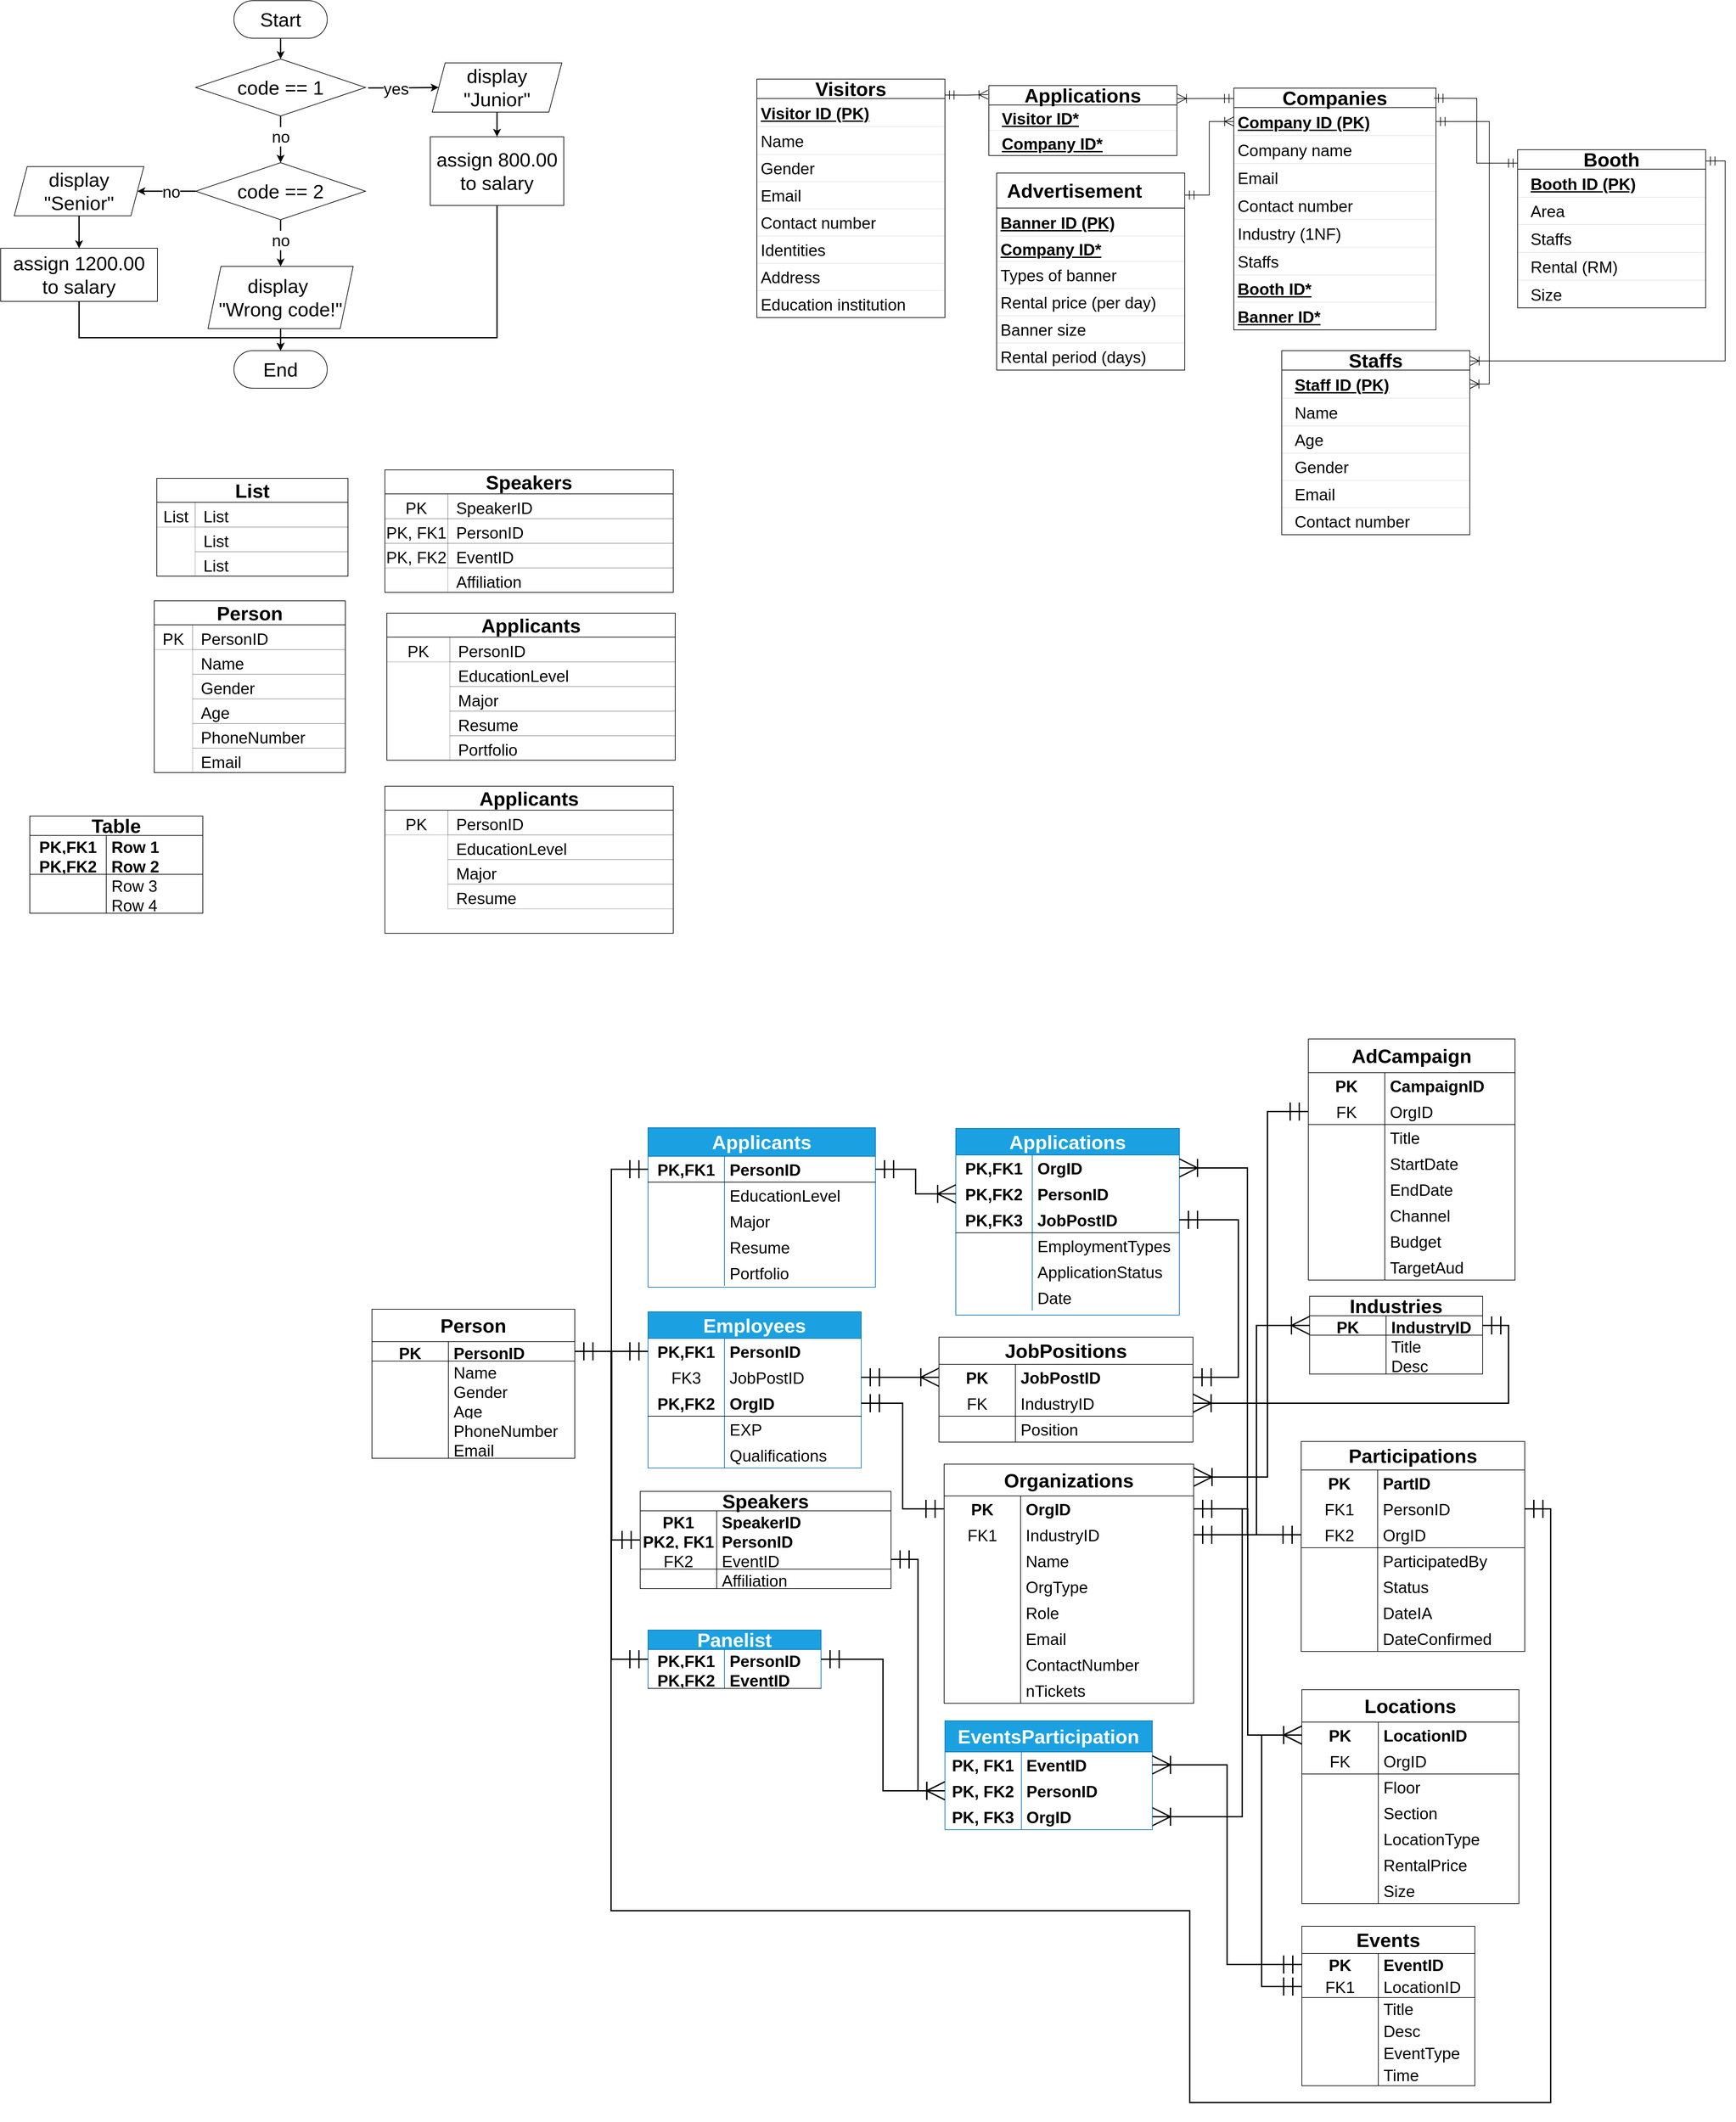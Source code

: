<mxfile version="28.1.2">
  <diagram name="Page-1" id="jTFZHMdVAsBmmox6OsFt">
    <mxGraphModel dx="2242" dy="1429" grid="1" gridSize="1" guides="1" tooltips="1" connect="1" arrows="1" fold="1" page="1" pageScale="1" pageWidth="4000" pageHeight="5000" math="0" shadow="0">
      <root>
        <mxCell id="0" />
        <mxCell id="1" parent="0" />
        <mxCell id="mRb1OIuVPLRvODav_sjw-1" style="edgeStyle=orthogonalEdgeStyle;rounded=0;orthogonalLoop=1;jettySize=auto;html=1;entryX=0.5;entryY=0;entryDx=0;entryDy=0;strokeWidth=2;" parent="1" source="mRb1OIuVPLRvODav_sjw-2" target="mRb1OIuVPLRvODav_sjw-5" edge="1">
          <mxGeometry relative="1" as="geometry" />
        </mxCell>
        <mxCell id="mRb1OIuVPLRvODav_sjw-2" value="&lt;font style=&quot;font-size: 30px;&quot;&gt;Start&lt;/font&gt;" style="rounded=1;whiteSpace=wrap;html=1;arcSize=50;" parent="1" vertex="1">
          <mxGeometry x="420" y="60" width="144" height="58" as="geometry" />
        </mxCell>
        <mxCell id="mRb1OIuVPLRvODav_sjw-3" value="yes" style="edgeStyle=orthogonalEdgeStyle;rounded=0;orthogonalLoop=1;jettySize=auto;html=1;exitX=1.016;exitY=0.507;exitDx=0;exitDy=0;fontSize=25;strokeWidth=2;exitPerimeter=0;" parent="1" source="mRb1OIuVPLRvODav_sjw-5" target="mRb1OIuVPLRvODav_sjw-7" edge="1">
          <mxGeometry x="-0.22" relative="1" as="geometry">
            <mxPoint as="offset" />
          </mxGeometry>
        </mxCell>
        <mxCell id="mRb1OIuVPLRvODav_sjw-4" value="no" style="edgeStyle=orthogonalEdgeStyle;rounded=0;orthogonalLoop=1;jettySize=auto;html=1;entryX=0.5;entryY=0;entryDx=0;entryDy=0;strokeWidth=2;fontSize=25;" parent="1" source="mRb1OIuVPLRvODav_sjw-5" target="mRb1OIuVPLRvODav_sjw-12" edge="1">
          <mxGeometry x="-0.154" relative="1" as="geometry">
            <mxPoint as="offset" />
          </mxGeometry>
        </mxCell>
        <mxCell id="mRb1OIuVPLRvODav_sjw-5" value="&lt;font style=&quot;font-size: 30px;&quot;&gt;code == 1&lt;/font&gt;" style="rhombus;whiteSpace=wrap;html=1;" parent="1" vertex="1">
          <mxGeometry x="361" y="150" width="262" height="88" as="geometry" />
        </mxCell>
        <mxCell id="mRb1OIuVPLRvODav_sjw-6" value="" style="edgeStyle=orthogonalEdgeStyle;rounded=0;orthogonalLoop=1;jettySize=auto;html=1;strokeWidth=2;" parent="1" source="mRb1OIuVPLRvODav_sjw-7" target="mRb1OIuVPLRvODav_sjw-9" edge="1">
          <mxGeometry relative="1" as="geometry" />
        </mxCell>
        <mxCell id="mRb1OIuVPLRvODav_sjw-7" value="display &quot;Junior&quot;" style="shape=parallelogram;perimeter=parallelogramPerimeter;whiteSpace=wrap;html=1;fixedSize=1;fontSize=30;" parent="1" vertex="1">
          <mxGeometry x="726" y="156" width="200" height="76" as="geometry" />
        </mxCell>
        <mxCell id="mRb1OIuVPLRvODav_sjw-8" style="edgeStyle=orthogonalEdgeStyle;rounded=0;orthogonalLoop=1;jettySize=auto;html=1;entryX=0.5;entryY=0;entryDx=0;entryDy=0;strokeWidth=2;" parent="1" source="mRb1OIuVPLRvODav_sjw-9" target="mRb1OIuVPLRvODav_sjw-19" edge="1">
          <mxGeometry relative="1" as="geometry">
            <Array as="points">
              <mxPoint x="826" y="580" />
              <mxPoint x="492" y="580" />
            </Array>
          </mxGeometry>
        </mxCell>
        <mxCell id="mRb1OIuVPLRvODav_sjw-9" value="&lt;font style=&quot;font-size: 30px;&quot;&gt;assign 800.00&lt;/font&gt;&lt;div&gt;&lt;div&gt;&lt;font style=&quot;font-size: 30px;&quot;&gt;to salary&lt;/font&gt;&lt;/div&gt;&lt;/div&gt;" style="rounded=0;whiteSpace=wrap;html=1;" parent="1" vertex="1">
          <mxGeometry x="723" y="270" width="206" height="106" as="geometry" />
        </mxCell>
        <mxCell id="mRb1OIuVPLRvODav_sjw-10" value="" style="edgeStyle=orthogonalEdgeStyle;rounded=0;orthogonalLoop=1;jettySize=auto;html=1;strokeWidth=2;" parent="1" source="mRb1OIuVPLRvODav_sjw-11" target="mRb1OIuVPLRvODav_sjw-14" edge="1">
          <mxGeometry relative="1" as="geometry" />
        </mxCell>
        <mxCell id="mRb1OIuVPLRvODav_sjw-11" value="display &quot;Senior&quot;" style="shape=parallelogram;perimeter=parallelogramPerimeter;whiteSpace=wrap;html=1;fixedSize=1;fontSize=30;" parent="1" vertex="1">
          <mxGeometry x="81" y="316" width="200" height="76" as="geometry" />
        </mxCell>
        <mxCell id="mRb1OIuVPLRvODav_sjw-12" value="&lt;font style=&quot;font-size: 30px;&quot;&gt;code == 2&lt;/font&gt;" style="rhombus;whiteSpace=wrap;html=1;" parent="1" vertex="1">
          <mxGeometry x="361" y="310" width="262" height="88" as="geometry" />
        </mxCell>
        <mxCell id="mRb1OIuVPLRvODav_sjw-13" style="edgeStyle=orthogonalEdgeStyle;rounded=0;orthogonalLoop=1;jettySize=auto;html=1;entryX=0.5;entryY=0;entryDx=0;entryDy=0;strokeWidth=2;" parent="1" source="mRb1OIuVPLRvODav_sjw-14" target="mRb1OIuVPLRvODav_sjw-19" edge="1">
          <mxGeometry relative="1" as="geometry">
            <Array as="points">
              <mxPoint x="181" y="580" />
              <mxPoint x="492" y="580" />
            </Array>
          </mxGeometry>
        </mxCell>
        <mxCell id="mRb1OIuVPLRvODav_sjw-14" value="&lt;font style=&quot;font-size: 30px;&quot;&gt;assign&amp;nbsp;&lt;/font&gt;&lt;font style=&quot;background-color: transparent; color: light-dark(rgb(0, 0, 0), rgb(255, 255, 255)); font-size: 30px;&quot;&gt;12&lt;/font&gt;&lt;span style=&quot;background-color: transparent; color: light-dark(rgb(0, 0, 0), rgb(255, 255, 255)); font-size: 30px;&quot;&gt;00.00&lt;/span&gt;&lt;div&gt;&lt;div&gt;&lt;div&gt;&lt;div&gt;&lt;div&gt;&lt;font style=&quot;font-size: 30px;&quot;&gt;to salary&lt;/font&gt;&lt;/div&gt;&lt;/div&gt;&lt;/div&gt;&lt;/div&gt;&lt;/div&gt;" style="rounded=0;whiteSpace=wrap;html=1;" parent="1" vertex="1">
          <mxGeometry x="60" y="442" width="242" height="82" as="geometry" />
        </mxCell>
        <mxCell id="mRb1OIuVPLRvODav_sjw-15" value="" style="edgeStyle=orthogonalEdgeStyle;rounded=0;orthogonalLoop=1;jettySize=auto;html=1;strokeWidth=2;" parent="1" source="mRb1OIuVPLRvODav_sjw-16" target="mRb1OIuVPLRvODav_sjw-19" edge="1">
          <mxGeometry relative="1" as="geometry" />
        </mxCell>
        <mxCell id="mRb1OIuVPLRvODav_sjw-16" value="display&amp;nbsp;&lt;div&gt;&quot;Wrong code!&quot;&lt;/div&gt;" style="shape=parallelogram;perimeter=parallelogramPerimeter;whiteSpace=wrap;html=1;fixedSize=1;fontSize=30;" parent="1" vertex="1">
          <mxGeometry x="380" y="470" width="224" height="96" as="geometry" />
        </mxCell>
        <mxCell id="mRb1OIuVPLRvODav_sjw-17" value="no" style="edgeStyle=orthogonalEdgeStyle;rounded=0;orthogonalLoop=1;jettySize=auto;html=1;strokeWidth=2;fontSize=25;exitX=0.5;exitY=1;exitDx=0;exitDy=0;" parent="1" source="mRb1OIuVPLRvODav_sjw-12" edge="1">
          <mxGeometry x="-0.154" relative="1" as="geometry">
            <mxPoint x="491.71" y="410" as="sourcePoint" />
            <mxPoint x="492" y="470" as="targetPoint" />
            <mxPoint as="offset" />
          </mxGeometry>
        </mxCell>
        <mxCell id="mRb1OIuVPLRvODav_sjw-18" value="no" style="edgeStyle=orthogonalEdgeStyle;rounded=0;orthogonalLoop=1;jettySize=auto;html=1;entryX=1;entryY=0.5;entryDx=0;entryDy=0;strokeWidth=2;fontSize=25;exitX=0;exitY=0.5;exitDx=0;exitDy=0;" parent="1" source="mRb1OIuVPLRvODav_sjw-12" target="mRb1OIuVPLRvODav_sjw-11" edge="1">
          <mxGeometry x="-0.154" relative="1" as="geometry">
            <mxPoint x="361" y="277" as="sourcePoint" />
            <mxPoint x="361" y="349" as="targetPoint" />
            <mxPoint as="offset" />
          </mxGeometry>
        </mxCell>
        <mxCell id="mRb1OIuVPLRvODav_sjw-19" value="&lt;font style=&quot;font-size: 30px;&quot;&gt;End&lt;/font&gt;" style="rounded=1;whiteSpace=wrap;html=1;arcSize=50;" parent="1" vertex="1">
          <mxGeometry x="420" y="600" width="144" height="58" as="geometry" />
        </mxCell>
        <mxCell id="mRb1OIuVPLRvODav_sjw-22" value="Companies" style="swimlane;fontStyle=1;childLayout=stackLayout;horizontal=1;startSize=30;horizontalStack=0;resizeParent=1;resizeParentMax=0;resizeLast=0;collapsible=1;marginBottom=0;whiteSpace=wrap;html=1;fontSize=30;" parent="1" vertex="1">
          <mxGeometry x="1963" y="195" width="312" height="373" as="geometry">
            <mxRectangle x="2037" y="1091" width="188" height="49" as="alternateBounds" />
          </mxGeometry>
        </mxCell>
        <mxCell id="mRb1OIuVPLRvODav_sjw-52" value="Company ID (PK)" style="text;strokeColor=default;fillColor=none;align=left;verticalAlign=middle;spacingLeft=4;spacingRight=4;overflow=hidden;points=[[0,0.5],[1,0.5]];portConstraint=eastwest;rotatable=0;whiteSpace=wrap;html=1;fontSize=25;strokeWidth=0;fontStyle=5" parent="mRb1OIuVPLRvODav_sjw-22" vertex="1">
          <mxGeometry y="30" width="312" height="43" as="geometry" />
        </mxCell>
        <mxCell id="mRb1OIuVPLRvODav_sjw-68" value="Company name" style="text;strokeColor=default;fillColor=none;align=left;verticalAlign=middle;spacingLeft=4;spacingRight=4;overflow=hidden;points=[[0,0.5],[1,0.5]];portConstraint=eastwest;rotatable=0;whiteSpace=wrap;html=1;fontSize=25;strokeWidth=0;" parent="mRb1OIuVPLRvODav_sjw-22" vertex="1">
          <mxGeometry y="73" width="312" height="43" as="geometry" />
        </mxCell>
        <mxCell id="mRb1OIuVPLRvODav_sjw-56" value="Email" style="text;strokeColor=default;fillColor=none;align=left;verticalAlign=middle;spacingLeft=4;spacingRight=4;overflow=hidden;points=[[0,0.5],[1,0.5]];portConstraint=eastwest;rotatable=0;whiteSpace=wrap;html=1;fontSize=25;strokeWidth=0;" parent="mRb1OIuVPLRvODav_sjw-22" vertex="1">
          <mxGeometry y="116" width="312" height="43" as="geometry" />
        </mxCell>
        <mxCell id="mRb1OIuVPLRvODav_sjw-57" value="Contact number" style="text;strokeColor=default;fillColor=none;align=left;verticalAlign=middle;spacingLeft=4;spacingRight=4;overflow=hidden;points=[[0,0.5],[1,0.5]];portConstraint=eastwest;rotatable=0;whiteSpace=wrap;html=1;fontSize=25;strokeWidth=0;" parent="mRb1OIuVPLRvODav_sjw-22" vertex="1">
          <mxGeometry y="159" width="312" height="43" as="geometry" />
        </mxCell>
        <mxCell id="mRb1OIuVPLRvODav_sjw-53" value="Industry (1NF)" style="text;strokeColor=default;fillColor=none;align=left;verticalAlign=middle;spacingLeft=4;spacingRight=4;overflow=hidden;points=[[0,0.5],[1,0.5]];portConstraint=eastwest;rotatable=0;whiteSpace=wrap;html=1;fontSize=25;strokeWidth=0;" parent="mRb1OIuVPLRvODav_sjw-22" vertex="1">
          <mxGeometry y="202" width="312" height="43" as="geometry" />
        </mxCell>
        <mxCell id="qb0SVvBSAJTuVtsjU_qV-39" value="Staffs" style="text;strokeColor=default;fillColor=none;align=left;verticalAlign=middle;spacingLeft=4;spacingRight=4;overflow=hidden;points=[[0,0.5],[1,0.5]];portConstraint=eastwest;rotatable=0;whiteSpace=wrap;html=1;fontSize=25;strokeWidth=0;" parent="mRb1OIuVPLRvODav_sjw-22" vertex="1">
          <mxGeometry y="245" width="312" height="43" as="geometry" />
        </mxCell>
        <mxCell id="mRb1OIuVPLRvODav_sjw-54" value="&lt;u&gt;Booth ID*&lt;/u&gt;" style="text;strokeColor=default;fillColor=none;align=left;verticalAlign=middle;spacingLeft=4;spacingRight=4;overflow=hidden;points=[[0,0.5],[1,0.5]];portConstraint=eastwest;rotatable=0;whiteSpace=wrap;html=1;fontSize=25;strokeWidth=0;fontStyle=1" parent="mRb1OIuVPLRvODav_sjw-22" vertex="1">
          <mxGeometry y="288" width="312" height="42" as="geometry" />
        </mxCell>
        <mxCell id="qb0SVvBSAJTuVtsjU_qV-31" value="Banner ID*" style="text;strokeColor=default;fillColor=none;align=left;verticalAlign=middle;spacingLeft=4;spacingRight=4;overflow=hidden;points=[[0,0.5],[1,0.5]];portConstraint=eastwest;rotatable=0;whiteSpace=wrap;html=1;fontSize=25;strokeWidth=0;fontStyle=5" parent="mRb1OIuVPLRvODav_sjw-22" vertex="1">
          <mxGeometry y="330" width="312" height="43" as="geometry" />
        </mxCell>
        <mxCell id="mRb1OIuVPLRvODav_sjw-26" value="Applications" style="swimlane;fontStyle=1;childLayout=stackLayout;horizontal=1;startSize=30;horizontalStack=0;resizeParent=1;resizeParentMax=0;resizeLast=0;collapsible=1;marginBottom=0;whiteSpace=wrap;html=1;fontSize=30;" parent="1" vertex="1">
          <mxGeometry x="1585" y="191" width="290.25" height="108" as="geometry" />
        </mxCell>
        <mxCell id="qb0SVvBSAJTuVtsjU_qV-22" value="Visitor ID*" style="text;strokeColor=default;fillColor=none;align=left;verticalAlign=middle;spacingLeft=18;spacingRight=4;overflow=hidden;points=[[0,0.5],[1,0.5]];portConstraint=eastwest;rotatable=0;whiteSpace=wrap;html=1;fontSize=25;strokeWidth=0;fontStyle=5" parent="mRb1OIuVPLRvODav_sjw-26" vertex="1">
          <mxGeometry y="30" width="290.25" height="39" as="geometry" />
        </mxCell>
        <mxCell id="4VbqNcXYIaer9V67sAC--2" value="Company ID*" style="text;strokeColor=default;fillColor=none;align=left;verticalAlign=middle;spacingLeft=18;spacingRight=4;overflow=hidden;points=[[0,0.5],[1,0.5]];portConstraint=eastwest;rotatable=0;whiteSpace=wrap;html=1;fontSize=25;strokeWidth=0;fontStyle=5" parent="mRb1OIuVPLRvODav_sjw-26" vertex="1">
          <mxGeometry y="69" width="290.25" height="39" as="geometry" />
        </mxCell>
        <mxCell id="mRb1OIuVPLRvODav_sjw-30" value="Visitors" style="swimlane;fontStyle=1;childLayout=stackLayout;horizontal=1;startSize=30;horizontalStack=0;resizeParent=1;resizeParentMax=0;resizeLast=0;collapsible=1;marginBottom=0;whiteSpace=wrap;html=1;fontSize=30;" parent="1" vertex="1">
          <mxGeometry x="1227" y="181" width="290.25" height="368" as="geometry">
            <mxRectangle x="1301" y="1077" width="134" height="49" as="alternateBounds" />
          </mxGeometry>
        </mxCell>
        <mxCell id="mRb1OIuVPLRvODav_sjw-31" value="&lt;u&gt;Visitor ID (PK)&lt;/u&gt;" style="text;strokeColor=default;fillColor=none;align=left;verticalAlign=middle;spacingLeft=4;spacingRight=4;overflow=hidden;points=[[0,0.5],[1,0.5]];portConstraint=eastwest;rotatable=0;whiteSpace=wrap;html=1;fontSize=25;strokeWidth=0;fontStyle=1" parent="mRb1OIuVPLRvODav_sjw-30" vertex="1">
          <mxGeometry y="30" width="290.25" height="43" as="geometry" />
        </mxCell>
        <mxCell id="mRb1OIuVPLRvODav_sjw-32" value="Name" style="text;strokeColor=default;fillColor=none;align=left;verticalAlign=middle;spacingLeft=4;spacingRight=4;overflow=hidden;points=[[0,0.5],[1,0.5]];portConstraint=eastwest;rotatable=0;whiteSpace=wrap;html=1;fontSize=25;strokeWidth=0;" parent="mRb1OIuVPLRvODav_sjw-30" vertex="1">
          <mxGeometry y="73" width="290.25" height="43" as="geometry" />
        </mxCell>
        <mxCell id="mRb1OIuVPLRvODav_sjw-33" value="Gender" style="text;strokeColor=default;fillColor=none;align=left;verticalAlign=middle;spacingLeft=4;spacingRight=4;overflow=hidden;points=[[0,0.5],[1,0.5]];portConstraint=eastwest;rotatable=0;whiteSpace=wrap;html=1;fontSize=25;strokeWidth=0;" parent="mRb1OIuVPLRvODav_sjw-30" vertex="1">
          <mxGeometry y="116" width="290.25" height="42" as="geometry" />
        </mxCell>
        <mxCell id="mRb1OIuVPLRvODav_sjw-58" value="Email" style="text;strokeColor=default;fillColor=none;align=left;verticalAlign=middle;spacingLeft=4;spacingRight=4;overflow=hidden;points=[[0,0.5],[1,0.5]];portConstraint=eastwest;rotatable=0;whiteSpace=wrap;html=1;fontSize=25;strokeWidth=0;" parent="mRb1OIuVPLRvODav_sjw-30" vertex="1">
          <mxGeometry y="158" width="290.25" height="42" as="geometry" />
        </mxCell>
        <mxCell id="mRb1OIuVPLRvODav_sjw-59" value="Contact number" style="text;strokeColor=default;fillColor=none;align=left;verticalAlign=middle;spacingLeft=4;spacingRight=4;overflow=hidden;points=[[0,0.5],[1,0.5]];portConstraint=eastwest;rotatable=0;whiteSpace=wrap;html=1;fontSize=25;strokeWidth=0;" parent="mRb1OIuVPLRvODav_sjw-30" vertex="1">
          <mxGeometry y="200" width="290.25" height="42" as="geometry" />
        </mxCell>
        <mxCell id="mRb1OIuVPLRvODav_sjw-60" value="Identities" style="text;strokeColor=default;fillColor=none;align=left;verticalAlign=middle;spacingLeft=4;spacingRight=4;overflow=hidden;points=[[0,0.5],[1,0.5]];portConstraint=eastwest;rotatable=0;whiteSpace=wrap;html=1;fontSize=25;strokeWidth=0;" parent="mRb1OIuVPLRvODav_sjw-30" vertex="1">
          <mxGeometry y="242" width="290.25" height="42" as="geometry" />
        </mxCell>
        <mxCell id="4VbqNcXYIaer9V67sAC--3" value="Address" style="text;strokeColor=default;fillColor=none;align=left;verticalAlign=middle;spacingLeft=4;spacingRight=4;overflow=hidden;points=[[0,0.5],[1,0.5]];portConstraint=eastwest;rotatable=0;whiteSpace=wrap;html=1;fontSize=25;strokeWidth=0;" parent="mRb1OIuVPLRvODav_sjw-30" vertex="1">
          <mxGeometry y="284" width="290.25" height="42" as="geometry" />
        </mxCell>
        <mxCell id="_l7OdToy9iZkOATO9F6o-1" value="Education institution" style="text;strokeColor=default;fillColor=none;align=left;verticalAlign=middle;spacingLeft=4;spacingRight=4;overflow=hidden;points=[[0,0.5],[1,0.5]];portConstraint=eastwest;rotatable=0;whiteSpace=wrap;html=1;fontSize=25;strokeWidth=0;" parent="mRb1OIuVPLRvODav_sjw-30" vertex="1">
          <mxGeometry y="326" width="290.25" height="42" as="geometry" />
        </mxCell>
        <mxCell id="mRb1OIuVPLRvODav_sjw-34" value="Booth" style="swimlane;fontStyle=1;childLayout=stackLayout;horizontal=1;startSize=30;horizontalStack=0;resizeParent=1;resizeParentMax=0;resizeLast=0;collapsible=1;marginBottom=0;whiteSpace=wrap;html=1;fontSize=30;" parent="1" vertex="1">
          <mxGeometry x="2401" y="290" width="290.25" height="244" as="geometry" />
        </mxCell>
        <mxCell id="mRb1OIuVPLRvODav_sjw-35" value="Booth ID (PK)" style="text;strokeColor=default;fillColor=none;align=left;verticalAlign=middle;spacingLeft=18;spacingRight=4;overflow=hidden;points=[[0,0.5],[1,0.5]];portConstraint=eastwest;rotatable=0;whiteSpace=wrap;html=1;fontSize=25;strokeWidth=0;fontStyle=5" parent="mRb1OIuVPLRvODav_sjw-34" vertex="1">
          <mxGeometry y="30" width="290.25" height="43" as="geometry" />
        </mxCell>
        <mxCell id="mRb1OIuVPLRvODav_sjw-37" value="Area" style="text;strokeColor=default;fillColor=none;align=left;verticalAlign=middle;spacingLeft=18;spacingRight=4;overflow=hidden;points=[[0,0.5],[1,0.5]];portConstraint=eastwest;rotatable=0;whiteSpace=wrap;html=1;fontSize=25;strokeWidth=0;" parent="mRb1OIuVPLRvODav_sjw-34" vertex="1">
          <mxGeometry y="73" width="290.25" height="42" as="geometry" />
        </mxCell>
        <mxCell id="mRb1OIuVPLRvODav_sjw-36" value="Staffs" style="text;strokeColor=default;fillColor=none;align=left;verticalAlign=middle;spacingLeft=18;spacingRight=4;overflow=hidden;points=[[0,0.5],[1,0.5]];portConstraint=eastwest;rotatable=0;whiteSpace=wrap;html=1;fontSize=25;strokeWidth=0;" parent="mRb1OIuVPLRvODav_sjw-34" vertex="1">
          <mxGeometry y="115" width="290.25" height="43" as="geometry" />
        </mxCell>
        <mxCell id="qb0SVvBSAJTuVtsjU_qV-1" value="Rental (RM)" style="text;strokeColor=default;fillColor=none;align=left;verticalAlign=middle;spacingLeft=18;spacingRight=4;overflow=hidden;points=[[0,0.5],[1,0.5]];portConstraint=eastwest;rotatable=0;whiteSpace=wrap;html=1;fontSize=25;strokeWidth=0;" parent="mRb1OIuVPLRvODav_sjw-34" vertex="1">
          <mxGeometry y="158" width="290.25" height="43" as="geometry" />
        </mxCell>
        <mxCell id="qb0SVvBSAJTuVtsjU_qV-2" value="Size" style="text;strokeColor=default;fillColor=none;align=left;verticalAlign=middle;spacingLeft=18;spacingRight=4;overflow=hidden;points=[[0,0.5],[1,0.5]];portConstraint=eastwest;rotatable=0;whiteSpace=wrap;html=1;fontSize=25;strokeWidth=0;" parent="mRb1OIuVPLRvODav_sjw-34" vertex="1">
          <mxGeometry y="201" width="290.25" height="43" as="geometry" />
        </mxCell>
        <mxCell id="mRb1OIuVPLRvODav_sjw-38" value="Staffs" style="swimlane;fontStyle=1;childLayout=stackLayout;horizontal=1;startSize=30;horizontalStack=0;resizeParent=1;resizeParentMax=0;resizeLast=0;collapsible=1;marginBottom=0;whiteSpace=wrap;html=1;fontSize=30;" parent="1" vertex="1">
          <mxGeometry x="2037" y="600" width="290.25" height="284" as="geometry" />
        </mxCell>
        <mxCell id="mRb1OIuVPLRvODav_sjw-39" value="Staff ID (PK)" style="text;strokeColor=default;fillColor=none;align=left;verticalAlign=middle;spacingLeft=18;spacingRight=4;overflow=hidden;points=[[0,0.5],[1,0.5]];portConstraint=eastwest;rotatable=0;whiteSpace=wrap;html=1;fontSize=25;strokeWidth=0;fontStyle=5" parent="mRb1OIuVPLRvODav_sjw-38" vertex="1">
          <mxGeometry y="30" width="290.25" height="43" as="geometry" />
        </mxCell>
        <mxCell id="mRb1OIuVPLRvODav_sjw-40" value="Name" style="text;strokeColor=default;fillColor=none;align=left;verticalAlign=middle;spacingLeft=18;spacingRight=4;overflow=hidden;points=[[0,0.5],[1,0.5]];portConstraint=eastwest;rotatable=0;whiteSpace=wrap;html=1;fontSize=25;strokeWidth=0;" parent="mRb1OIuVPLRvODav_sjw-38" vertex="1">
          <mxGeometry y="73" width="290.25" height="43" as="geometry" />
        </mxCell>
        <mxCell id="mRb1OIuVPLRvODav_sjw-41" value="Age" style="text;strokeColor=default;fillColor=none;align=left;verticalAlign=middle;spacingLeft=18;spacingRight=4;overflow=hidden;points=[[0,0.5],[1,0.5]];portConstraint=eastwest;rotatable=0;whiteSpace=wrap;html=1;fontSize=25;strokeWidth=0;" parent="mRb1OIuVPLRvODav_sjw-38" vertex="1">
          <mxGeometry y="116" width="290.25" height="42" as="geometry" />
        </mxCell>
        <mxCell id="qb0SVvBSAJTuVtsjU_qV-3" value="Gender" style="text;strokeColor=default;fillColor=none;align=left;verticalAlign=middle;spacingLeft=18;spacingRight=4;overflow=hidden;points=[[0,0.5],[1,0.5]];portConstraint=eastwest;rotatable=0;whiteSpace=wrap;html=1;fontSize=25;strokeWidth=0;" parent="mRb1OIuVPLRvODav_sjw-38" vertex="1">
          <mxGeometry y="158" width="290.25" height="42" as="geometry" />
        </mxCell>
        <mxCell id="qb0SVvBSAJTuVtsjU_qV-4" value="Email" style="text;strokeColor=default;fillColor=none;align=left;verticalAlign=middle;spacingLeft=18;spacingRight=4;overflow=hidden;points=[[0,0.5],[1,0.5]];portConstraint=eastwest;rotatable=0;whiteSpace=wrap;html=1;fontSize=25;strokeWidth=0;" parent="mRb1OIuVPLRvODav_sjw-38" vertex="1">
          <mxGeometry y="200" width="290.25" height="42" as="geometry" />
        </mxCell>
        <mxCell id="qb0SVvBSAJTuVtsjU_qV-5" value="Contact number" style="text;strokeColor=default;fillColor=none;align=left;verticalAlign=middle;spacingLeft=18;spacingRight=4;overflow=hidden;points=[[0,0.5],[1,0.5]];portConstraint=eastwest;rotatable=0;whiteSpace=wrap;html=1;fontSize=25;strokeWidth=0;" parent="mRb1OIuVPLRvODav_sjw-38" vertex="1">
          <mxGeometry y="242" width="290.25" height="42" as="geometry" />
        </mxCell>
        <mxCell id="mRb1OIuVPLRvODav_sjw-42" value="Advertisement" style="swimlane;fontStyle=1;childLayout=stackLayout;horizontal=1;startSize=54;horizontalStack=0;resizeParent=1;resizeParentMax=0;resizeLast=0;collapsible=1;marginBottom=0;whiteSpace=wrap;html=1;fontSize=30;align=left;spacing=16;spacingBottom=1;" parent="1" vertex="1">
          <mxGeometry x="1597" y="326" width="290.25" height="304" as="geometry" />
        </mxCell>
        <mxCell id="mRb1OIuVPLRvODav_sjw-43" value="Banner ID (PK)" style="text;strokeColor=default;fillColor=none;align=left;verticalAlign=middle;spacingLeft=4;spacingRight=4;overflow=hidden;points=[[0,0.5],[1,0.5]];portConstraint=eastwest;rotatable=0;whiteSpace=wrap;html=1;fontSize=25;strokeWidth=0;fontStyle=5" parent="mRb1OIuVPLRvODav_sjw-42" vertex="1">
          <mxGeometry y="54" width="290.25" height="43" as="geometry" />
        </mxCell>
        <mxCell id="mRb1OIuVPLRvODav_sjw-44" value="Company ID*" style="text;strokeColor=default;fillColor=none;align=left;verticalAlign=middle;spacingLeft=4;spacingRight=4;overflow=hidden;points=[[0,0.5],[1,0.5]];portConstraint=eastwest;rotatable=0;whiteSpace=wrap;html=1;fontSize=25;strokeWidth=0;fontStyle=5" parent="mRb1OIuVPLRvODav_sjw-42" vertex="1">
          <mxGeometry y="97" width="290.25" height="39" as="geometry" />
        </mxCell>
        <mxCell id="mRb1OIuVPLRvODav_sjw-45" value="Types of banner" style="text;strokeColor=default;fillColor=none;align=left;verticalAlign=middle;spacingLeft=4;spacingRight=4;overflow=hidden;points=[[0,0.5],[1,0.5]];portConstraint=eastwest;rotatable=0;whiteSpace=wrap;html=1;fontSize=25;strokeWidth=0;" parent="mRb1OIuVPLRvODav_sjw-42" vertex="1">
          <mxGeometry y="136" width="290.25" height="42" as="geometry" />
        </mxCell>
        <mxCell id="qb0SVvBSAJTuVtsjU_qV-8" value="Rental price (per day)" style="text;strokeColor=default;fillColor=none;align=left;verticalAlign=middle;spacingLeft=4;spacingRight=4;overflow=hidden;points=[[0,0.5],[1,0.5]];portConstraint=eastwest;rotatable=0;whiteSpace=wrap;html=1;fontSize=25;strokeWidth=0;" parent="mRb1OIuVPLRvODav_sjw-42" vertex="1">
          <mxGeometry y="178" width="290.25" height="42" as="geometry" />
        </mxCell>
        <mxCell id="qb0SVvBSAJTuVtsjU_qV-9" value="Banner size" style="text;strokeColor=default;fillColor=none;align=left;verticalAlign=middle;spacingLeft=4;spacingRight=4;overflow=hidden;points=[[0,0.5],[1,0.5]];portConstraint=eastwest;rotatable=0;whiteSpace=wrap;html=1;fontSize=25;strokeWidth=0;" parent="mRb1OIuVPLRvODav_sjw-42" vertex="1">
          <mxGeometry y="220" width="290.25" height="42" as="geometry" />
        </mxCell>
        <mxCell id="qb0SVvBSAJTuVtsjU_qV-32" value="Rental period (days)" style="text;strokeColor=default;fillColor=none;align=left;verticalAlign=middle;spacingLeft=4;spacingRight=4;overflow=hidden;points=[[0,0.5],[1,0.5]];portConstraint=eastwest;rotatable=0;whiteSpace=wrap;html=1;fontSize=25;strokeWidth=0;" parent="mRb1OIuVPLRvODav_sjw-42" vertex="1">
          <mxGeometry y="262" width="290.25" height="42" as="geometry" />
        </mxCell>
        <mxCell id="mRb1OIuVPLRvODav_sjw-65" style="edgeStyle=orthogonalEdgeStyle;rounded=0;orthogonalLoop=1;jettySize=auto;html=1;endArrow=ERmandOne;endFill=0;startArrow=ERmandOne;startFill=0;exitX=0.99;exitY=0.042;exitDx=0;exitDy=0;entryX=0;entryY=0.085;entryDx=0;entryDy=0;strokeWidth=1;startSize=12;endSize=12;entryPerimeter=0;exitPerimeter=0;" parent="1" source="mRb1OIuVPLRvODav_sjw-22" target="mRb1OIuVPLRvODav_sjw-34" edge="1">
          <mxGeometry relative="1" as="geometry">
            <mxPoint x="1943" y="823.556" as="sourcePoint" />
            <mxPoint x="2230.75" y="603" as="targetPoint" />
          </mxGeometry>
        </mxCell>
        <mxCell id="qb0SVvBSAJTuVtsjU_qV-11" style="edgeStyle=orthogonalEdgeStyle;rounded=0;orthogonalLoop=1;jettySize=auto;html=1;endArrow=ERoneToMany;endFill=0;startArrow=ERmandOne;startFill=0;exitX=1.001;exitY=0.071;exitDx=0;exitDy=0;strokeWidth=1;startSize=12;endSize=12;entryX=1.001;entryY=0.056;entryDx=0;entryDy=0;exitPerimeter=0;entryPerimeter=0;" parent="1" source="mRb1OIuVPLRvODav_sjw-34" target="mRb1OIuVPLRvODav_sjw-38" edge="1">
          <mxGeometry relative="1" as="geometry">
            <mxPoint x="2235" y="831" as="sourcePoint" />
            <mxPoint x="2295" y="897" as="targetPoint" />
          </mxGeometry>
        </mxCell>
        <mxCell id="qb0SVvBSAJTuVtsjU_qV-12" style="edgeStyle=orthogonalEdgeStyle;rounded=0;orthogonalLoop=1;jettySize=auto;html=1;endArrow=ERoneToMany;endFill=0;startArrow=ERmandOne;startFill=0;entryX=1.002;entryY=0.186;entryDx=0;entryDy=0;strokeWidth=1;startSize=12;endSize=12;exitX=-0.001;exitY=0.043;exitDx=0;exitDy=0;exitPerimeter=0;entryPerimeter=0;" parent="1" source="mRb1OIuVPLRvODav_sjw-22" target="mRb1OIuVPLRvODav_sjw-26" edge="1">
          <mxGeometry relative="1" as="geometry">
            <mxPoint x="1987" y="642" as="sourcePoint" />
            <mxPoint x="2047" y="708" as="targetPoint" />
          </mxGeometry>
        </mxCell>
        <mxCell id="qb0SVvBSAJTuVtsjU_qV-24" style="edgeStyle=orthogonalEdgeStyle;rounded=0;orthogonalLoop=1;jettySize=auto;html=1;endArrow=ERoneToMany;endFill=0;startArrow=ERmandOne;startFill=0;strokeWidth=1;startSize=12;endSize=12;exitX=1;exitY=0.067;exitDx=0;exitDy=0;exitPerimeter=0;entryX=-0.004;entryY=0.13;entryDx=0;entryDy=0;entryPerimeter=0;" parent="1" source="mRb1OIuVPLRvODav_sjw-30" target="mRb1OIuVPLRvODav_sjw-26" edge="1">
          <mxGeometry relative="1" as="geometry">
            <mxPoint x="1913" y="384" as="sourcePoint" />
            <mxPoint x="1793" y="304" as="targetPoint" />
          </mxGeometry>
        </mxCell>
        <mxCell id="qb0SVvBSAJTuVtsjU_qV-25" style="edgeStyle=orthogonalEdgeStyle;rounded=0;orthogonalLoop=1;jettySize=auto;html=1;endArrow=ERoneToMany;endFill=0;startArrow=ERmandOne;startFill=0;entryX=1;entryY=0.5;entryDx=0;entryDy=0;strokeWidth=1;startSize=12;endSize=12;" parent="1" source="mRb1OIuVPLRvODav_sjw-52" target="mRb1OIuVPLRvODav_sjw-39" edge="1">
          <mxGeometry relative="1" as="geometry">
            <mxPoint x="1913" y="862" as="sourcePoint" />
            <mxPoint x="1979" y="803" as="targetPoint" />
          </mxGeometry>
        </mxCell>
        <mxCell id="qb0SVvBSAJTuVtsjU_qV-33" style="edgeStyle=orthogonalEdgeStyle;rounded=0;orthogonalLoop=1;jettySize=auto;html=1;endArrow=ERoneToMany;endFill=0;startArrow=ERmandOne;startFill=0;exitX=1.001;exitY=0.112;exitDx=0;exitDy=0;strokeWidth=1;startSize=12;endSize=12;exitPerimeter=0;" parent="1" source="mRb1OIuVPLRvODav_sjw-42" target="mRb1OIuVPLRvODav_sjw-52" edge="1">
          <mxGeometry relative="1" as="geometry">
            <mxPoint x="1349" y="1190" as="sourcePoint" />
            <mxPoint x="1638" y="1150" as="targetPoint" />
          </mxGeometry>
        </mxCell>
        <mxCell id="bLDJNGgqcDWYQL39y-sF-35" value="" style="group" parent="1" connectable="0" vertex="1">
          <mxGeometry x="301" y="797" width="295" height="151" as="geometry" />
        </mxCell>
        <mxCell id="bLDJNGgqcDWYQL39y-sF-36" value="" style="rounded=0;whiteSpace=wrap;html=1;fillColor=none;" parent="bLDJNGgqcDWYQL39y-sF-35" vertex="1">
          <mxGeometry width="295" height="151" as="geometry" />
        </mxCell>
        <mxCell id="bLDJNGgqcDWYQL39y-sF-37" value="&lt;font style=&quot;font-size: 30px;&quot;&gt;&lt;b&gt;List&lt;/b&gt;&lt;/font&gt;" style="rounded=0;whiteSpace=wrap;html=1;" parent="bLDJNGgqcDWYQL39y-sF-35" vertex="1">
          <mxGeometry width="295" height="37" as="geometry" />
        </mxCell>
        <mxCell id="bLDJNGgqcDWYQL39y-sF-38" value="&lt;font style=&quot;font-size: 25px;&quot;&gt;List&lt;/font&gt;" style="rounded=0;whiteSpace=wrap;html=1;fillColor=none;verticalAlign=top;strokeWidth=0.25;" parent="bLDJNGgqcDWYQL39y-sF-35" vertex="1">
          <mxGeometry y="37" width="59" height="38" as="geometry" />
        </mxCell>
        <mxCell id="bLDJNGgqcDWYQL39y-sF-121" value="" style="group" parent="bLDJNGgqcDWYQL39y-sF-35" connectable="0" vertex="1">
          <mxGeometry x="59" y="37" width="236" height="114" as="geometry" />
        </mxCell>
        <mxCell id="bLDJNGgqcDWYQL39y-sF-39" value="&lt;font style=&quot;font-size: 25px;&quot;&gt;List&lt;/font&gt;" style="rounded=0;whiteSpace=wrap;html=1;fillColor=none;verticalAlign=top;align=left;spacingLeft=11;strokeWidth=0.25;" parent="bLDJNGgqcDWYQL39y-sF-121" vertex="1">
          <mxGeometry width="236" height="38" as="geometry" />
        </mxCell>
        <mxCell id="bLDJNGgqcDWYQL39y-sF-68" value="&lt;font style=&quot;font-size: 25px;&quot;&gt;List&lt;/font&gt;" style="rounded=0;whiteSpace=wrap;html=1;fillColor=none;verticalAlign=top;align=left;spacingLeft=11;strokeWidth=0.25;" parent="bLDJNGgqcDWYQL39y-sF-121" vertex="1">
          <mxGeometry y="38" width="236" height="38" as="geometry" />
        </mxCell>
        <mxCell id="bLDJNGgqcDWYQL39y-sF-69" value="&lt;font style=&quot;font-size: 25px;&quot;&gt;List&lt;/font&gt;" style="rounded=0;whiteSpace=wrap;html=1;fillColor=none;verticalAlign=top;align=left;spacingLeft=11;strokeWidth=0.25;" parent="bLDJNGgqcDWYQL39y-sF-121" vertex="1">
          <mxGeometry y="76" width="236" height="38" as="geometry" />
        </mxCell>
        <mxCell id="bLDJNGgqcDWYQL39y-sF-74" value="" style="group" parent="1" connectable="0" vertex="1">
          <mxGeometry x="297" y="986" width="295" height="265" as="geometry" />
        </mxCell>
        <mxCell id="bLDJNGgqcDWYQL39y-sF-75" value="" style="rounded=0;whiteSpace=wrap;html=1;fillColor=none;" parent="bLDJNGgqcDWYQL39y-sF-74" vertex="1">
          <mxGeometry width="295" height="265" as="geometry" />
        </mxCell>
        <mxCell id="bLDJNGgqcDWYQL39y-sF-76" value="&lt;font style=&quot;font-size: 30px;&quot;&gt;&lt;b&gt;Person&lt;/b&gt;&lt;/font&gt;" style="rounded=0;whiteSpace=wrap;html=1;" parent="bLDJNGgqcDWYQL39y-sF-74" vertex="1">
          <mxGeometry width="295" height="37" as="geometry" />
        </mxCell>
        <mxCell id="bLDJNGgqcDWYQL39y-sF-77" value="&lt;font style=&quot;font-size: 25px;&quot;&gt;PK&lt;/font&gt;" style="rounded=0;whiteSpace=wrap;html=1;fillColor=none;verticalAlign=top;strokeWidth=0.25;" parent="bLDJNGgqcDWYQL39y-sF-74" vertex="1">
          <mxGeometry y="37" width="59" height="38" as="geometry" />
        </mxCell>
        <mxCell id="bLDJNGgqcDWYQL39y-sF-78" value="&lt;font style=&quot;font-size: 25px;&quot;&gt;PersonID&lt;/font&gt;" style="rounded=0;whiteSpace=wrap;html=1;fillColor=none;verticalAlign=top;align=left;spacingLeft=11;strokeWidth=0.25;" parent="bLDJNGgqcDWYQL39y-sF-74" vertex="1">
          <mxGeometry x="59" y="37" width="236" height="38" as="geometry" />
        </mxCell>
        <mxCell id="bLDJNGgqcDWYQL39y-sF-79" value="&lt;font style=&quot;font-size: 25px;&quot;&gt;Name&lt;/font&gt;" style="rounded=0;whiteSpace=wrap;html=1;fillColor=none;verticalAlign=top;align=left;spacingLeft=11;strokeWidth=0.25;" parent="bLDJNGgqcDWYQL39y-sF-74" vertex="1">
          <mxGeometry x="59" y="75" width="236" height="38" as="geometry" />
        </mxCell>
        <mxCell id="bLDJNGgqcDWYQL39y-sF-80" value="&lt;font style=&quot;font-size: 25px;&quot;&gt;Gender&lt;/font&gt;" style="rounded=0;whiteSpace=wrap;html=1;fillColor=none;verticalAlign=top;align=left;spacingLeft=11;strokeWidth=0.25;" parent="bLDJNGgqcDWYQL39y-sF-74" vertex="1">
          <mxGeometry x="59" y="113" width="236" height="38" as="geometry" />
        </mxCell>
        <mxCell id="bLDJNGgqcDWYQL39y-sF-83" value="&lt;span style=&quot;font-size: 25px;&quot;&gt;Email&lt;/span&gt;" style="rounded=0;whiteSpace=wrap;html=1;fillColor=none;verticalAlign=top;align=left;spacingLeft=11;strokeWidth=0.25;" parent="1" vertex="1">
          <mxGeometry x="356" y="1213" width="236" height="38" as="geometry" />
        </mxCell>
        <mxCell id="bLDJNGgqcDWYQL39y-sF-82" value="&lt;span style=&quot;font-size: 25px;&quot;&gt;PhoneNumber&lt;/span&gt;" style="rounded=0;whiteSpace=wrap;html=1;fillColor=none;verticalAlign=top;align=left;spacingLeft=11;strokeWidth=0.25;" parent="1" vertex="1">
          <mxGeometry x="356" y="1175" width="236" height="38" as="geometry" />
        </mxCell>
        <mxCell id="bLDJNGgqcDWYQL39y-sF-81" value="&lt;font style=&quot;font-size: 25px;&quot;&gt;Age&lt;/font&gt;" style="rounded=0;whiteSpace=wrap;html=1;fillColor=none;verticalAlign=top;align=left;spacingLeft=11;strokeWidth=0.25;" parent="1" vertex="1">
          <mxGeometry x="356" y="1137" width="236" height="38" as="geometry" />
        </mxCell>
        <mxCell id="bLDJNGgqcDWYQL39y-sF-120" value="" style="group" parent="1" connectable="0" vertex="1">
          <mxGeometry x="653" y="784" width="445" height="189" as="geometry" />
        </mxCell>
        <mxCell id="bLDJNGgqcDWYQL39y-sF-85" value="" style="rounded=0;whiteSpace=wrap;html=1;fillColor=none;" parent="bLDJNGgqcDWYQL39y-sF-120" vertex="1">
          <mxGeometry width="445" height="189" as="geometry" />
        </mxCell>
        <mxCell id="bLDJNGgqcDWYQL39y-sF-86" value="&lt;span style=&quot;font-size: 30px;&quot;&gt;Speakers&lt;/span&gt;" style="rounded=0;whiteSpace=wrap;html=1;fontStyle=1" parent="bLDJNGgqcDWYQL39y-sF-120" vertex="1">
          <mxGeometry width="445" height="37" as="geometry" />
        </mxCell>
        <mxCell id="bLDJNGgqcDWYQL39y-sF-87" value="&lt;font style=&quot;font-size: 25px;&quot;&gt;PK&lt;/font&gt;" style="rounded=0;whiteSpace=wrap;html=1;fillColor=none;verticalAlign=top;strokeWidth=0.25;" parent="bLDJNGgqcDWYQL39y-sF-120" vertex="1">
          <mxGeometry y="37" width="97" height="38" as="geometry" />
        </mxCell>
        <mxCell id="bLDJNGgqcDWYQL39y-sF-91" value="&lt;font style=&quot;font-size: 25px;&quot;&gt;PK, FK1&lt;/font&gt;" style="rounded=0;whiteSpace=wrap;html=1;fillColor=none;verticalAlign=top;strokeWidth=0.25;" parent="bLDJNGgqcDWYQL39y-sF-120" vertex="1">
          <mxGeometry y="75" width="97" height="38" as="geometry" />
        </mxCell>
        <mxCell id="bLDJNGgqcDWYQL39y-sF-104" value="&lt;font style=&quot;font-size: 25px;&quot;&gt;PK, FK2&lt;/font&gt;" style="rounded=0;whiteSpace=wrap;html=1;fillColor=none;verticalAlign=top;strokeWidth=0.25;" parent="bLDJNGgqcDWYQL39y-sF-120" vertex="1">
          <mxGeometry y="113" width="97" height="38" as="geometry" />
        </mxCell>
        <mxCell id="bLDJNGgqcDWYQL39y-sF-107" value="" style="group" parent="bLDJNGgqcDWYQL39y-sF-120" connectable="0" vertex="1">
          <mxGeometry x="97" y="37" width="348" height="152" as="geometry" />
        </mxCell>
        <mxCell id="bLDJNGgqcDWYQL39y-sF-106" value="&lt;font style=&quot;font-size: 25px;&quot;&gt;Affiliation&lt;/font&gt;" style="rounded=0;whiteSpace=wrap;html=1;fillColor=none;verticalAlign=top;align=left;spacingLeft=11;strokeWidth=0.25;" parent="bLDJNGgqcDWYQL39y-sF-107" vertex="1">
          <mxGeometry y="114" width="348" height="38" as="geometry" />
        </mxCell>
        <mxCell id="bLDJNGgqcDWYQL39y-sF-88" value="&lt;font style=&quot;font-size: 25px;&quot;&gt;SpeakerID&lt;/font&gt;" style="rounded=0;whiteSpace=wrap;html=1;fillColor=none;verticalAlign=top;align=left;spacingLeft=11;strokeWidth=0.25;" parent="bLDJNGgqcDWYQL39y-sF-107" vertex="1">
          <mxGeometry width="348" height="38" as="geometry" />
        </mxCell>
        <mxCell id="bLDJNGgqcDWYQL39y-sF-89" value="&lt;span style=&quot;font-size: 25px;&quot;&gt;PersonID&lt;/span&gt;" style="rounded=0;whiteSpace=wrap;html=1;fillColor=none;verticalAlign=top;align=left;spacingLeft=11;strokeWidth=0.25;" parent="bLDJNGgqcDWYQL39y-sF-107" vertex="1">
          <mxGeometry y="38" width="348" height="38" as="geometry" />
        </mxCell>
        <mxCell id="bLDJNGgqcDWYQL39y-sF-90" value="&lt;font style=&quot;font-size: 25px;&quot;&gt;EventID&lt;/font&gt;" style="rounded=0;whiteSpace=wrap;html=1;fillColor=none;verticalAlign=top;align=left;spacingLeft=11;strokeWidth=0.25;" parent="bLDJNGgqcDWYQL39y-sF-107" vertex="1">
          <mxGeometry y="76" width="348" height="38" as="geometry" />
        </mxCell>
        <mxCell id="bLDJNGgqcDWYQL39y-sF-122" value="" style="group" parent="1" connectable="0" vertex="1">
          <mxGeometry x="656" y="1005" width="445" height="227" as="geometry" />
        </mxCell>
        <mxCell id="bLDJNGgqcDWYQL39y-sF-123" value="" style="rounded=0;whiteSpace=wrap;html=1;fillColor=none;" parent="bLDJNGgqcDWYQL39y-sF-122" vertex="1">
          <mxGeometry width="445" height="227" as="geometry" />
        </mxCell>
        <mxCell id="bLDJNGgqcDWYQL39y-sF-124" value="&lt;span style=&quot;font-size: 30px;&quot;&gt;Applicants&lt;/span&gt;" style="rounded=0;whiteSpace=wrap;html=1;fontStyle=1" parent="bLDJNGgqcDWYQL39y-sF-122" vertex="1">
          <mxGeometry width="445" height="37" as="geometry" />
        </mxCell>
        <mxCell id="bLDJNGgqcDWYQL39y-sF-125" value="&lt;font style=&quot;font-size: 25px;&quot;&gt;PK&lt;/font&gt;" style="rounded=0;whiteSpace=wrap;html=1;fillColor=none;verticalAlign=top;strokeWidth=0.25;" parent="bLDJNGgqcDWYQL39y-sF-122" vertex="1">
          <mxGeometry y="37" width="97" height="38" as="geometry" />
        </mxCell>
        <mxCell id="bLDJNGgqcDWYQL39y-sF-133" value="&lt;font style=&quot;font-size: 25px;&quot;&gt;Resume&lt;/font&gt;" style="rounded=0;whiteSpace=wrap;html=1;fillColor=none;verticalAlign=top;align=left;spacingLeft=11;strokeWidth=0.25;" parent="bLDJNGgqcDWYQL39y-sF-122" vertex="1">
          <mxGeometry x="97" y="151" width="348" height="38" as="geometry" />
        </mxCell>
        <mxCell id="bLDJNGgqcDWYQL39y-sF-130" value="&lt;span style=&quot;font-size: 25px;&quot;&gt;PersonID&lt;/span&gt;" style="rounded=0;whiteSpace=wrap;html=1;fillColor=none;verticalAlign=top;align=left;spacingLeft=11;strokeWidth=0.25;" parent="bLDJNGgqcDWYQL39y-sF-122" vertex="1">
          <mxGeometry x="97" y="37" width="348" height="38" as="geometry" />
        </mxCell>
        <mxCell id="bLDJNGgqcDWYQL39y-sF-131" value="&lt;span style=&quot;font-size: 25px;&quot;&gt;EducationLevel&lt;/span&gt;" style="rounded=0;whiteSpace=wrap;html=1;fillColor=none;verticalAlign=top;align=left;spacingLeft=11;strokeWidth=0.25;" parent="bLDJNGgqcDWYQL39y-sF-122" vertex="1">
          <mxGeometry x="97" y="75" width="348" height="38" as="geometry" />
        </mxCell>
        <mxCell id="bLDJNGgqcDWYQL39y-sF-132" value="&lt;font style=&quot;font-size: 25px;&quot;&gt;Major&lt;/font&gt;" style="rounded=0;whiteSpace=wrap;html=1;fillColor=none;verticalAlign=top;align=left;spacingLeft=11;strokeWidth=0.25;" parent="bLDJNGgqcDWYQL39y-sF-122" vertex="1">
          <mxGeometry x="97" y="113" width="348" height="38" as="geometry" />
        </mxCell>
        <mxCell id="bLDJNGgqcDWYQL39y-sF-134" value="&lt;span style=&quot;font-size: 25px;&quot;&gt;Portfolio&lt;/span&gt;" style="rounded=0;whiteSpace=wrap;html=1;fillColor=none;verticalAlign=top;align=left;spacingLeft=11;strokeWidth=0.25;container=0;" parent="1" vertex="1">
          <mxGeometry x="753" y="1194" width="348" height="38" as="geometry" />
        </mxCell>
        <mxCell id="bLDJNGgqcDWYQL39y-sF-140" value="" style="group" parent="1" connectable="0" vertex="1">
          <mxGeometry x="653" y="1272" width="445" height="227" as="geometry" />
        </mxCell>
        <mxCell id="bLDJNGgqcDWYQL39y-sF-141" value="" style="rounded=0;whiteSpace=wrap;html=1;fillColor=none;" parent="bLDJNGgqcDWYQL39y-sF-140" vertex="1">
          <mxGeometry width="445" height="227" as="geometry" />
        </mxCell>
        <mxCell id="bLDJNGgqcDWYQL39y-sF-142" value="&lt;span style=&quot;font-size: 30px;&quot;&gt;Applicants&lt;/span&gt;" style="rounded=0;whiteSpace=wrap;html=1;fontStyle=1" parent="bLDJNGgqcDWYQL39y-sF-140" vertex="1">
          <mxGeometry width="445" height="37" as="geometry" />
        </mxCell>
        <mxCell id="bLDJNGgqcDWYQL39y-sF-143" value="&lt;font style=&quot;font-size: 25px;&quot;&gt;PK&lt;/font&gt;" style="rounded=0;whiteSpace=wrap;html=1;fillColor=none;verticalAlign=top;strokeWidth=0.25;" parent="bLDJNGgqcDWYQL39y-sF-140" vertex="1">
          <mxGeometry y="37" width="97" height="38" as="geometry" />
        </mxCell>
        <mxCell id="bLDJNGgqcDWYQL39y-sF-144" value="&lt;font style=&quot;font-size: 25px;&quot;&gt;Resume&lt;/font&gt;" style="rounded=0;whiteSpace=wrap;html=1;fillColor=none;verticalAlign=top;align=left;spacingLeft=11;strokeWidth=0.25;" parent="bLDJNGgqcDWYQL39y-sF-140" vertex="1">
          <mxGeometry x="97" y="151" width="348" height="38" as="geometry" />
        </mxCell>
        <mxCell id="bLDJNGgqcDWYQL39y-sF-145" value="&lt;span style=&quot;font-size: 25px;&quot;&gt;PersonID&lt;/span&gt;" style="rounded=0;whiteSpace=wrap;html=1;fillColor=none;verticalAlign=top;align=left;spacingLeft=11;strokeWidth=0.25;" parent="bLDJNGgqcDWYQL39y-sF-140" vertex="1">
          <mxGeometry x="97" y="37" width="348" height="38" as="geometry" />
        </mxCell>
        <mxCell id="bLDJNGgqcDWYQL39y-sF-146" value="&lt;span style=&quot;font-size: 25px;&quot;&gt;EducationLevel&lt;/span&gt;" style="rounded=0;whiteSpace=wrap;html=1;fillColor=none;verticalAlign=top;align=left;spacingLeft=11;strokeWidth=0.25;" parent="bLDJNGgqcDWYQL39y-sF-140" vertex="1">
          <mxGeometry x="97" y="75" width="348" height="38" as="geometry" />
        </mxCell>
        <mxCell id="bLDJNGgqcDWYQL39y-sF-147" value="&lt;font style=&quot;font-size: 25px;&quot;&gt;Major&lt;/font&gt;" style="rounded=0;whiteSpace=wrap;html=1;fillColor=none;verticalAlign=top;align=left;spacingLeft=11;strokeWidth=0.25;" parent="bLDJNGgqcDWYQL39y-sF-140" vertex="1">
          <mxGeometry x="97" y="113" width="348" height="38" as="geometry" />
        </mxCell>
        <mxCell id="bLDJNGgqcDWYQL39y-sF-171" value="Person" style="shape=table;startSize=50;container=1;collapsible=1;childLayout=tableLayout;fixedRows=1;rowLines=0;fontStyle=1;align=center;resizeLast=1;html=1;whiteSpace=wrap;fontSize=30;" parent="1" vertex="1">
          <mxGeometry x="633" y="2079" width="313" height="230" as="geometry" />
        </mxCell>
        <mxCell id="bLDJNGgqcDWYQL39y-sF-175" value="" style="shape=tableRow;horizontal=0;startSize=0;swimlaneHead=0;swimlaneBody=0;fillColor=none;collapsible=0;dropTarget=0;points=[[0,0.5],[1,0.5]];portConstraint=eastwest;top=0;left=0;right=0;bottom=1;html=1;fontSize=30;" parent="bLDJNGgqcDWYQL39y-sF-171" vertex="1">
          <mxGeometry y="50" width="313" height="30" as="geometry" />
        </mxCell>
        <mxCell id="bLDJNGgqcDWYQL39y-sF-176" value="PK" style="shape=partialRectangle;connectable=0;fillColor=none;top=0;left=0;bottom=0;right=0;fontStyle=1;overflow=hidden;html=1;whiteSpace=wrap;fontSize=25;" parent="bLDJNGgqcDWYQL39y-sF-175" vertex="1">
          <mxGeometry width="118.0" height="30" as="geometry">
            <mxRectangle width="118.0" height="30" as="alternateBounds" />
          </mxGeometry>
        </mxCell>
        <mxCell id="bLDJNGgqcDWYQL39y-sF-177" value="PersonID" style="shape=partialRectangle;connectable=0;fillColor=none;top=0;left=0;bottom=0;right=0;align=left;spacingLeft=6;fontStyle=1;overflow=hidden;html=1;whiteSpace=wrap;fontSize=25;" parent="bLDJNGgqcDWYQL39y-sF-175" vertex="1">
          <mxGeometry x="118.0" width="195.0" height="30" as="geometry">
            <mxRectangle width="195.0" height="30" as="alternateBounds" />
          </mxGeometry>
        </mxCell>
        <mxCell id="bLDJNGgqcDWYQL39y-sF-178" value="" style="shape=tableRow;horizontal=0;startSize=0;swimlaneHead=0;swimlaneBody=0;fillColor=none;collapsible=0;dropTarget=0;points=[[0,0.5],[1,0.5]];portConstraint=eastwest;top=0;left=0;right=0;bottom=0;html=1;fontSize=30;" parent="bLDJNGgqcDWYQL39y-sF-171" vertex="1">
          <mxGeometry y="80" width="313" height="30" as="geometry" />
        </mxCell>
        <mxCell id="bLDJNGgqcDWYQL39y-sF-179" value="" style="shape=partialRectangle;connectable=0;fillColor=none;top=0;left=0;bottom=0;right=0;editable=1;overflow=hidden;html=1;whiteSpace=wrap;fontSize=25;" parent="bLDJNGgqcDWYQL39y-sF-178" vertex="1">
          <mxGeometry width="118.0" height="30" as="geometry">
            <mxRectangle width="118.0" height="30" as="alternateBounds" />
          </mxGeometry>
        </mxCell>
        <mxCell id="bLDJNGgqcDWYQL39y-sF-180" value="Name" style="shape=partialRectangle;connectable=0;fillColor=none;top=0;left=0;bottom=0;right=0;align=left;spacingLeft=6;overflow=hidden;html=1;whiteSpace=wrap;fontSize=25;" parent="bLDJNGgqcDWYQL39y-sF-178" vertex="1">
          <mxGeometry x="118.0" width="195.0" height="30" as="geometry">
            <mxRectangle width="195.0" height="30" as="alternateBounds" />
          </mxGeometry>
        </mxCell>
        <mxCell id="bLDJNGgqcDWYQL39y-sF-181" value="" style="shape=tableRow;horizontal=0;startSize=0;swimlaneHead=0;swimlaneBody=0;fillColor=none;collapsible=0;dropTarget=0;points=[[0,0.5],[1,0.5]];portConstraint=eastwest;top=0;left=0;right=0;bottom=0;html=1;fontSize=30;" parent="bLDJNGgqcDWYQL39y-sF-171" vertex="1">
          <mxGeometry y="110" width="313" height="30" as="geometry" />
        </mxCell>
        <mxCell id="bLDJNGgqcDWYQL39y-sF-182" value="" style="shape=partialRectangle;connectable=0;fillColor=none;top=0;left=0;bottom=0;right=0;editable=1;overflow=hidden;html=1;whiteSpace=wrap;fontSize=25;" parent="bLDJNGgqcDWYQL39y-sF-181" vertex="1">
          <mxGeometry width="118.0" height="30" as="geometry">
            <mxRectangle width="118.0" height="30" as="alternateBounds" />
          </mxGeometry>
        </mxCell>
        <mxCell id="bLDJNGgqcDWYQL39y-sF-183" value="Gender" style="shape=partialRectangle;connectable=0;fillColor=none;top=0;left=0;bottom=0;right=0;align=left;spacingLeft=6;overflow=hidden;html=1;whiteSpace=wrap;fontSize=25;" parent="bLDJNGgqcDWYQL39y-sF-181" vertex="1">
          <mxGeometry x="118.0" width="195.0" height="30" as="geometry">
            <mxRectangle width="195.0" height="30" as="alternateBounds" />
          </mxGeometry>
        </mxCell>
        <mxCell id="bLDJNGgqcDWYQL39y-sF-206" value="" style="shape=tableRow;horizontal=0;startSize=0;swimlaneHead=0;swimlaneBody=0;fillColor=none;collapsible=0;dropTarget=0;points=[[0,0.5],[1,0.5]];portConstraint=eastwest;top=0;left=0;right=0;bottom=0;html=1;fontSize=30;" parent="bLDJNGgqcDWYQL39y-sF-171" vertex="1">
          <mxGeometry y="140" width="313" height="30" as="geometry" />
        </mxCell>
        <mxCell id="bLDJNGgqcDWYQL39y-sF-207" value="&lt;div&gt;&lt;br&gt;&lt;/div&gt;" style="shape=partialRectangle;connectable=0;fillColor=none;top=0;left=0;bottom=0;right=0;editable=1;overflow=hidden;html=1;whiteSpace=wrap;fontSize=25;" parent="bLDJNGgqcDWYQL39y-sF-206" vertex="1">
          <mxGeometry width="118.0" height="30" as="geometry">
            <mxRectangle width="118.0" height="30" as="alternateBounds" />
          </mxGeometry>
        </mxCell>
        <mxCell id="bLDJNGgqcDWYQL39y-sF-208" value="Age" style="shape=partialRectangle;connectable=0;fillColor=none;top=0;left=0;bottom=0;right=0;align=left;spacingLeft=6;overflow=hidden;html=1;whiteSpace=wrap;fontSize=25;" parent="bLDJNGgqcDWYQL39y-sF-206" vertex="1">
          <mxGeometry x="118.0" width="195.0" height="30" as="geometry">
            <mxRectangle width="195.0" height="30" as="alternateBounds" />
          </mxGeometry>
        </mxCell>
        <mxCell id="bLDJNGgqcDWYQL39y-sF-209" value="" style="shape=tableRow;horizontal=0;startSize=0;swimlaneHead=0;swimlaneBody=0;fillColor=none;collapsible=0;dropTarget=0;points=[[0,0.5],[1,0.5]];portConstraint=eastwest;top=0;left=0;right=0;bottom=0;html=1;fontSize=30;" parent="bLDJNGgqcDWYQL39y-sF-171" vertex="1">
          <mxGeometry y="170" width="313" height="30" as="geometry" />
        </mxCell>
        <mxCell id="bLDJNGgqcDWYQL39y-sF-210" value="&lt;div&gt;&lt;br&gt;&lt;/div&gt;" style="shape=partialRectangle;connectable=0;fillColor=none;top=0;left=0;bottom=0;right=0;editable=1;overflow=hidden;html=1;whiteSpace=wrap;fontSize=25;" parent="bLDJNGgqcDWYQL39y-sF-209" vertex="1">
          <mxGeometry width="118.0" height="30" as="geometry">
            <mxRectangle width="118.0" height="30" as="alternateBounds" />
          </mxGeometry>
        </mxCell>
        <mxCell id="bLDJNGgqcDWYQL39y-sF-211" value="PhoneNumber" style="shape=partialRectangle;connectable=0;fillColor=none;top=0;left=0;bottom=0;right=0;align=left;spacingLeft=6;overflow=hidden;html=1;whiteSpace=wrap;fontSize=25;" parent="bLDJNGgqcDWYQL39y-sF-209" vertex="1">
          <mxGeometry x="118.0" width="195.0" height="30" as="geometry">
            <mxRectangle width="195.0" height="30" as="alternateBounds" />
          </mxGeometry>
        </mxCell>
        <mxCell id="bLDJNGgqcDWYQL39y-sF-212" value="" style="shape=tableRow;horizontal=0;startSize=0;swimlaneHead=0;swimlaneBody=0;fillColor=none;collapsible=0;dropTarget=0;points=[[0,0.5],[1,0.5]];portConstraint=eastwest;top=0;left=0;right=0;bottom=0;html=1;fontSize=30;" parent="bLDJNGgqcDWYQL39y-sF-171" vertex="1">
          <mxGeometry y="200" width="313" height="30" as="geometry" />
        </mxCell>
        <mxCell id="bLDJNGgqcDWYQL39y-sF-213" value="&lt;div&gt;&lt;br&gt;&lt;/div&gt;" style="shape=partialRectangle;connectable=0;fillColor=none;top=0;left=0;bottom=0;right=0;editable=1;overflow=hidden;html=1;whiteSpace=wrap;fontSize=25;" parent="bLDJNGgqcDWYQL39y-sF-212" vertex="1">
          <mxGeometry width="118.0" height="30" as="geometry">
            <mxRectangle width="118.0" height="30" as="alternateBounds" />
          </mxGeometry>
        </mxCell>
        <mxCell id="bLDJNGgqcDWYQL39y-sF-214" value="Email" style="shape=partialRectangle;connectable=0;fillColor=none;top=0;left=0;bottom=0;right=0;align=left;spacingLeft=6;overflow=hidden;html=1;whiteSpace=wrap;fontSize=25;" parent="bLDJNGgqcDWYQL39y-sF-212" vertex="1">
          <mxGeometry x="118.0" width="195.0" height="30" as="geometry">
            <mxRectangle width="195.0" height="30" as="alternateBounds" />
          </mxGeometry>
        </mxCell>
        <mxCell id="bLDJNGgqcDWYQL39y-sF-237" value="Speakers" style="shape=table;startSize=30;container=1;collapsible=1;childLayout=tableLayout;fixedRows=1;rowLines=0;fontStyle=1;align=center;resizeLast=1;html=1;whiteSpace=wrap;fontSize=30;" parent="1" vertex="1">
          <mxGeometry x="1047" y="2360" width="387" height="150" as="geometry" />
        </mxCell>
        <mxCell id="bLDJNGgqcDWYQL39y-sF-263" value="" style="shape=tableRow;horizontal=0;startSize=0;swimlaneHead=0;swimlaneBody=0;fillColor=none;collapsible=0;dropTarget=0;points=[[0,0.5],[1,0.5]];portConstraint=eastwest;top=0;left=0;right=0;bottom=0;html=1;fontSize=30;" parent="bLDJNGgqcDWYQL39y-sF-237" vertex="1">
          <mxGeometry y="30" width="387" height="30" as="geometry" />
        </mxCell>
        <mxCell id="bLDJNGgqcDWYQL39y-sF-264" value="PK1" style="shape=partialRectangle;connectable=0;fillColor=none;top=0;left=0;bottom=0;right=0;fontStyle=1;overflow=hidden;html=1;whiteSpace=wrap;fontSize=25;" parent="bLDJNGgqcDWYQL39y-sF-263" vertex="1">
          <mxGeometry width="118.0" height="30" as="geometry">
            <mxRectangle width="118.0" height="30" as="alternateBounds" />
          </mxGeometry>
        </mxCell>
        <mxCell id="bLDJNGgqcDWYQL39y-sF-265" value="SpeakerID" style="shape=partialRectangle;connectable=0;fillColor=none;top=0;left=0;bottom=0;right=0;align=left;spacingLeft=6;fontStyle=1;overflow=hidden;html=1;whiteSpace=wrap;fontSize=25;" parent="bLDJNGgqcDWYQL39y-sF-263" vertex="1">
          <mxGeometry x="118.0" width="269.0" height="30" as="geometry">
            <mxRectangle width="269.0" height="30" as="alternateBounds" />
          </mxGeometry>
        </mxCell>
        <mxCell id="bLDJNGgqcDWYQL39y-sF-238" value="" style="shape=tableRow;horizontal=0;startSize=0;swimlaneHead=0;swimlaneBody=0;fillColor=none;collapsible=0;dropTarget=0;points=[[0,0.5],[1,0.5]];portConstraint=eastwest;top=0;left=0;right=0;bottom=0;html=1;fontSize=30;" parent="bLDJNGgqcDWYQL39y-sF-237" vertex="1">
          <mxGeometry y="60" width="387" height="30" as="geometry" />
        </mxCell>
        <mxCell id="bLDJNGgqcDWYQL39y-sF-239" value="PK2, FK1" style="shape=partialRectangle;connectable=0;fillColor=none;top=0;left=0;bottom=0;right=0;fontStyle=1;overflow=hidden;html=1;whiteSpace=wrap;fontSize=25;" parent="bLDJNGgqcDWYQL39y-sF-238" vertex="1">
          <mxGeometry width="118.0" height="30" as="geometry">
            <mxRectangle width="118.0" height="30" as="alternateBounds" />
          </mxGeometry>
        </mxCell>
        <mxCell id="bLDJNGgqcDWYQL39y-sF-240" value="PersonID" style="shape=partialRectangle;connectable=0;fillColor=none;top=0;left=0;bottom=0;right=0;align=left;spacingLeft=6;fontStyle=1;overflow=hidden;html=1;whiteSpace=wrap;fontSize=25;" parent="bLDJNGgqcDWYQL39y-sF-238" vertex="1">
          <mxGeometry x="118.0" width="269.0" height="30" as="geometry">
            <mxRectangle width="269.0" height="30" as="alternateBounds" />
          </mxGeometry>
        </mxCell>
        <mxCell id="bLDJNGgqcDWYQL39y-sF-241" value="" style="shape=tableRow;horizontal=0;startSize=0;swimlaneHead=0;swimlaneBody=0;fillColor=none;collapsible=0;dropTarget=0;points=[[0,0.5],[1,0.5]];portConstraint=eastwest;top=0;left=0;right=0;bottom=1;html=1;fontSize=30;" parent="bLDJNGgqcDWYQL39y-sF-237" vertex="1">
          <mxGeometry y="90" width="387" height="30" as="geometry" />
        </mxCell>
        <mxCell id="bLDJNGgqcDWYQL39y-sF-242" value="FK2" style="shape=partialRectangle;connectable=0;fillColor=none;top=0;left=0;bottom=0;right=0;fontStyle=0;overflow=hidden;html=1;whiteSpace=wrap;fontSize=25;" parent="bLDJNGgqcDWYQL39y-sF-241" vertex="1">
          <mxGeometry width="118.0" height="30" as="geometry">
            <mxRectangle width="118.0" height="30" as="alternateBounds" />
          </mxGeometry>
        </mxCell>
        <mxCell id="bLDJNGgqcDWYQL39y-sF-243" value="EventID" style="shape=partialRectangle;connectable=0;fillColor=none;top=0;left=0;bottom=0;right=0;align=left;spacingLeft=6;fontStyle=0;overflow=hidden;html=1;whiteSpace=wrap;fontSize=25;" parent="bLDJNGgqcDWYQL39y-sF-241" vertex="1">
          <mxGeometry x="118.0" width="269.0" height="30" as="geometry">
            <mxRectangle width="269.0" height="30" as="alternateBounds" />
          </mxGeometry>
        </mxCell>
        <mxCell id="bLDJNGgqcDWYQL39y-sF-244" value="" style="shape=tableRow;horizontal=0;startSize=0;swimlaneHead=0;swimlaneBody=0;fillColor=none;collapsible=0;dropTarget=0;points=[[0,0.5],[1,0.5]];portConstraint=eastwest;top=0;left=0;right=0;bottom=0;html=1;fontSize=30;" parent="bLDJNGgqcDWYQL39y-sF-237" vertex="1">
          <mxGeometry y="120" width="387" height="30" as="geometry" />
        </mxCell>
        <mxCell id="bLDJNGgqcDWYQL39y-sF-245" value="" style="shape=partialRectangle;connectable=0;fillColor=none;top=0;left=0;bottom=0;right=0;editable=1;overflow=hidden;html=1;whiteSpace=wrap;fontSize=25;" parent="bLDJNGgqcDWYQL39y-sF-244" vertex="1">
          <mxGeometry width="118.0" height="30" as="geometry">
            <mxRectangle width="118.0" height="30" as="alternateBounds" />
          </mxGeometry>
        </mxCell>
        <mxCell id="bLDJNGgqcDWYQL39y-sF-246" value="Affiliation" style="shape=partialRectangle;connectable=0;fillColor=none;top=0;left=0;bottom=0;right=0;align=left;spacingLeft=6;overflow=hidden;html=1;whiteSpace=wrap;fontSize=25;" parent="bLDJNGgqcDWYQL39y-sF-244" vertex="1">
          <mxGeometry x="118.0" width="269.0" height="30" as="geometry">
            <mxRectangle width="269.0" height="30" as="alternateBounds" />
          </mxGeometry>
        </mxCell>
        <mxCell id="bLDJNGgqcDWYQL39y-sF-250" value="Table" style="shape=table;startSize=30;container=1;collapsible=1;childLayout=tableLayout;fixedRows=1;rowLines=0;fontStyle=1;align=center;resizeLast=1;html=1;whiteSpace=wrap;fontSize=30;" parent="1" vertex="1">
          <mxGeometry x="105" y="1318" width="267" height="150" as="geometry" />
        </mxCell>
        <mxCell id="bLDJNGgqcDWYQL39y-sF-251" value="" style="shape=tableRow;horizontal=0;startSize=0;swimlaneHead=0;swimlaneBody=0;fillColor=none;collapsible=0;dropTarget=0;points=[[0,0.5],[1,0.5]];portConstraint=eastwest;top=0;left=0;right=0;bottom=0;html=1;fontSize=30;" parent="bLDJNGgqcDWYQL39y-sF-250" vertex="1">
          <mxGeometry y="30" width="267" height="30" as="geometry" />
        </mxCell>
        <mxCell id="bLDJNGgqcDWYQL39y-sF-252" value="PK,FK1" style="shape=partialRectangle;connectable=0;fillColor=none;top=0;left=0;bottom=0;right=0;fontStyle=1;overflow=hidden;html=1;whiteSpace=wrap;fontSize=25;" parent="bLDJNGgqcDWYQL39y-sF-251" vertex="1">
          <mxGeometry width="118.0" height="30" as="geometry">
            <mxRectangle width="118.0" height="30" as="alternateBounds" />
          </mxGeometry>
        </mxCell>
        <mxCell id="bLDJNGgqcDWYQL39y-sF-253" value="Row 1" style="shape=partialRectangle;connectable=0;fillColor=none;top=0;left=0;bottom=0;right=0;align=left;spacingLeft=6;fontStyle=5;overflow=hidden;html=1;whiteSpace=wrap;fontSize=25;" parent="bLDJNGgqcDWYQL39y-sF-251" vertex="1">
          <mxGeometry x="118.0" width="149.0" height="30" as="geometry">
            <mxRectangle width="149.0" height="30" as="alternateBounds" />
          </mxGeometry>
        </mxCell>
        <mxCell id="bLDJNGgqcDWYQL39y-sF-254" value="" style="shape=tableRow;horizontal=0;startSize=0;swimlaneHead=0;swimlaneBody=0;fillColor=none;collapsible=0;dropTarget=0;points=[[0,0.5],[1,0.5]];portConstraint=eastwest;top=0;left=0;right=0;bottom=1;html=1;fontSize=30;" parent="bLDJNGgqcDWYQL39y-sF-250" vertex="1">
          <mxGeometry y="60" width="267" height="30" as="geometry" />
        </mxCell>
        <mxCell id="bLDJNGgqcDWYQL39y-sF-255" value="PK,FK2" style="shape=partialRectangle;connectable=0;fillColor=none;top=0;left=0;bottom=0;right=0;fontStyle=1;overflow=hidden;html=1;whiteSpace=wrap;fontSize=25;" parent="bLDJNGgqcDWYQL39y-sF-254" vertex="1">
          <mxGeometry width="118.0" height="30" as="geometry">
            <mxRectangle width="118.0" height="30" as="alternateBounds" />
          </mxGeometry>
        </mxCell>
        <mxCell id="bLDJNGgqcDWYQL39y-sF-256" value="Row 2" style="shape=partialRectangle;connectable=0;fillColor=none;top=0;left=0;bottom=0;right=0;align=left;spacingLeft=6;fontStyle=5;overflow=hidden;html=1;whiteSpace=wrap;fontSize=25;" parent="bLDJNGgqcDWYQL39y-sF-254" vertex="1">
          <mxGeometry x="118.0" width="149.0" height="30" as="geometry">
            <mxRectangle width="149.0" height="30" as="alternateBounds" />
          </mxGeometry>
        </mxCell>
        <mxCell id="bLDJNGgqcDWYQL39y-sF-257" value="" style="shape=tableRow;horizontal=0;startSize=0;swimlaneHead=0;swimlaneBody=0;fillColor=none;collapsible=0;dropTarget=0;points=[[0,0.5],[1,0.5]];portConstraint=eastwest;top=0;left=0;right=0;bottom=0;html=1;fontSize=30;" parent="bLDJNGgqcDWYQL39y-sF-250" vertex="1">
          <mxGeometry y="90" width="267" height="30" as="geometry" />
        </mxCell>
        <mxCell id="bLDJNGgqcDWYQL39y-sF-258" value="" style="shape=partialRectangle;connectable=0;fillColor=none;top=0;left=0;bottom=0;right=0;editable=1;overflow=hidden;html=1;whiteSpace=wrap;fontSize=25;" parent="bLDJNGgqcDWYQL39y-sF-257" vertex="1">
          <mxGeometry width="118.0" height="30" as="geometry">
            <mxRectangle width="118.0" height="30" as="alternateBounds" />
          </mxGeometry>
        </mxCell>
        <mxCell id="bLDJNGgqcDWYQL39y-sF-259" value="Row 3" style="shape=partialRectangle;connectable=0;fillColor=none;top=0;left=0;bottom=0;right=0;align=left;spacingLeft=6;overflow=hidden;html=1;whiteSpace=wrap;fontSize=25;" parent="bLDJNGgqcDWYQL39y-sF-257" vertex="1">
          <mxGeometry x="118.0" width="149.0" height="30" as="geometry">
            <mxRectangle width="149.0" height="30" as="alternateBounds" />
          </mxGeometry>
        </mxCell>
        <mxCell id="bLDJNGgqcDWYQL39y-sF-260" value="" style="shape=tableRow;horizontal=0;startSize=0;swimlaneHead=0;swimlaneBody=0;fillColor=none;collapsible=0;dropTarget=0;points=[[0,0.5],[1,0.5]];portConstraint=eastwest;top=0;left=0;right=0;bottom=0;html=1;fontSize=30;" parent="bLDJNGgqcDWYQL39y-sF-250" vertex="1">
          <mxGeometry y="120" width="267" height="30" as="geometry" />
        </mxCell>
        <mxCell id="bLDJNGgqcDWYQL39y-sF-261" value="" style="shape=partialRectangle;connectable=0;fillColor=none;top=0;left=0;bottom=0;right=0;editable=1;overflow=hidden;html=1;whiteSpace=wrap;fontSize=25;" parent="bLDJNGgqcDWYQL39y-sF-260" vertex="1">
          <mxGeometry width="118.0" height="30" as="geometry">
            <mxRectangle width="118.0" height="30" as="alternateBounds" />
          </mxGeometry>
        </mxCell>
        <mxCell id="bLDJNGgqcDWYQL39y-sF-262" value="Row 4" style="shape=partialRectangle;connectable=0;fillColor=none;top=0;left=0;bottom=0;right=0;align=left;spacingLeft=6;overflow=hidden;html=1;whiteSpace=wrap;fontSize=25;" parent="bLDJNGgqcDWYQL39y-sF-260" vertex="1">
          <mxGeometry x="118.0" width="149.0" height="30" as="geometry">
            <mxRectangle width="149.0" height="30" as="alternateBounds" />
          </mxGeometry>
        </mxCell>
        <mxCell id="bLDJNGgqcDWYQL39y-sF-269" value="Applicants" style="shape=table;startSize=44;container=1;collapsible=1;childLayout=tableLayout;fixedRows=1;rowLines=0;fontStyle=1;align=center;resizeLast=1;html=1;whiteSpace=wrap;fontSize=30;fillColor=#1ba1e2;fontColor=#ffffff;strokeColor=#006EAF;" parent="1" vertex="1">
          <mxGeometry x="1059" y="1799" width="351" height="246" as="geometry" />
        </mxCell>
        <mxCell id="Tg3Lx0oodnG4xRhlfY1d-23" value="" style="shape=tableRow;horizontal=0;startSize=0;swimlaneHead=0;swimlaneBody=0;fillColor=none;collapsible=0;dropTarget=0;points=[[0,0.5],[1,0.5]];portConstraint=eastwest;top=0;left=0;right=0;bottom=1;html=1;fontSize=30;fontStyle=0" parent="bLDJNGgqcDWYQL39y-sF-269" vertex="1">
          <mxGeometry y="44" width="351" height="40" as="geometry" />
        </mxCell>
        <mxCell id="Tg3Lx0oodnG4xRhlfY1d-24" value="&lt;span style=&quot;font-weight: 700;&quot;&gt;PK,FK1&lt;/span&gt;" style="shape=partialRectangle;connectable=0;fillColor=none;top=0;left=0;bottom=0;right=0;editable=1;overflow=hidden;html=1;whiteSpace=wrap;fontSize=25;" parent="Tg3Lx0oodnG4xRhlfY1d-23" vertex="1">
          <mxGeometry width="118.0" height="40" as="geometry">
            <mxRectangle width="118.0" height="40" as="alternateBounds" />
          </mxGeometry>
        </mxCell>
        <mxCell id="Tg3Lx0oodnG4xRhlfY1d-25" value="&lt;span style=&quot;font-weight: 700;&quot;&gt;PersonID&lt;/span&gt;" style="shape=partialRectangle;connectable=0;fillColor=none;top=0;left=0;bottom=0;right=0;align=left;spacingLeft=6;overflow=hidden;html=1;whiteSpace=wrap;fontSize=25;" parent="Tg3Lx0oodnG4xRhlfY1d-23" vertex="1">
          <mxGeometry x="118.0" width="233.0" height="40" as="geometry">
            <mxRectangle width="233.0" height="40" as="alternateBounds" />
          </mxGeometry>
        </mxCell>
        <mxCell id="bLDJNGgqcDWYQL39y-sF-276" value="" style="shape=tableRow;horizontal=0;startSize=0;swimlaneHead=0;swimlaneBody=0;fillColor=none;collapsible=0;dropTarget=0;points=[[0,0.5],[1,0.5]];portConstraint=eastwest;top=0;left=0;right=0;bottom=0;html=1;fontSize=30;" parent="bLDJNGgqcDWYQL39y-sF-269" vertex="1">
          <mxGeometry y="84" width="351" height="40" as="geometry" />
        </mxCell>
        <mxCell id="bLDJNGgqcDWYQL39y-sF-277" value="" style="shape=partialRectangle;connectable=0;fillColor=none;top=0;left=0;bottom=0;right=0;editable=1;overflow=hidden;html=1;whiteSpace=wrap;fontSize=25;" parent="bLDJNGgqcDWYQL39y-sF-276" vertex="1">
          <mxGeometry width="118.0" height="40" as="geometry">
            <mxRectangle width="118.0" height="40" as="alternateBounds" />
          </mxGeometry>
        </mxCell>
        <mxCell id="bLDJNGgqcDWYQL39y-sF-278" value="EducationLevel" style="shape=partialRectangle;connectable=0;fillColor=none;top=0;left=0;bottom=0;right=0;align=left;spacingLeft=6;overflow=hidden;html=1;whiteSpace=wrap;fontSize=25;" parent="bLDJNGgqcDWYQL39y-sF-276" vertex="1">
          <mxGeometry x="118.0" width="233.0" height="40" as="geometry">
            <mxRectangle width="233.0" height="40" as="alternateBounds" />
          </mxGeometry>
        </mxCell>
        <mxCell id="bLDJNGgqcDWYQL39y-sF-279" value="" style="shape=tableRow;horizontal=0;startSize=0;swimlaneHead=0;swimlaneBody=0;fillColor=none;collapsible=0;dropTarget=0;points=[[0,0.5],[1,0.5]];portConstraint=eastwest;top=0;left=0;right=0;bottom=0;html=1;fontSize=30;" parent="bLDJNGgqcDWYQL39y-sF-269" vertex="1">
          <mxGeometry y="124" width="351" height="40" as="geometry" />
        </mxCell>
        <mxCell id="bLDJNGgqcDWYQL39y-sF-280" value="" style="shape=partialRectangle;connectable=0;fillColor=none;top=0;left=0;bottom=0;right=0;editable=1;overflow=hidden;html=1;whiteSpace=wrap;fontSize=25;" parent="bLDJNGgqcDWYQL39y-sF-279" vertex="1">
          <mxGeometry width="118.0" height="40" as="geometry">
            <mxRectangle width="118.0" height="40" as="alternateBounds" />
          </mxGeometry>
        </mxCell>
        <mxCell id="bLDJNGgqcDWYQL39y-sF-281" value="Major" style="shape=partialRectangle;connectable=0;fillColor=none;top=0;left=0;bottom=0;right=0;align=left;spacingLeft=6;overflow=hidden;html=1;whiteSpace=wrap;fontSize=25;" parent="bLDJNGgqcDWYQL39y-sF-279" vertex="1">
          <mxGeometry x="118.0" width="233.0" height="40" as="geometry">
            <mxRectangle width="233.0" height="40" as="alternateBounds" />
          </mxGeometry>
        </mxCell>
        <mxCell id="bLDJNGgqcDWYQL39y-sF-282" value="" style="shape=tableRow;horizontal=0;startSize=0;swimlaneHead=0;swimlaneBody=0;fillColor=none;collapsible=0;dropTarget=0;points=[[0,0.5],[1,0.5]];portConstraint=eastwest;top=0;left=0;right=0;bottom=0;html=1;fontSize=30;" parent="bLDJNGgqcDWYQL39y-sF-269" vertex="1">
          <mxGeometry y="164" width="351" height="40" as="geometry" />
        </mxCell>
        <mxCell id="bLDJNGgqcDWYQL39y-sF-283" value="" style="shape=partialRectangle;connectable=0;fillColor=none;top=0;left=0;bottom=0;right=0;editable=1;overflow=hidden;html=1;whiteSpace=wrap;fontSize=25;" parent="bLDJNGgqcDWYQL39y-sF-282" vertex="1">
          <mxGeometry width="118.0" height="40" as="geometry">
            <mxRectangle width="118.0" height="40" as="alternateBounds" />
          </mxGeometry>
        </mxCell>
        <mxCell id="bLDJNGgqcDWYQL39y-sF-284" value="Resume" style="shape=partialRectangle;connectable=0;fillColor=none;top=0;left=0;bottom=0;right=0;align=left;spacingLeft=6;overflow=hidden;html=1;whiteSpace=wrap;fontSize=25;" parent="bLDJNGgqcDWYQL39y-sF-282" vertex="1">
          <mxGeometry x="118.0" width="233.0" height="40" as="geometry">
            <mxRectangle width="233.0" height="40" as="alternateBounds" />
          </mxGeometry>
        </mxCell>
        <mxCell id="bLDJNGgqcDWYQL39y-sF-285" value="" style="shape=tableRow;horizontal=0;startSize=0;swimlaneHead=0;swimlaneBody=0;fillColor=none;collapsible=0;dropTarget=0;points=[[0,0.5],[1,0.5]];portConstraint=eastwest;top=0;left=0;right=0;bottom=0;html=1;fontSize=30;" parent="bLDJNGgqcDWYQL39y-sF-269" vertex="1">
          <mxGeometry y="204" width="351" height="40" as="geometry" />
        </mxCell>
        <mxCell id="bLDJNGgqcDWYQL39y-sF-286" value="" style="shape=partialRectangle;connectable=0;fillColor=none;top=0;left=0;bottom=0;right=0;editable=1;overflow=hidden;html=1;whiteSpace=wrap;fontSize=25;" parent="bLDJNGgqcDWYQL39y-sF-285" vertex="1">
          <mxGeometry width="118.0" height="40" as="geometry">
            <mxRectangle width="118.0" height="40" as="alternateBounds" />
          </mxGeometry>
        </mxCell>
        <mxCell id="bLDJNGgqcDWYQL39y-sF-287" value="Portfolio" style="shape=partialRectangle;connectable=0;fillColor=none;top=0;left=0;bottom=0;right=0;align=left;spacingLeft=6;overflow=hidden;html=1;whiteSpace=wrap;fontSize=25;" parent="bLDJNGgqcDWYQL39y-sF-285" vertex="1">
          <mxGeometry x="118.0" width="233.0" height="40" as="geometry">
            <mxRectangle width="233.0" height="40" as="alternateBounds" />
          </mxGeometry>
        </mxCell>
        <mxCell id="bLDJNGgqcDWYQL39y-sF-288" value="Employees" style="shape=table;startSize=41;container=1;collapsible=1;childLayout=tableLayout;fixedRows=1;rowLines=0;fontStyle=1;align=center;resizeLast=1;html=1;whiteSpace=wrap;fontSize=30;fillColor=#1ba1e2;fontColor=#ffffff;strokeColor=#006EAF;" parent="1" vertex="1">
          <mxGeometry x="1059" y="2083" width="329" height="241" as="geometry" />
        </mxCell>
        <mxCell id="bLDJNGgqcDWYQL39y-sF-289" value="" style="shape=tableRow;horizontal=0;startSize=0;swimlaneHead=0;swimlaneBody=0;fillColor=none;collapsible=0;dropTarget=0;points=[[0,0.5],[1,0.5]];portConstraint=eastwest;top=0;left=0;right=0;bottom=0;html=1;fontSize=30;" parent="bLDJNGgqcDWYQL39y-sF-288" vertex="1">
          <mxGeometry y="41" width="329" height="40" as="geometry" />
        </mxCell>
        <mxCell id="bLDJNGgqcDWYQL39y-sF-290" value="PK,FK1" style="shape=partialRectangle;connectable=0;fillColor=none;top=0;left=0;bottom=0;right=0;fontStyle=1;overflow=hidden;html=1;whiteSpace=wrap;fontSize=25;" parent="bLDJNGgqcDWYQL39y-sF-289" vertex="1">
          <mxGeometry width="118.0" height="40" as="geometry">
            <mxRectangle width="118.0" height="40" as="alternateBounds" />
          </mxGeometry>
        </mxCell>
        <mxCell id="bLDJNGgqcDWYQL39y-sF-291" value="PersonID" style="shape=partialRectangle;connectable=0;fillColor=none;top=0;left=0;bottom=0;right=0;align=left;spacingLeft=6;fontStyle=1;overflow=hidden;html=1;whiteSpace=wrap;fontSize=25;" parent="bLDJNGgqcDWYQL39y-sF-289" vertex="1">
          <mxGeometry x="118.0" width="211.0" height="40" as="geometry">
            <mxRectangle width="211.0" height="40" as="alternateBounds" />
          </mxGeometry>
        </mxCell>
        <mxCell id="bLDJNGgqcDWYQL39y-sF-526" value="" style="shape=tableRow;horizontal=0;startSize=0;swimlaneHead=0;swimlaneBody=0;fillColor=none;collapsible=0;dropTarget=0;points=[[0,0.5],[1,0.5]];portConstraint=eastwest;top=0;left=0;right=0;bottom=0;html=1;fontSize=30;fontStyle=0" parent="bLDJNGgqcDWYQL39y-sF-288" vertex="1">
          <mxGeometry y="81" width="329" height="40" as="geometry" />
        </mxCell>
        <mxCell id="bLDJNGgqcDWYQL39y-sF-527" value="FK3" style="shape=partialRectangle;connectable=0;fillColor=none;top=0;left=0;bottom=0;right=0;fontStyle=0;overflow=hidden;html=1;whiteSpace=wrap;fontSize=25;" parent="bLDJNGgqcDWYQL39y-sF-526" vertex="1">
          <mxGeometry width="118.0" height="40" as="geometry">
            <mxRectangle width="118.0" height="40" as="alternateBounds" />
          </mxGeometry>
        </mxCell>
        <mxCell id="bLDJNGgqcDWYQL39y-sF-528" value="JobPostID" style="shape=partialRectangle;connectable=0;fillColor=none;top=0;left=0;bottom=0;right=0;align=left;spacingLeft=6;fontStyle=0;overflow=hidden;html=1;whiteSpace=wrap;fontSize=25;" parent="bLDJNGgqcDWYQL39y-sF-526" vertex="1">
          <mxGeometry x="118.0" width="211.0" height="40" as="geometry">
            <mxRectangle width="211.0" height="40" as="alternateBounds" />
          </mxGeometry>
        </mxCell>
        <mxCell id="bLDJNGgqcDWYQL39y-sF-292" value="" style="shape=tableRow;horizontal=0;startSize=0;swimlaneHead=0;swimlaneBody=0;fillColor=none;collapsible=0;dropTarget=0;points=[[0,0.5],[1,0.5]];portConstraint=eastwest;top=0;left=0;right=0;bottom=1;html=1;fontSize=30;" parent="bLDJNGgqcDWYQL39y-sF-288" vertex="1">
          <mxGeometry y="121" width="329" height="40" as="geometry" />
        </mxCell>
        <mxCell id="bLDJNGgqcDWYQL39y-sF-293" value="PK,FK2" style="shape=partialRectangle;connectable=0;fillColor=none;top=0;left=0;bottom=0;right=0;fontStyle=1;overflow=hidden;html=1;whiteSpace=wrap;fontSize=25;" parent="bLDJNGgqcDWYQL39y-sF-292" vertex="1">
          <mxGeometry width="118.0" height="40" as="geometry">
            <mxRectangle width="118.0" height="40" as="alternateBounds" />
          </mxGeometry>
        </mxCell>
        <mxCell id="bLDJNGgqcDWYQL39y-sF-294" value="OrgID" style="shape=partialRectangle;connectable=0;fillColor=none;top=0;left=0;bottom=0;right=0;align=left;spacingLeft=6;fontStyle=1;overflow=hidden;html=1;whiteSpace=wrap;fontSize=25;" parent="bLDJNGgqcDWYQL39y-sF-292" vertex="1">
          <mxGeometry x="118.0" width="211.0" height="40" as="geometry">
            <mxRectangle width="211.0" height="40" as="alternateBounds" />
          </mxGeometry>
        </mxCell>
        <mxCell id="bLDJNGgqcDWYQL39y-sF-544" value="" style="shape=tableRow;horizontal=0;startSize=0;swimlaneHead=0;swimlaneBody=0;fillColor=none;collapsible=0;dropTarget=0;points=[[0,0.5],[1,0.5]];portConstraint=eastwest;top=0;left=0;right=0;bottom=0;html=1;fontSize=30;fontStyle=0" parent="bLDJNGgqcDWYQL39y-sF-288" vertex="1">
          <mxGeometry y="161" width="329" height="40" as="geometry" />
        </mxCell>
        <mxCell id="bLDJNGgqcDWYQL39y-sF-545" value="" style="shape=partialRectangle;connectable=0;fillColor=none;top=0;left=0;bottom=0;right=0;fontStyle=0;overflow=hidden;html=1;whiteSpace=wrap;fontSize=25;" parent="bLDJNGgqcDWYQL39y-sF-544" vertex="1">
          <mxGeometry width="118.0" height="40" as="geometry">
            <mxRectangle width="118.0" height="40" as="alternateBounds" />
          </mxGeometry>
        </mxCell>
        <mxCell id="bLDJNGgqcDWYQL39y-sF-546" value="EXP" style="shape=partialRectangle;connectable=0;fillColor=none;top=0;left=0;bottom=0;right=0;align=left;spacingLeft=6;fontStyle=0;overflow=hidden;html=1;whiteSpace=wrap;fontSize=25;" parent="bLDJNGgqcDWYQL39y-sF-544" vertex="1">
          <mxGeometry x="118.0" width="211.0" height="40" as="geometry">
            <mxRectangle width="211.0" height="40" as="alternateBounds" />
          </mxGeometry>
        </mxCell>
        <mxCell id="bLDJNGgqcDWYQL39y-sF-547" value="" style="shape=tableRow;horizontal=0;startSize=0;swimlaneHead=0;swimlaneBody=0;fillColor=none;collapsible=0;dropTarget=0;points=[[0,0.5],[1,0.5]];portConstraint=eastwest;top=0;left=0;right=0;bottom=0;html=1;fontSize=30;fontStyle=0" parent="bLDJNGgqcDWYQL39y-sF-288" vertex="1">
          <mxGeometry y="201" width="329" height="40" as="geometry" />
        </mxCell>
        <mxCell id="bLDJNGgqcDWYQL39y-sF-548" value="" style="shape=partialRectangle;connectable=0;fillColor=none;top=0;left=0;bottom=0;right=0;fontStyle=0;overflow=hidden;html=1;whiteSpace=wrap;fontSize=25;" parent="bLDJNGgqcDWYQL39y-sF-547" vertex="1">
          <mxGeometry width="118.0" height="40" as="geometry">
            <mxRectangle width="118.0" height="40" as="alternateBounds" />
          </mxGeometry>
        </mxCell>
        <mxCell id="bLDJNGgqcDWYQL39y-sF-549" value="Qualifications" style="shape=partialRectangle;connectable=0;fillColor=none;top=0;left=0;bottom=0;right=0;align=left;spacingLeft=6;fontStyle=0;overflow=hidden;html=1;whiteSpace=wrap;fontSize=25;" parent="bLDJNGgqcDWYQL39y-sF-547" vertex="1">
          <mxGeometry x="118.0" width="211.0" height="40" as="geometry">
            <mxRectangle width="211.0" height="40" as="alternateBounds" />
          </mxGeometry>
        </mxCell>
        <mxCell id="bLDJNGgqcDWYQL39y-sF-301" value="Panelist" style="shape=table;startSize=30;container=1;collapsible=1;childLayout=tableLayout;fixedRows=1;rowLines=0;fontStyle=1;align=center;resizeLast=1;html=1;whiteSpace=wrap;fontSize=30;fillColor=#1ba1e2;fontColor=#ffffff;strokeColor=#006EAF;" parent="1" vertex="1">
          <mxGeometry x="1059" y="2574" width="267" height="90" as="geometry" />
        </mxCell>
        <mxCell id="bLDJNGgqcDWYQL39y-sF-302" value="" style="shape=tableRow;horizontal=0;startSize=0;swimlaneHead=0;swimlaneBody=0;fillColor=none;collapsible=0;dropTarget=0;points=[[0,0.5],[1,0.5]];portConstraint=eastwest;top=0;left=0;right=0;bottom=0;html=1;fontSize=30;" parent="bLDJNGgqcDWYQL39y-sF-301" vertex="1">
          <mxGeometry y="30" width="267" height="30" as="geometry" />
        </mxCell>
        <mxCell id="bLDJNGgqcDWYQL39y-sF-303" value="PK,FK1" style="shape=partialRectangle;connectable=0;fillColor=none;top=0;left=0;bottom=0;right=0;fontStyle=1;overflow=hidden;html=1;whiteSpace=wrap;fontSize=25;" parent="bLDJNGgqcDWYQL39y-sF-302" vertex="1">
          <mxGeometry width="118.0" height="30" as="geometry">
            <mxRectangle width="118.0" height="30" as="alternateBounds" />
          </mxGeometry>
        </mxCell>
        <mxCell id="bLDJNGgqcDWYQL39y-sF-304" value="PersonID" style="shape=partialRectangle;connectable=0;fillColor=none;top=0;left=0;bottom=0;right=0;align=left;spacingLeft=6;fontStyle=1;overflow=hidden;html=1;whiteSpace=wrap;fontSize=25;" parent="bLDJNGgqcDWYQL39y-sF-302" vertex="1">
          <mxGeometry x="118.0" width="149.0" height="30" as="geometry">
            <mxRectangle width="149.0" height="30" as="alternateBounds" />
          </mxGeometry>
        </mxCell>
        <mxCell id="bLDJNGgqcDWYQL39y-sF-305" value="" style="shape=tableRow;horizontal=0;startSize=0;swimlaneHead=0;swimlaneBody=0;fillColor=none;collapsible=0;dropTarget=0;points=[[0,0.5],[1,0.5]];portConstraint=eastwest;top=0;left=0;right=0;bottom=1;html=1;fontSize=30;" parent="bLDJNGgqcDWYQL39y-sF-301" vertex="1">
          <mxGeometry y="60" width="267" height="30" as="geometry" />
        </mxCell>
        <mxCell id="bLDJNGgqcDWYQL39y-sF-306" value="PK,FK2" style="shape=partialRectangle;connectable=0;fillColor=none;top=0;left=0;bottom=0;right=0;fontStyle=1;overflow=hidden;html=1;whiteSpace=wrap;fontSize=25;" parent="bLDJNGgqcDWYQL39y-sF-305" vertex="1">
          <mxGeometry width="118.0" height="30" as="geometry">
            <mxRectangle width="118.0" height="30" as="alternateBounds" />
          </mxGeometry>
        </mxCell>
        <mxCell id="bLDJNGgqcDWYQL39y-sF-307" value="EventID" style="shape=partialRectangle;connectable=0;fillColor=none;top=0;left=0;bottom=0;right=0;align=left;spacingLeft=6;fontStyle=1;overflow=hidden;html=1;whiteSpace=wrap;fontSize=25;" parent="bLDJNGgqcDWYQL39y-sF-305" vertex="1">
          <mxGeometry x="118.0" width="149.0" height="30" as="geometry">
            <mxRectangle width="149.0" height="30" as="alternateBounds" />
          </mxGeometry>
        </mxCell>
        <mxCell id="bLDJNGgqcDWYQL39y-sF-340" value="Industries" style="shape=table;startSize=30;container=1;collapsible=1;childLayout=tableLayout;fixedRows=1;rowLines=0;fontStyle=1;align=center;resizeLast=1;html=1;whiteSpace=wrap;fontSize=30;" parent="1" vertex="1">
          <mxGeometry x="2080" y="2059" width="267" height="120" as="geometry" />
        </mxCell>
        <mxCell id="bLDJNGgqcDWYQL39y-sF-344" value="" style="shape=tableRow;horizontal=0;startSize=0;swimlaneHead=0;swimlaneBody=0;fillColor=none;collapsible=0;dropTarget=0;points=[[0,0.5],[1,0.5]];portConstraint=eastwest;top=0;left=0;right=0;bottom=1;html=1;fontSize=30;" parent="bLDJNGgqcDWYQL39y-sF-340" vertex="1">
          <mxGeometry y="30" width="267" height="30" as="geometry" />
        </mxCell>
        <mxCell id="bLDJNGgqcDWYQL39y-sF-345" value="PK" style="shape=partialRectangle;connectable=0;fillColor=none;top=0;left=0;bottom=0;right=0;fontStyle=1;overflow=hidden;html=1;whiteSpace=wrap;fontSize=25;" parent="bLDJNGgqcDWYQL39y-sF-344" vertex="1">
          <mxGeometry width="118.0" height="30" as="geometry">
            <mxRectangle width="118.0" height="30" as="alternateBounds" />
          </mxGeometry>
        </mxCell>
        <mxCell id="bLDJNGgqcDWYQL39y-sF-346" value="IndustryID" style="shape=partialRectangle;connectable=0;fillColor=none;top=0;left=0;bottom=0;right=0;align=left;spacingLeft=6;fontStyle=1;overflow=hidden;html=1;whiteSpace=wrap;fontSize=25;" parent="bLDJNGgqcDWYQL39y-sF-344" vertex="1">
          <mxGeometry x="118.0" width="149.0" height="30" as="geometry">
            <mxRectangle width="149.0" height="30" as="alternateBounds" />
          </mxGeometry>
        </mxCell>
        <mxCell id="bLDJNGgqcDWYQL39y-sF-347" value="" style="shape=tableRow;horizontal=0;startSize=0;swimlaneHead=0;swimlaneBody=0;fillColor=none;collapsible=0;dropTarget=0;points=[[0,0.5],[1,0.5]];portConstraint=eastwest;top=0;left=0;right=0;bottom=0;html=1;fontSize=30;" parent="bLDJNGgqcDWYQL39y-sF-340" vertex="1">
          <mxGeometry y="60" width="267" height="30" as="geometry" />
        </mxCell>
        <mxCell id="bLDJNGgqcDWYQL39y-sF-348" value="" style="shape=partialRectangle;connectable=0;fillColor=none;top=0;left=0;bottom=0;right=0;editable=1;overflow=hidden;html=1;whiteSpace=wrap;fontSize=25;" parent="bLDJNGgqcDWYQL39y-sF-347" vertex="1">
          <mxGeometry width="118.0" height="30" as="geometry">
            <mxRectangle width="118.0" height="30" as="alternateBounds" />
          </mxGeometry>
        </mxCell>
        <mxCell id="bLDJNGgqcDWYQL39y-sF-349" value="Title" style="shape=partialRectangle;connectable=0;fillColor=none;top=0;left=0;bottom=0;right=0;align=left;spacingLeft=6;overflow=hidden;html=1;whiteSpace=wrap;fontSize=25;" parent="bLDJNGgqcDWYQL39y-sF-347" vertex="1">
          <mxGeometry x="118.0" width="149.0" height="30" as="geometry">
            <mxRectangle width="149.0" height="30" as="alternateBounds" />
          </mxGeometry>
        </mxCell>
        <mxCell id="bLDJNGgqcDWYQL39y-sF-350" value="" style="shape=tableRow;horizontal=0;startSize=0;swimlaneHead=0;swimlaneBody=0;fillColor=none;collapsible=0;dropTarget=0;points=[[0,0.5],[1,0.5]];portConstraint=eastwest;top=0;left=0;right=0;bottom=0;html=1;fontSize=30;" parent="bLDJNGgqcDWYQL39y-sF-340" vertex="1">
          <mxGeometry y="90" width="267" height="30" as="geometry" />
        </mxCell>
        <mxCell id="bLDJNGgqcDWYQL39y-sF-351" value="" style="shape=partialRectangle;connectable=0;fillColor=none;top=0;left=0;bottom=0;right=0;editable=1;overflow=hidden;html=1;whiteSpace=wrap;fontSize=25;" parent="bLDJNGgqcDWYQL39y-sF-350" vertex="1">
          <mxGeometry width="118.0" height="30" as="geometry">
            <mxRectangle width="118.0" height="30" as="alternateBounds" />
          </mxGeometry>
        </mxCell>
        <mxCell id="bLDJNGgqcDWYQL39y-sF-352" value="Desc" style="shape=partialRectangle;connectable=0;fillColor=none;top=0;left=0;bottom=0;right=0;align=left;spacingLeft=6;overflow=hidden;html=1;whiteSpace=wrap;fontSize=25;" parent="bLDJNGgqcDWYQL39y-sF-350" vertex="1">
          <mxGeometry x="118.0" width="149.0" height="30" as="geometry">
            <mxRectangle width="149.0" height="30" as="alternateBounds" />
          </mxGeometry>
        </mxCell>
        <mxCell id="bLDJNGgqcDWYQL39y-sF-366" value="Applications" style="shape=table;startSize=41;container=1;collapsible=1;childLayout=tableLayout;fixedRows=1;rowLines=0;fontStyle=1;align=center;resizeLast=1;html=1;whiteSpace=wrap;fontSize=30;fillColor=#1ba1e2;fontColor=#ffffff;strokeColor=#006EAF;" parent="1" vertex="1">
          <mxGeometry x="1534" y="1800" width="345" height="288" as="geometry" />
        </mxCell>
        <mxCell id="bLDJNGgqcDWYQL39y-sF-367" value="" style="shape=tableRow;horizontal=0;startSize=0;swimlaneHead=0;swimlaneBody=0;fillColor=none;collapsible=0;dropTarget=0;points=[[0,0.5],[1,0.5]];portConstraint=eastwest;top=0;left=0;right=0;bottom=0;html=1;fontSize=30;fontStyle=0" parent="bLDJNGgqcDWYQL39y-sF-366" vertex="1">
          <mxGeometry y="41" width="345" height="40" as="geometry" />
        </mxCell>
        <mxCell id="bLDJNGgqcDWYQL39y-sF-368" value="PK,FK1" style="shape=partialRectangle;connectable=0;fillColor=none;top=0;left=0;bottom=0;right=0;fontStyle=1;overflow=hidden;html=1;whiteSpace=wrap;fontSize=25;" parent="bLDJNGgqcDWYQL39y-sF-367" vertex="1">
          <mxGeometry width="118.0" height="40" as="geometry">
            <mxRectangle width="118.0" height="40" as="alternateBounds" />
          </mxGeometry>
        </mxCell>
        <mxCell id="bLDJNGgqcDWYQL39y-sF-369" value="OrgID" style="shape=partialRectangle;connectable=0;fillColor=none;top=0;left=0;bottom=0;right=0;align=left;spacingLeft=6;fontStyle=1;overflow=hidden;html=1;whiteSpace=wrap;fontSize=25;" parent="bLDJNGgqcDWYQL39y-sF-367" vertex="1">
          <mxGeometry x="118.0" width="227.0" height="40" as="geometry">
            <mxRectangle width="227.0" height="40" as="alternateBounds" />
          </mxGeometry>
        </mxCell>
        <mxCell id="bLDJNGgqcDWYQL39y-sF-470" value="" style="shape=tableRow;horizontal=0;startSize=0;swimlaneHead=0;swimlaneBody=0;fillColor=none;collapsible=0;dropTarget=0;points=[[0,0.5],[1,0.5]];portConstraint=eastwest;top=0;left=0;right=0;bottom=0;html=1;fontSize=30;fontStyle=0" parent="bLDJNGgqcDWYQL39y-sF-366" vertex="1">
          <mxGeometry y="81" width="345" height="40" as="geometry" />
        </mxCell>
        <mxCell id="bLDJNGgqcDWYQL39y-sF-471" value="PK,FK2" style="shape=partialRectangle;connectable=0;fillColor=none;top=0;left=0;bottom=0;right=0;fontStyle=1;overflow=hidden;html=1;whiteSpace=wrap;fontSize=25;" parent="bLDJNGgqcDWYQL39y-sF-470" vertex="1">
          <mxGeometry width="118.0" height="40" as="geometry">
            <mxRectangle width="118.0" height="40" as="alternateBounds" />
          </mxGeometry>
        </mxCell>
        <mxCell id="bLDJNGgqcDWYQL39y-sF-472" value="&lt;span style=&quot;&quot;&gt;PersonID&lt;/span&gt;" style="shape=partialRectangle;connectable=0;fillColor=none;top=0;left=0;bottom=0;right=0;align=left;spacingLeft=6;fontStyle=1;overflow=hidden;html=1;whiteSpace=wrap;fontSize=25;" parent="bLDJNGgqcDWYQL39y-sF-470" vertex="1">
          <mxGeometry x="118.0" width="227.0" height="40" as="geometry">
            <mxRectangle width="227.0" height="40" as="alternateBounds" />
          </mxGeometry>
        </mxCell>
        <mxCell id="bLDJNGgqcDWYQL39y-sF-370" value="" style="shape=tableRow;horizontal=0;startSize=0;swimlaneHead=0;swimlaneBody=0;fillColor=none;collapsible=0;dropTarget=0;points=[[0,0.5],[1,0.5]];portConstraint=eastwest;top=0;left=0;right=0;bottom=1;html=1;fontSize=30;fontStyle=0" parent="bLDJNGgqcDWYQL39y-sF-366" vertex="1">
          <mxGeometry y="121" width="345" height="40" as="geometry" />
        </mxCell>
        <mxCell id="bLDJNGgqcDWYQL39y-sF-371" value="PK,FK3" style="shape=partialRectangle;connectable=0;fillColor=none;top=0;left=0;bottom=0;right=0;fontStyle=1;overflow=hidden;html=1;whiteSpace=wrap;fontSize=25;" parent="bLDJNGgqcDWYQL39y-sF-370" vertex="1">
          <mxGeometry width="118.0" height="40" as="geometry">
            <mxRectangle width="118.0" height="40" as="alternateBounds" />
          </mxGeometry>
        </mxCell>
        <mxCell id="bLDJNGgqcDWYQL39y-sF-372" value="JobPostID" style="shape=partialRectangle;connectable=0;fillColor=none;top=0;left=0;bottom=0;right=0;align=left;spacingLeft=6;fontStyle=1;overflow=hidden;html=1;whiteSpace=wrap;fontSize=25;" parent="bLDJNGgqcDWYQL39y-sF-370" vertex="1">
          <mxGeometry x="118.0" width="227.0" height="40" as="geometry">
            <mxRectangle width="227.0" height="40" as="alternateBounds" />
          </mxGeometry>
        </mxCell>
        <mxCell id="bLDJNGgqcDWYQL39y-sF-373" value="" style="shape=tableRow;horizontal=0;startSize=0;swimlaneHead=0;swimlaneBody=0;fillColor=none;collapsible=0;dropTarget=0;points=[[0,0.5],[1,0.5]];portConstraint=eastwest;top=0;left=0;right=0;bottom=0;html=1;fontSize=30;fontStyle=0" parent="bLDJNGgqcDWYQL39y-sF-366" vertex="1">
          <mxGeometry y="161" width="345" height="40" as="geometry" />
        </mxCell>
        <mxCell id="bLDJNGgqcDWYQL39y-sF-374" value="" style="shape=partialRectangle;connectable=0;fillColor=none;top=0;left=0;bottom=0;right=0;editable=1;overflow=hidden;html=1;whiteSpace=wrap;fontSize=25;fontStyle=0" parent="bLDJNGgqcDWYQL39y-sF-373" vertex="1">
          <mxGeometry width="118.0" height="40" as="geometry">
            <mxRectangle width="118.0" height="40" as="alternateBounds" />
          </mxGeometry>
        </mxCell>
        <mxCell id="bLDJNGgqcDWYQL39y-sF-375" value="EmploymentTypes" style="shape=partialRectangle;connectable=0;fillColor=none;top=0;left=0;bottom=0;right=0;align=left;spacingLeft=6;overflow=hidden;html=1;whiteSpace=wrap;fontSize=25;fontStyle=0" parent="bLDJNGgqcDWYQL39y-sF-373" vertex="1">
          <mxGeometry x="118.0" width="227.0" height="40" as="geometry">
            <mxRectangle width="227.0" height="40" as="alternateBounds" />
          </mxGeometry>
        </mxCell>
        <mxCell id="bLDJNGgqcDWYQL39y-sF-376" value="" style="shape=tableRow;horizontal=0;startSize=0;swimlaneHead=0;swimlaneBody=0;fillColor=none;collapsible=0;dropTarget=0;points=[[0,0.5],[1,0.5]];portConstraint=eastwest;top=0;left=0;right=0;bottom=0;html=1;fontSize=30;fontStyle=0" parent="bLDJNGgqcDWYQL39y-sF-366" vertex="1">
          <mxGeometry y="201" width="345" height="40" as="geometry" />
        </mxCell>
        <mxCell id="bLDJNGgqcDWYQL39y-sF-377" value="" style="shape=partialRectangle;connectable=0;fillColor=none;top=0;left=0;bottom=0;right=0;editable=1;overflow=hidden;html=1;whiteSpace=wrap;fontSize=25;fontStyle=0" parent="bLDJNGgqcDWYQL39y-sF-376" vertex="1">
          <mxGeometry width="118.0" height="40" as="geometry">
            <mxRectangle width="118.0" height="40" as="alternateBounds" />
          </mxGeometry>
        </mxCell>
        <mxCell id="bLDJNGgqcDWYQL39y-sF-378" value="ApplicationStatus" style="shape=partialRectangle;connectable=0;fillColor=none;top=0;left=0;bottom=0;right=0;align=left;spacingLeft=6;overflow=hidden;html=1;whiteSpace=wrap;fontSize=25;fontStyle=0" parent="bLDJNGgqcDWYQL39y-sF-376" vertex="1">
          <mxGeometry x="118.0" width="227.0" height="40" as="geometry">
            <mxRectangle width="227.0" height="40" as="alternateBounds" />
          </mxGeometry>
        </mxCell>
        <mxCell id="Tg3Lx0oodnG4xRhlfY1d-75" value="" style="shape=tableRow;horizontal=0;startSize=0;swimlaneHead=0;swimlaneBody=0;fillColor=none;collapsible=0;dropTarget=0;points=[[0,0.5],[1,0.5]];portConstraint=eastwest;top=0;left=0;right=0;bottom=0;html=1;fontSize=30;fontStyle=0" parent="bLDJNGgqcDWYQL39y-sF-366" vertex="1">
          <mxGeometry y="241" width="345" height="40" as="geometry" />
        </mxCell>
        <mxCell id="Tg3Lx0oodnG4xRhlfY1d-76" value="" style="shape=partialRectangle;connectable=0;fillColor=none;top=0;left=0;bottom=0;right=0;editable=1;overflow=hidden;html=1;whiteSpace=wrap;fontSize=25;fontStyle=0" parent="Tg3Lx0oodnG4xRhlfY1d-75" vertex="1">
          <mxGeometry width="118.0" height="40" as="geometry">
            <mxRectangle width="118.0" height="40" as="alternateBounds" />
          </mxGeometry>
        </mxCell>
        <mxCell id="Tg3Lx0oodnG4xRhlfY1d-77" value="Date" style="shape=partialRectangle;connectable=0;fillColor=none;top=0;left=0;bottom=0;right=0;align=left;spacingLeft=6;overflow=hidden;html=1;whiteSpace=wrap;fontSize=25;fontStyle=0" parent="Tg3Lx0oodnG4xRhlfY1d-75" vertex="1">
          <mxGeometry x="118.0" width="227.0" height="40" as="geometry">
            <mxRectangle width="227.0" height="40" as="alternateBounds" />
          </mxGeometry>
        </mxCell>
        <mxCell id="bLDJNGgqcDWYQL39y-sF-379" value="Participations" style="shape=table;startSize=44;container=1;collapsible=1;childLayout=tableLayout;fixedRows=1;rowLines=0;fontStyle=1;align=center;resizeLast=1;html=1;whiteSpace=wrap;fontSize=30;" parent="1" vertex="1">
          <mxGeometry x="2067" y="2283" width="345" height="324" as="geometry" />
        </mxCell>
        <mxCell id="Tg3Lx0oodnG4xRhlfY1d-71" value="" style="shape=tableRow;horizontal=0;startSize=0;swimlaneHead=0;swimlaneBody=0;fillColor=none;collapsible=0;dropTarget=0;points=[[0,0.5],[1,0.5]];portConstraint=eastwest;top=0;left=0;right=0;bottom=0;html=1;fontSize=30;fontStyle=0" parent="bLDJNGgqcDWYQL39y-sF-379" vertex="1">
          <mxGeometry y="44" width="345" height="40" as="geometry" />
        </mxCell>
        <mxCell id="Tg3Lx0oodnG4xRhlfY1d-72" value="PK" style="shape=partialRectangle;connectable=0;fillColor=none;top=0;left=0;bottom=0;right=0;fontStyle=1;overflow=hidden;html=1;whiteSpace=wrap;fontSize=25;" parent="Tg3Lx0oodnG4xRhlfY1d-71" vertex="1">
          <mxGeometry width="118.0" height="40" as="geometry">
            <mxRectangle width="118.0" height="40" as="alternateBounds" />
          </mxGeometry>
        </mxCell>
        <mxCell id="Tg3Lx0oodnG4xRhlfY1d-73" value="PartID" style="shape=partialRectangle;connectable=0;fillColor=none;top=0;left=0;bottom=0;right=0;align=left;spacingLeft=6;fontStyle=1;overflow=hidden;html=1;whiteSpace=wrap;fontSize=25;" parent="Tg3Lx0oodnG4xRhlfY1d-71" vertex="1">
          <mxGeometry x="118.0" width="227.0" height="40" as="geometry">
            <mxRectangle width="227.0" height="40" as="alternateBounds" />
          </mxGeometry>
        </mxCell>
        <mxCell id="bLDJNGgqcDWYQL39y-sF-380" value="" style="shape=tableRow;horizontal=0;startSize=0;swimlaneHead=0;swimlaneBody=0;fillColor=none;collapsible=0;dropTarget=0;points=[[0,0.5],[1,0.5]];portConstraint=eastwest;top=0;left=0;right=0;bottom=0;html=1;fontSize=30;fontStyle=0" parent="bLDJNGgqcDWYQL39y-sF-379" vertex="1">
          <mxGeometry y="84" width="345" height="40" as="geometry" />
        </mxCell>
        <mxCell id="bLDJNGgqcDWYQL39y-sF-381" value="FK1" style="shape=partialRectangle;connectable=0;fillColor=none;top=0;left=0;bottom=0;right=0;fontStyle=0;overflow=hidden;html=1;whiteSpace=wrap;fontSize=25;" parent="bLDJNGgqcDWYQL39y-sF-380" vertex="1">
          <mxGeometry width="118.0" height="40" as="geometry">
            <mxRectangle width="118.0" height="40" as="alternateBounds" />
          </mxGeometry>
        </mxCell>
        <mxCell id="bLDJNGgqcDWYQL39y-sF-382" value="PersonID" style="shape=partialRectangle;connectable=0;fillColor=none;top=0;left=0;bottom=0;right=0;align=left;spacingLeft=6;fontStyle=0;overflow=hidden;html=1;whiteSpace=wrap;fontSize=25;" parent="bLDJNGgqcDWYQL39y-sF-380" vertex="1">
          <mxGeometry x="118.0" width="227.0" height="40" as="geometry">
            <mxRectangle width="227.0" height="40" as="alternateBounds" />
          </mxGeometry>
        </mxCell>
        <mxCell id="bLDJNGgqcDWYQL39y-sF-383" value="" style="shape=tableRow;horizontal=0;startSize=0;swimlaneHead=0;swimlaneBody=0;fillColor=none;collapsible=0;dropTarget=0;points=[[0,0.5],[1,0.5]];portConstraint=eastwest;top=0;left=0;right=0;bottom=1;html=1;fontSize=30;fontStyle=1" parent="bLDJNGgqcDWYQL39y-sF-379" vertex="1">
          <mxGeometry y="124" width="345" height="40" as="geometry" />
        </mxCell>
        <mxCell id="bLDJNGgqcDWYQL39y-sF-384" value="FK2" style="shape=partialRectangle;connectable=0;fillColor=none;top=0;left=0;bottom=0;right=0;fontStyle=0;overflow=hidden;html=1;whiteSpace=wrap;fontSize=25;" parent="bLDJNGgqcDWYQL39y-sF-383" vertex="1">
          <mxGeometry width="118.0" height="40" as="geometry">
            <mxRectangle width="118.0" height="40" as="alternateBounds" />
          </mxGeometry>
        </mxCell>
        <mxCell id="bLDJNGgqcDWYQL39y-sF-385" value="OrgID" style="shape=partialRectangle;connectable=0;fillColor=none;top=0;left=0;bottom=0;right=0;align=left;spacingLeft=6;fontStyle=0;overflow=hidden;html=1;whiteSpace=wrap;fontSize=25;" parent="bLDJNGgqcDWYQL39y-sF-383" vertex="1">
          <mxGeometry x="118.0" width="227.0" height="40" as="geometry">
            <mxRectangle width="227.0" height="40" as="alternateBounds" />
          </mxGeometry>
        </mxCell>
        <mxCell id="bLDJNGgqcDWYQL39y-sF-386" value="" style="shape=tableRow;horizontal=0;startSize=0;swimlaneHead=0;swimlaneBody=0;fillColor=none;collapsible=0;dropTarget=0;points=[[0,0.5],[1,0.5]];portConstraint=eastwest;top=0;left=0;right=0;bottom=0;html=1;fontSize=30;fontStyle=0" parent="bLDJNGgqcDWYQL39y-sF-379" vertex="1">
          <mxGeometry y="164" width="345" height="40" as="geometry" />
        </mxCell>
        <mxCell id="bLDJNGgqcDWYQL39y-sF-387" value="" style="shape=partialRectangle;connectable=0;fillColor=none;top=0;left=0;bottom=0;right=0;editable=1;overflow=hidden;html=1;whiteSpace=wrap;fontSize=25;fontStyle=0" parent="bLDJNGgqcDWYQL39y-sF-386" vertex="1">
          <mxGeometry width="118.0" height="40" as="geometry">
            <mxRectangle width="118.0" height="40" as="alternateBounds" />
          </mxGeometry>
        </mxCell>
        <mxCell id="bLDJNGgqcDWYQL39y-sF-388" value="ParticipatedBy" style="shape=partialRectangle;connectable=0;fillColor=none;top=0;left=0;bottom=0;right=0;align=left;spacingLeft=6;overflow=hidden;html=1;whiteSpace=wrap;fontSize=25;fontStyle=0" parent="bLDJNGgqcDWYQL39y-sF-386" vertex="1">
          <mxGeometry x="118.0" width="227.0" height="40" as="geometry">
            <mxRectangle width="227.0" height="40" as="alternateBounds" />
          </mxGeometry>
        </mxCell>
        <mxCell id="bLDJNGgqcDWYQL39y-sF-476" value="" style="shape=tableRow;horizontal=0;startSize=0;swimlaneHead=0;swimlaneBody=0;fillColor=none;collapsible=0;dropTarget=0;points=[[0,0.5],[1,0.5]];portConstraint=eastwest;top=0;left=0;right=0;bottom=0;html=1;fontSize=30;fontStyle=0" parent="bLDJNGgqcDWYQL39y-sF-379" vertex="1">
          <mxGeometry y="204" width="345" height="40" as="geometry" />
        </mxCell>
        <mxCell id="bLDJNGgqcDWYQL39y-sF-477" value="" style="shape=partialRectangle;connectable=0;fillColor=none;top=0;left=0;bottom=0;right=0;editable=1;overflow=hidden;html=1;whiteSpace=wrap;fontSize=25;fontStyle=0" parent="bLDJNGgqcDWYQL39y-sF-476" vertex="1">
          <mxGeometry width="118.0" height="40" as="geometry">
            <mxRectangle width="118.0" height="40" as="alternateBounds" />
          </mxGeometry>
        </mxCell>
        <mxCell id="bLDJNGgqcDWYQL39y-sF-478" value="Status" style="shape=partialRectangle;connectable=0;fillColor=none;top=0;left=0;bottom=0;right=0;align=left;spacingLeft=6;overflow=hidden;html=1;whiteSpace=wrap;fontSize=25;fontStyle=0" parent="bLDJNGgqcDWYQL39y-sF-476" vertex="1">
          <mxGeometry x="118.0" width="227.0" height="40" as="geometry">
            <mxRectangle width="227.0" height="40" as="alternateBounds" />
          </mxGeometry>
        </mxCell>
        <mxCell id="bLDJNGgqcDWYQL39y-sF-389" value="" style="shape=tableRow;horizontal=0;startSize=0;swimlaneHead=0;swimlaneBody=0;fillColor=none;collapsible=0;dropTarget=0;points=[[0,0.5],[1,0.5]];portConstraint=eastwest;top=0;left=0;right=0;bottom=0;html=1;fontSize=30;fontStyle=0" parent="bLDJNGgqcDWYQL39y-sF-379" vertex="1">
          <mxGeometry y="244" width="345" height="40" as="geometry" />
        </mxCell>
        <mxCell id="bLDJNGgqcDWYQL39y-sF-390" value="" style="shape=partialRectangle;connectable=0;fillColor=none;top=0;left=0;bottom=0;right=0;editable=1;overflow=hidden;html=1;whiteSpace=wrap;fontSize=25;fontStyle=0" parent="bLDJNGgqcDWYQL39y-sF-389" vertex="1">
          <mxGeometry width="118.0" height="40" as="geometry">
            <mxRectangle width="118.0" height="40" as="alternateBounds" />
          </mxGeometry>
        </mxCell>
        <mxCell id="bLDJNGgqcDWYQL39y-sF-391" value="DateIA" style="shape=partialRectangle;connectable=0;fillColor=none;top=0;left=0;bottom=0;right=0;align=left;spacingLeft=6;overflow=hidden;html=1;whiteSpace=wrap;fontSize=25;fontStyle=0" parent="bLDJNGgqcDWYQL39y-sF-389" vertex="1">
          <mxGeometry x="118.0" width="227.0" height="40" as="geometry">
            <mxRectangle width="227.0" height="40" as="alternateBounds" />
          </mxGeometry>
        </mxCell>
        <mxCell id="bLDJNGgqcDWYQL39y-sF-473" value="" style="shape=tableRow;horizontal=0;startSize=0;swimlaneHead=0;swimlaneBody=0;fillColor=none;collapsible=0;dropTarget=0;points=[[0,0.5],[1,0.5]];portConstraint=eastwest;top=0;left=0;right=0;bottom=0;html=1;fontSize=30;fontStyle=0" parent="bLDJNGgqcDWYQL39y-sF-379" vertex="1">
          <mxGeometry y="284" width="345" height="40" as="geometry" />
        </mxCell>
        <mxCell id="bLDJNGgqcDWYQL39y-sF-474" value="" style="shape=partialRectangle;connectable=0;fillColor=none;top=0;left=0;bottom=0;right=0;editable=1;overflow=hidden;html=1;whiteSpace=wrap;fontSize=25;fontStyle=0" parent="bLDJNGgqcDWYQL39y-sF-473" vertex="1">
          <mxGeometry width="118.0" height="40" as="geometry">
            <mxRectangle width="118.0" height="40" as="alternateBounds" />
          </mxGeometry>
        </mxCell>
        <mxCell id="bLDJNGgqcDWYQL39y-sF-475" value="DateConfirmed" style="shape=partialRectangle;connectable=0;fillColor=none;top=0;left=0;bottom=0;right=0;align=left;spacingLeft=6;overflow=hidden;html=1;whiteSpace=wrap;fontSize=25;fontStyle=0" parent="bLDJNGgqcDWYQL39y-sF-473" vertex="1">
          <mxGeometry x="118.0" width="227.0" height="40" as="geometry">
            <mxRectangle width="227.0" height="40" as="alternateBounds" />
          </mxGeometry>
        </mxCell>
        <mxCell id="bLDJNGgqcDWYQL39y-sF-444" value="Events" style="shape=table;startSize=42;container=1;collapsible=1;childLayout=tableLayout;fixedRows=1;rowLines=0;fontStyle=1;align=center;resizeLast=1;html=1;whiteSpace=wrap;fontSize=30;" parent="1" vertex="1">
          <mxGeometry x="2068" y="3031" width="267" height="246" as="geometry" />
        </mxCell>
        <mxCell id="bLDJNGgqcDWYQL39y-sF-445" value="" style="shape=tableRow;horizontal=0;startSize=0;swimlaneHead=0;swimlaneBody=0;fillColor=none;collapsible=0;dropTarget=0;points=[[0,0.5],[1,0.5]];portConstraint=eastwest;top=0;left=0;right=0;bottom=0;html=1;fontSize=30;" parent="bLDJNGgqcDWYQL39y-sF-444" vertex="1">
          <mxGeometry y="42" width="267" height="34" as="geometry" />
        </mxCell>
        <mxCell id="bLDJNGgqcDWYQL39y-sF-446" value="PK" style="shape=partialRectangle;connectable=0;fillColor=none;top=0;left=0;bottom=0;right=0;fontStyle=1;overflow=hidden;html=1;whiteSpace=wrap;fontSize=25;" parent="bLDJNGgqcDWYQL39y-sF-445" vertex="1">
          <mxGeometry width="118.0" height="34" as="geometry">
            <mxRectangle width="118.0" height="34" as="alternateBounds" />
          </mxGeometry>
        </mxCell>
        <mxCell id="bLDJNGgqcDWYQL39y-sF-447" value="EventID" style="shape=partialRectangle;connectable=0;fillColor=none;top=0;left=0;bottom=0;right=0;align=left;spacingLeft=6;fontStyle=1;overflow=hidden;html=1;whiteSpace=wrap;fontSize=25;" parent="bLDJNGgqcDWYQL39y-sF-445" vertex="1">
          <mxGeometry x="118.0" width="149.0" height="34" as="geometry">
            <mxRectangle width="149.0" height="34" as="alternateBounds" />
          </mxGeometry>
        </mxCell>
        <mxCell id="bLDJNGgqcDWYQL39y-sF-448" value="" style="shape=tableRow;horizontal=0;startSize=0;swimlaneHead=0;swimlaneBody=0;fillColor=none;collapsible=0;dropTarget=0;points=[[0,0.5],[1,0.5]];portConstraint=eastwest;top=0;left=0;right=0;bottom=1;html=1;fontSize=30;" parent="bLDJNGgqcDWYQL39y-sF-444" vertex="1">
          <mxGeometry y="76" width="267" height="34" as="geometry" />
        </mxCell>
        <mxCell id="bLDJNGgqcDWYQL39y-sF-449" value="FK1" style="shape=partialRectangle;connectable=0;fillColor=none;top=0;left=0;bottom=0;right=0;fontStyle=0;overflow=hidden;html=1;whiteSpace=wrap;fontSize=25;" parent="bLDJNGgqcDWYQL39y-sF-448" vertex="1">
          <mxGeometry width="118.0" height="34" as="geometry">
            <mxRectangle width="118.0" height="34" as="alternateBounds" />
          </mxGeometry>
        </mxCell>
        <mxCell id="bLDJNGgqcDWYQL39y-sF-450" value="LocationID" style="shape=partialRectangle;connectable=0;fillColor=none;top=0;left=0;bottom=0;right=0;align=left;spacingLeft=6;fontStyle=0;overflow=hidden;html=1;whiteSpace=wrap;fontSize=25;" parent="bLDJNGgqcDWYQL39y-sF-448" vertex="1">
          <mxGeometry x="118.0" width="149.0" height="34" as="geometry">
            <mxRectangle width="149.0" height="34" as="alternateBounds" />
          </mxGeometry>
        </mxCell>
        <mxCell id="bLDJNGgqcDWYQL39y-sF-451" value="" style="shape=tableRow;horizontal=0;startSize=0;swimlaneHead=0;swimlaneBody=0;fillColor=none;collapsible=0;dropTarget=0;points=[[0,0.5],[1,0.5]];portConstraint=eastwest;top=0;left=0;right=0;bottom=0;html=1;fontSize=30;" parent="bLDJNGgqcDWYQL39y-sF-444" vertex="1">
          <mxGeometry y="110" width="267" height="34" as="geometry" />
        </mxCell>
        <mxCell id="bLDJNGgqcDWYQL39y-sF-452" value="" style="shape=partialRectangle;connectable=0;fillColor=none;top=0;left=0;bottom=0;right=0;editable=1;overflow=hidden;html=1;whiteSpace=wrap;fontSize=25;" parent="bLDJNGgqcDWYQL39y-sF-451" vertex="1">
          <mxGeometry width="118.0" height="34" as="geometry">
            <mxRectangle width="118.0" height="34" as="alternateBounds" />
          </mxGeometry>
        </mxCell>
        <mxCell id="bLDJNGgqcDWYQL39y-sF-453" value="Title" style="shape=partialRectangle;connectable=0;fillColor=none;top=0;left=0;bottom=0;right=0;align=left;spacingLeft=6;overflow=hidden;html=1;whiteSpace=wrap;fontSize=25;" parent="bLDJNGgqcDWYQL39y-sF-451" vertex="1">
          <mxGeometry x="118.0" width="149.0" height="34" as="geometry">
            <mxRectangle width="149.0" height="34" as="alternateBounds" />
          </mxGeometry>
        </mxCell>
        <mxCell id="bLDJNGgqcDWYQL39y-sF-454" value="" style="shape=tableRow;horizontal=0;startSize=0;swimlaneHead=0;swimlaneBody=0;fillColor=none;collapsible=0;dropTarget=0;points=[[0,0.5],[1,0.5]];portConstraint=eastwest;top=0;left=0;right=0;bottom=0;html=1;fontSize=30;" parent="bLDJNGgqcDWYQL39y-sF-444" vertex="1">
          <mxGeometry y="144" width="267" height="34" as="geometry" />
        </mxCell>
        <mxCell id="bLDJNGgqcDWYQL39y-sF-455" value="" style="shape=partialRectangle;connectable=0;fillColor=none;top=0;left=0;bottom=0;right=0;editable=1;overflow=hidden;html=1;whiteSpace=wrap;fontSize=25;" parent="bLDJNGgqcDWYQL39y-sF-454" vertex="1">
          <mxGeometry width="118.0" height="34" as="geometry">
            <mxRectangle width="118.0" height="34" as="alternateBounds" />
          </mxGeometry>
        </mxCell>
        <mxCell id="bLDJNGgqcDWYQL39y-sF-456" value="Desc" style="shape=partialRectangle;connectable=0;fillColor=none;top=0;left=0;bottom=0;right=0;align=left;spacingLeft=6;overflow=hidden;html=1;whiteSpace=wrap;fontSize=25;" parent="bLDJNGgqcDWYQL39y-sF-454" vertex="1">
          <mxGeometry x="118.0" width="149.0" height="34" as="geometry">
            <mxRectangle width="149.0" height="34" as="alternateBounds" />
          </mxGeometry>
        </mxCell>
        <mxCell id="bLDJNGgqcDWYQL39y-sF-497" value="" style="shape=tableRow;horizontal=0;startSize=0;swimlaneHead=0;swimlaneBody=0;fillColor=none;collapsible=0;dropTarget=0;points=[[0,0.5],[1,0.5]];portConstraint=eastwest;top=0;left=0;right=0;bottom=0;html=1;fontSize=30;" parent="bLDJNGgqcDWYQL39y-sF-444" vertex="1">
          <mxGeometry y="178" width="267" height="34" as="geometry" />
        </mxCell>
        <mxCell id="bLDJNGgqcDWYQL39y-sF-498" value="" style="shape=partialRectangle;connectable=0;fillColor=none;top=0;left=0;bottom=0;right=0;editable=1;overflow=hidden;html=1;whiteSpace=wrap;fontSize=25;" parent="bLDJNGgqcDWYQL39y-sF-497" vertex="1">
          <mxGeometry width="118.0" height="34" as="geometry">
            <mxRectangle width="118.0" height="34" as="alternateBounds" />
          </mxGeometry>
        </mxCell>
        <mxCell id="bLDJNGgqcDWYQL39y-sF-499" value="EventType" style="shape=partialRectangle;connectable=0;fillColor=none;top=0;left=0;bottom=0;right=0;align=left;spacingLeft=6;overflow=hidden;html=1;whiteSpace=wrap;fontSize=25;" parent="bLDJNGgqcDWYQL39y-sF-497" vertex="1">
          <mxGeometry x="118.0" width="149.0" height="34" as="geometry">
            <mxRectangle width="149.0" height="34" as="alternateBounds" />
          </mxGeometry>
        </mxCell>
        <mxCell id="bLDJNGgqcDWYQL39y-sF-500" value="" style="shape=tableRow;horizontal=0;startSize=0;swimlaneHead=0;swimlaneBody=0;fillColor=none;collapsible=0;dropTarget=0;points=[[0,0.5],[1,0.5]];portConstraint=eastwest;top=0;left=0;right=0;bottom=0;html=1;fontSize=30;" parent="bLDJNGgqcDWYQL39y-sF-444" vertex="1">
          <mxGeometry y="212" width="267" height="34" as="geometry" />
        </mxCell>
        <mxCell id="bLDJNGgqcDWYQL39y-sF-501" value="" style="shape=partialRectangle;connectable=0;fillColor=none;top=0;left=0;bottom=0;right=0;editable=1;overflow=hidden;html=1;whiteSpace=wrap;fontSize=25;" parent="bLDJNGgqcDWYQL39y-sF-500" vertex="1">
          <mxGeometry width="118.0" height="34" as="geometry">
            <mxRectangle width="118.0" height="34" as="alternateBounds" />
          </mxGeometry>
        </mxCell>
        <mxCell id="bLDJNGgqcDWYQL39y-sF-502" value="Time" style="shape=partialRectangle;connectable=0;fillColor=none;top=0;left=0;bottom=0;right=0;align=left;spacingLeft=6;overflow=hidden;html=1;whiteSpace=wrap;fontSize=25;" parent="bLDJNGgqcDWYQL39y-sF-500" vertex="1">
          <mxGeometry x="118.0" width="149.0" height="34" as="geometry">
            <mxRectangle width="149.0" height="34" as="alternateBounds" />
          </mxGeometry>
        </mxCell>
        <mxCell id="bLDJNGgqcDWYQL39y-sF-457" value="Locations" style="shape=table;startSize=50;container=1;collapsible=1;childLayout=tableLayout;fixedRows=1;rowLines=0;fontStyle=1;align=center;resizeLast=1;html=1;whiteSpace=wrap;fontSize=30;" parent="1" vertex="1">
          <mxGeometry x="2068" y="2666" width="335" height="330" as="geometry" />
        </mxCell>
        <mxCell id="bLDJNGgqcDWYQL39y-sF-458" value="" style="shape=tableRow;horizontal=0;startSize=0;swimlaneHead=0;swimlaneBody=0;fillColor=none;collapsible=0;dropTarget=0;points=[[0,0.5],[1,0.5]];portConstraint=eastwest;top=0;left=0;right=0;bottom=0;html=1;fontSize=30;" parent="bLDJNGgqcDWYQL39y-sF-457" vertex="1">
          <mxGeometry y="50" width="335" height="40" as="geometry" />
        </mxCell>
        <mxCell id="bLDJNGgqcDWYQL39y-sF-459" value="PK" style="shape=partialRectangle;connectable=0;fillColor=none;top=0;left=0;bottom=0;right=0;fontStyle=1;overflow=hidden;html=1;whiteSpace=wrap;fontSize=25;" parent="bLDJNGgqcDWYQL39y-sF-458" vertex="1">
          <mxGeometry width="118.0" height="40" as="geometry">
            <mxRectangle width="118.0" height="40" as="alternateBounds" />
          </mxGeometry>
        </mxCell>
        <mxCell id="bLDJNGgqcDWYQL39y-sF-460" value="LocationID" style="shape=partialRectangle;connectable=0;fillColor=none;top=0;left=0;bottom=0;right=0;align=left;spacingLeft=6;fontStyle=1;overflow=hidden;html=1;whiteSpace=wrap;fontSize=25;" parent="bLDJNGgqcDWYQL39y-sF-458" vertex="1">
          <mxGeometry x="118.0" width="217.0" height="40" as="geometry">
            <mxRectangle width="217.0" height="40" as="alternateBounds" />
          </mxGeometry>
        </mxCell>
        <mxCell id="bLDJNGgqcDWYQL39y-sF-461" value="" style="shape=tableRow;horizontal=0;startSize=0;swimlaneHead=0;swimlaneBody=0;fillColor=none;collapsible=0;dropTarget=0;points=[[0,0.5],[1,0.5]];portConstraint=eastwest;top=0;left=0;right=0;bottom=1;html=1;fontSize=30;" parent="bLDJNGgqcDWYQL39y-sF-457" vertex="1">
          <mxGeometry y="90" width="335" height="40" as="geometry" />
        </mxCell>
        <mxCell id="bLDJNGgqcDWYQL39y-sF-462" value="FK" style="shape=partialRectangle;connectable=0;fillColor=none;top=0;left=0;bottom=0;right=0;fontStyle=0;overflow=hidden;html=1;whiteSpace=wrap;fontSize=25;" parent="bLDJNGgqcDWYQL39y-sF-461" vertex="1">
          <mxGeometry width="118.0" height="40" as="geometry">
            <mxRectangle width="118.0" height="40" as="alternateBounds" />
          </mxGeometry>
        </mxCell>
        <mxCell id="bLDJNGgqcDWYQL39y-sF-463" value="OrgID" style="shape=partialRectangle;connectable=0;fillColor=none;top=0;left=0;bottom=0;right=0;align=left;spacingLeft=6;fontStyle=0;overflow=hidden;html=1;whiteSpace=wrap;fontSize=25;" parent="bLDJNGgqcDWYQL39y-sF-461" vertex="1">
          <mxGeometry x="118.0" width="217.0" height="40" as="geometry">
            <mxRectangle width="217.0" height="40" as="alternateBounds" />
          </mxGeometry>
        </mxCell>
        <mxCell id="bLDJNGgqcDWYQL39y-sF-464" value="" style="shape=tableRow;horizontal=0;startSize=0;swimlaneHead=0;swimlaneBody=0;fillColor=none;collapsible=0;dropTarget=0;points=[[0,0.5],[1,0.5]];portConstraint=eastwest;top=0;left=0;right=0;bottom=0;html=1;fontSize=30;" parent="bLDJNGgqcDWYQL39y-sF-457" vertex="1">
          <mxGeometry y="130" width="335" height="40" as="geometry" />
        </mxCell>
        <mxCell id="bLDJNGgqcDWYQL39y-sF-465" value="" style="shape=partialRectangle;connectable=0;fillColor=none;top=0;left=0;bottom=0;right=0;editable=1;overflow=hidden;html=1;whiteSpace=wrap;fontSize=25;" parent="bLDJNGgqcDWYQL39y-sF-464" vertex="1">
          <mxGeometry width="118.0" height="40" as="geometry">
            <mxRectangle width="118.0" height="40" as="alternateBounds" />
          </mxGeometry>
        </mxCell>
        <mxCell id="bLDJNGgqcDWYQL39y-sF-466" value="Floor" style="shape=partialRectangle;connectable=0;fillColor=none;top=0;left=0;bottom=0;right=0;align=left;spacingLeft=6;overflow=hidden;html=1;whiteSpace=wrap;fontSize=25;" parent="bLDJNGgqcDWYQL39y-sF-464" vertex="1">
          <mxGeometry x="118.0" width="217.0" height="40" as="geometry">
            <mxRectangle width="217.0" height="40" as="alternateBounds" />
          </mxGeometry>
        </mxCell>
        <mxCell id="bLDJNGgqcDWYQL39y-sF-467" value="" style="shape=tableRow;horizontal=0;startSize=0;swimlaneHead=0;swimlaneBody=0;fillColor=none;collapsible=0;dropTarget=0;points=[[0,0.5],[1,0.5]];portConstraint=eastwest;top=0;left=0;right=0;bottom=0;html=1;fontSize=30;" parent="bLDJNGgqcDWYQL39y-sF-457" vertex="1">
          <mxGeometry y="170" width="335" height="40" as="geometry" />
        </mxCell>
        <mxCell id="bLDJNGgqcDWYQL39y-sF-468" value="" style="shape=partialRectangle;connectable=0;fillColor=none;top=0;left=0;bottom=0;right=0;editable=1;overflow=hidden;html=1;whiteSpace=wrap;fontSize=25;" parent="bLDJNGgqcDWYQL39y-sF-467" vertex="1">
          <mxGeometry width="118.0" height="40" as="geometry">
            <mxRectangle width="118.0" height="40" as="alternateBounds" />
          </mxGeometry>
        </mxCell>
        <mxCell id="bLDJNGgqcDWYQL39y-sF-469" value="Section" style="shape=partialRectangle;connectable=0;fillColor=none;top=0;left=0;bottom=0;right=0;align=left;spacingLeft=6;overflow=hidden;html=1;whiteSpace=wrap;fontSize=25;" parent="bLDJNGgqcDWYQL39y-sF-467" vertex="1">
          <mxGeometry x="118.0" width="217.0" height="40" as="geometry">
            <mxRectangle width="217.0" height="40" as="alternateBounds" />
          </mxGeometry>
        </mxCell>
        <mxCell id="bLDJNGgqcDWYQL39y-sF-509" value="" style="shape=tableRow;horizontal=0;startSize=0;swimlaneHead=0;swimlaneBody=0;fillColor=none;collapsible=0;dropTarget=0;points=[[0,0.5],[1,0.5]];portConstraint=eastwest;top=0;left=0;right=0;bottom=0;html=1;fontSize=30;" parent="bLDJNGgqcDWYQL39y-sF-457" vertex="1">
          <mxGeometry y="210" width="335" height="40" as="geometry" />
        </mxCell>
        <mxCell id="bLDJNGgqcDWYQL39y-sF-510" value="" style="shape=partialRectangle;connectable=0;fillColor=none;top=0;left=0;bottom=0;right=0;editable=1;overflow=hidden;html=1;whiteSpace=wrap;fontSize=25;" parent="bLDJNGgqcDWYQL39y-sF-509" vertex="1">
          <mxGeometry width="118.0" height="40" as="geometry">
            <mxRectangle width="118.0" height="40" as="alternateBounds" />
          </mxGeometry>
        </mxCell>
        <mxCell id="bLDJNGgqcDWYQL39y-sF-511" value="LocationType" style="shape=partialRectangle;connectable=0;fillColor=none;top=0;left=0;bottom=0;right=0;align=left;spacingLeft=6;overflow=hidden;html=1;whiteSpace=wrap;fontSize=25;" parent="bLDJNGgqcDWYQL39y-sF-509" vertex="1">
          <mxGeometry x="118.0" width="217.0" height="40" as="geometry">
            <mxRectangle width="217.0" height="40" as="alternateBounds" />
          </mxGeometry>
        </mxCell>
        <mxCell id="bLDJNGgqcDWYQL39y-sF-512" value="" style="shape=tableRow;horizontal=0;startSize=0;swimlaneHead=0;swimlaneBody=0;fillColor=none;collapsible=0;dropTarget=0;points=[[0,0.5],[1,0.5]];portConstraint=eastwest;top=0;left=0;right=0;bottom=0;html=1;fontSize=30;" parent="bLDJNGgqcDWYQL39y-sF-457" vertex="1">
          <mxGeometry y="250" width="335" height="40" as="geometry" />
        </mxCell>
        <mxCell id="bLDJNGgqcDWYQL39y-sF-513" value="" style="shape=partialRectangle;connectable=0;fillColor=none;top=0;left=0;bottom=0;right=0;editable=1;overflow=hidden;html=1;whiteSpace=wrap;fontSize=25;" parent="bLDJNGgqcDWYQL39y-sF-512" vertex="1">
          <mxGeometry width="118.0" height="40" as="geometry">
            <mxRectangle width="118.0" height="40" as="alternateBounds" />
          </mxGeometry>
        </mxCell>
        <mxCell id="bLDJNGgqcDWYQL39y-sF-514" value="RentalPrice" style="shape=partialRectangle;connectable=0;fillColor=none;top=0;left=0;bottom=0;right=0;align=left;spacingLeft=6;overflow=hidden;html=1;whiteSpace=wrap;fontSize=25;" parent="bLDJNGgqcDWYQL39y-sF-512" vertex="1">
          <mxGeometry x="118.0" width="217.0" height="40" as="geometry">
            <mxRectangle width="217.0" height="40" as="alternateBounds" />
          </mxGeometry>
        </mxCell>
        <mxCell id="bLDJNGgqcDWYQL39y-sF-515" value="" style="shape=tableRow;horizontal=0;startSize=0;swimlaneHead=0;swimlaneBody=0;fillColor=none;collapsible=0;dropTarget=0;points=[[0,0.5],[1,0.5]];portConstraint=eastwest;top=0;left=0;right=0;bottom=0;html=1;fontSize=30;" parent="bLDJNGgqcDWYQL39y-sF-457" vertex="1">
          <mxGeometry y="290" width="335" height="40" as="geometry" />
        </mxCell>
        <mxCell id="bLDJNGgqcDWYQL39y-sF-516" value="" style="shape=partialRectangle;connectable=0;fillColor=none;top=0;left=0;bottom=0;right=0;editable=1;overflow=hidden;html=1;whiteSpace=wrap;fontSize=25;" parent="bLDJNGgqcDWYQL39y-sF-515" vertex="1">
          <mxGeometry width="118.0" height="40" as="geometry">
            <mxRectangle width="118.0" height="40" as="alternateBounds" />
          </mxGeometry>
        </mxCell>
        <mxCell id="bLDJNGgqcDWYQL39y-sF-517" value="Size" style="shape=partialRectangle;connectable=0;fillColor=none;top=0;left=0;bottom=0;right=0;align=left;spacingLeft=6;overflow=hidden;html=1;whiteSpace=wrap;fontSize=25;" parent="bLDJNGgqcDWYQL39y-sF-515" vertex="1">
          <mxGeometry x="118.0" width="217.0" height="40" as="geometry">
            <mxRectangle width="217.0" height="40" as="alternateBounds" />
          </mxGeometry>
        </mxCell>
        <mxCell id="bLDJNGgqcDWYQL39y-sF-519" style="edgeStyle=orthogonalEdgeStyle;rounded=0;orthogonalLoop=1;jettySize=auto;html=1;endArrow=ERmandOne;endFill=0;startArrow=ERmandOne;startFill=0;startSize=25;endSize=25;strokeWidth=2;" parent="1" source="bLDJNGgqcDWYQL39y-sF-175" target="bLDJNGgqcDWYQL39y-sF-238" edge="1">
          <mxGeometry relative="1" as="geometry">
            <Array as="points">
              <mxPoint x="1003" y="2144" />
              <mxPoint x="1003" y="2435" />
            </Array>
          </mxGeometry>
        </mxCell>
        <mxCell id="bLDJNGgqcDWYQL39y-sF-520" style="edgeStyle=orthogonalEdgeStyle;shape=connector;rounded=0;orthogonalLoop=1;jettySize=auto;html=1;entryX=1;entryY=0.5;entryDx=0;entryDy=0;strokeColor=default;align=center;verticalAlign=middle;fontFamily=Helvetica;fontSize=11;fontColor=default;labelBackgroundColor=default;startArrow=ERmandOne;startFill=0;startSize=25;endArrow=ERmandOne;endFill=0;endSize=25;strokeWidth=2;" parent="1" source="Tg3Lx0oodnG4xRhlfY1d-23" target="bLDJNGgqcDWYQL39y-sF-175" edge="1">
          <mxGeometry relative="1" as="geometry" />
        </mxCell>
        <mxCell id="bLDJNGgqcDWYQL39y-sF-524" style="edgeStyle=orthogonalEdgeStyle;shape=connector;rounded=0;orthogonalLoop=1;jettySize=auto;html=1;entryX=1;entryY=0.5;entryDx=0;entryDy=0;strokeColor=default;align=center;verticalAlign=middle;fontFamily=Helvetica;fontSize=11;fontColor=default;labelBackgroundColor=default;startArrow=ERmandOne;startFill=0;startSize=25;endArrow=ERmandOne;endFill=0;endSize=25;strokeWidth=2;" parent="1" source="bLDJNGgqcDWYQL39y-sF-289" target="bLDJNGgqcDWYQL39y-sF-175" edge="1">
          <mxGeometry relative="1" as="geometry" />
        </mxCell>
        <mxCell id="bLDJNGgqcDWYQL39y-sF-525" style="edgeStyle=orthogonalEdgeStyle;shape=connector;rounded=0;orthogonalLoop=1;jettySize=auto;html=1;strokeColor=default;align=center;verticalAlign=middle;fontFamily=Helvetica;fontSize=11;fontColor=default;labelBackgroundColor=default;startArrow=ERmandOne;startFill=0;startSize=25;endArrow=ERmandOne;endFill=0;endSize=25;strokeWidth=2;" parent="1" source="bLDJNGgqcDWYQL39y-sF-485" target="bLDJNGgqcDWYQL39y-sF-292" edge="1">
          <mxGeometry relative="1" as="geometry" />
        </mxCell>
        <mxCell id="bLDJNGgqcDWYQL39y-sF-529" style="edgeStyle=orthogonalEdgeStyle;shape=connector;rounded=0;orthogonalLoop=1;jettySize=auto;html=1;strokeColor=default;align=center;verticalAlign=middle;fontFamily=Helvetica;fontSize=11;fontColor=default;labelBackgroundColor=default;startArrow=ERoneToMany;startFill=0;startSize=25;endArrow=ERmandOne;endFill=0;endSize=25;strokeWidth=2;" parent="1" source="bLDJNGgqcDWYQL39y-sF-315" target="bLDJNGgqcDWYQL39y-sF-526" edge="1">
          <mxGeometry relative="1" as="geometry" />
        </mxCell>
        <mxCell id="bLDJNGgqcDWYQL39y-sF-530" style="edgeStyle=orthogonalEdgeStyle;shape=connector;rounded=0;orthogonalLoop=1;jettySize=auto;html=1;strokeColor=default;align=center;verticalAlign=middle;fontFamily=Helvetica;fontSize=11;fontColor=default;labelBackgroundColor=default;startArrow=ERmandOne;startFill=0;startSize=25;endArrow=ERoneToMany;endFill=0;endSize=25;strokeWidth=2;exitX=1;exitY=0.5;exitDx=0;exitDy=0;" parent="1" source="bLDJNGgqcDWYQL39y-sF-344" target="bLDJNGgqcDWYQL39y-sF-318" edge="1">
          <mxGeometry relative="1" as="geometry">
            <mxPoint x="1941" y="2265" as="targetPoint" />
          </mxGeometry>
        </mxCell>
        <mxCell id="bLDJNGgqcDWYQL39y-sF-531" style="edgeStyle=orthogonalEdgeStyle;shape=connector;rounded=0;orthogonalLoop=1;jettySize=auto;html=1;entryX=1;entryY=0.5;entryDx=0;entryDy=0;strokeColor=default;align=center;verticalAlign=middle;fontFamily=Helvetica;fontSize=11;fontColor=default;labelBackgroundColor=default;startArrow=ERmandOne;startFill=0;startSize=25;endArrow=ERmandOne;endFill=0;endSize=25;strokeWidth=2;" parent="1" source="bLDJNGgqcDWYQL39y-sF-302" target="bLDJNGgqcDWYQL39y-sF-175" edge="1">
          <mxGeometry relative="1" as="geometry" />
        </mxCell>
        <mxCell id="bLDJNGgqcDWYQL39y-sF-532" style="edgeStyle=orthogonalEdgeStyle;shape=connector;rounded=0;orthogonalLoop=1;jettySize=auto;html=1;entryX=0;entryY=0.5;entryDx=0;entryDy=0;strokeColor=default;align=center;verticalAlign=middle;fontFamily=Helvetica;fontSize=11;fontColor=default;labelBackgroundColor=default;startArrow=ERmandOne;startFill=0;startSize=25;endArrow=ERoneToMany;endFill=0;endSize=25;strokeWidth=2;exitX=1;exitY=0.5;exitDx=0;exitDy=0;" parent="1" source="bLDJNGgqcDWYQL39y-sF-302" target="Zhs_z-DNXPEyejbQO6yQ-1" edge="1">
          <mxGeometry relative="1" as="geometry" />
        </mxCell>
        <mxCell id="bLDJNGgqcDWYQL39y-sF-538" style="edgeStyle=orthogonalEdgeStyle;shape=connector;rounded=0;orthogonalLoop=1;jettySize=auto;html=1;entryX=0;entryY=0.5;entryDx=0;entryDy=0;strokeColor=default;strokeWidth=2;align=center;verticalAlign=middle;fontFamily=Helvetica;fontSize=11;fontColor=default;labelBackgroundColor=default;startArrow=ERmandOne;startFill=0;startSize=25;endArrow=ERoneToMany;endFill=0;endSize=25;exitX=1;exitY=0.5;exitDx=0;exitDy=0;" parent="1" source="bLDJNGgqcDWYQL39y-sF-491" target="bLDJNGgqcDWYQL39y-sF-344" edge="1">
          <mxGeometry relative="1" as="geometry">
            <Array as="points">
              <mxPoint x="1998" y="2427" />
              <mxPoint x="1998" y="2104" />
            </Array>
          </mxGeometry>
        </mxCell>
        <mxCell id="bLDJNGgqcDWYQL39y-sF-539" style="edgeStyle=elbowEdgeStyle;shape=connector;rounded=0;orthogonalLoop=1;jettySize=auto;html=1;entryX=1;entryY=0.5;entryDx=0;entryDy=0;strokeColor=default;strokeWidth=2;align=center;verticalAlign=middle;fontFamily=Helvetica;fontSize=11;fontColor=default;labelBackgroundColor=default;startArrow=ERmandOne;startFill=0;startSize=25;endArrow=ERoneToMany;endFill=0;endSize=25;exitX=1;exitY=0.5;exitDx=0;exitDy=0;" parent="1" source="bLDJNGgqcDWYQL39y-sF-485" target="Tg3Lx0oodnG4xRhlfY1d-48" edge="1">
          <mxGeometry relative="1" as="geometry">
            <Array as="points">
              <mxPoint x="1976" y="2618" />
            </Array>
          </mxGeometry>
        </mxCell>
        <mxCell id="bLDJNGgqcDWYQL39y-sF-542" style="edgeStyle=orthogonalEdgeStyle;shape=connector;rounded=0;orthogonalLoop=1;jettySize=auto;html=1;strokeColor=default;strokeWidth=2;align=center;verticalAlign=middle;fontFamily=Helvetica;fontSize=11;fontColor=default;labelBackgroundColor=default;startArrow=ERoneToMany;startFill=0;startSize=25;endArrow=ERmandOne;endFill=0;endSize=25;entryX=0;entryY=0.5;entryDx=0;entryDy=0;" parent="1" source="bLDJNGgqcDWYQL39y-sF-458" target="bLDJNGgqcDWYQL39y-sF-448" edge="1">
          <mxGeometry relative="1" as="geometry">
            <Array as="points">
              <mxPoint x="2006" y="2736" />
              <mxPoint x="2006" y="3124" />
            </Array>
            <mxPoint x="2072" y="3148" as="targetPoint" />
          </mxGeometry>
        </mxCell>
        <mxCell id="bLDJNGgqcDWYQL39y-sF-558" style="edgeStyle=orthogonalEdgeStyle;shape=connector;rounded=0;orthogonalLoop=1;jettySize=auto;html=1;strokeColor=default;strokeWidth=2;align=center;verticalAlign=middle;fontFamily=Helvetica;fontSize=11;fontColor=default;labelBackgroundColor=default;startArrow=ERoneToMany;startFill=0;startSize=25;endArrow=ERmandOne;endFill=0;endSize=25;entryX=1;entryY=0.5;entryDx=0;entryDy=0;exitX=1;exitY=0.5;exitDx=0;exitDy=0;" parent="1" source="bLDJNGgqcDWYQL39y-sF-367" target="bLDJNGgqcDWYQL39y-sF-485" edge="1">
          <mxGeometry relative="1" as="geometry">
            <Array as="points">
              <mxPoint x="1984" y="1861" />
              <mxPoint x="1984" y="2387" />
            </Array>
            <mxPoint x="2219" y="2342" as="targetPoint" />
          </mxGeometry>
        </mxCell>
        <mxCell id="bLDJNGgqcDWYQL39y-sF-561" style="edgeStyle=orthogonalEdgeStyle;shape=connector;rounded=0;orthogonalLoop=1;jettySize=auto;html=1;entryX=1;entryY=0.5;entryDx=0;entryDy=0;strokeColor=default;strokeWidth=2;align=center;verticalAlign=middle;fontFamily=Helvetica;fontSize=11;fontColor=default;labelBackgroundColor=default;startArrow=ERmandOne;startFill=0;startSize=25;endArrow=ERmandOne;endFill=0;endSize=25;exitX=0;exitY=0.5;exitDx=0;exitDy=0;" parent="1" source="bLDJNGgqcDWYQL39y-sF-383" target="bLDJNGgqcDWYQL39y-sF-485" edge="1">
          <mxGeometry relative="1" as="geometry" />
        </mxCell>
        <mxCell id="bLDJNGgqcDWYQL39y-sF-392" value="Organizations" style="shape=table;startSize=49;container=1;collapsible=1;childLayout=tableLayout;fixedRows=1;rowLines=0;fontStyle=1;align=center;resizeLast=1;html=1;whiteSpace=wrap;fontSize=30;" parent="1" vertex="1">
          <mxGeometry x="1516" y="2318" width="385" height="369" as="geometry" />
        </mxCell>
        <mxCell id="bLDJNGgqcDWYQL39y-sF-485" value="" style="shape=tableRow;horizontal=0;startSize=0;swimlaneHead=0;swimlaneBody=0;fillColor=none;collapsible=0;dropTarget=0;points=[[0,0.5],[1,0.5]];portConstraint=eastwest;top=0;left=0;right=0;bottom=0;html=1;fontSize=30;" parent="bLDJNGgqcDWYQL39y-sF-392" vertex="1">
          <mxGeometry y="49" width="385" height="40" as="geometry" />
        </mxCell>
        <mxCell id="bLDJNGgqcDWYQL39y-sF-486" value="PK" style="shape=partialRectangle;connectable=0;fillColor=none;top=0;left=0;bottom=0;right=0;editable=1;overflow=hidden;html=1;whiteSpace=wrap;fontSize=25;fontStyle=1" parent="bLDJNGgqcDWYQL39y-sF-485" vertex="1">
          <mxGeometry width="118.0" height="40" as="geometry">
            <mxRectangle width="118.0" height="40" as="alternateBounds" />
          </mxGeometry>
        </mxCell>
        <mxCell id="bLDJNGgqcDWYQL39y-sF-487" value="OrgID" style="shape=partialRectangle;connectable=0;fillColor=none;top=0;left=0;bottom=0;right=0;align=left;spacingLeft=6;overflow=hidden;html=1;whiteSpace=wrap;fontSize=25;fontStyle=1" parent="bLDJNGgqcDWYQL39y-sF-485" vertex="1">
          <mxGeometry x="118.0" width="267.0" height="40" as="geometry">
            <mxRectangle width="267.0" height="40" as="alternateBounds" />
          </mxGeometry>
        </mxCell>
        <mxCell id="bLDJNGgqcDWYQL39y-sF-491" value="" style="shape=tableRow;horizontal=0;startSize=0;swimlaneHead=0;swimlaneBody=0;fillColor=none;collapsible=0;dropTarget=0;points=[[0,0.5],[1,0.5]];portConstraint=eastwest;top=0;left=0;right=0;bottom=0;html=1;fontSize=30;" parent="bLDJNGgqcDWYQL39y-sF-392" vertex="1">
          <mxGeometry y="89" width="385" height="40" as="geometry" />
        </mxCell>
        <mxCell id="bLDJNGgqcDWYQL39y-sF-492" value="FK1" style="shape=partialRectangle;connectable=0;fillColor=none;top=0;left=0;bottom=0;right=0;editable=1;overflow=hidden;html=1;whiteSpace=wrap;fontSize=25;" parent="bLDJNGgqcDWYQL39y-sF-491" vertex="1">
          <mxGeometry width="118.0" height="40" as="geometry">
            <mxRectangle width="118.0" height="40" as="alternateBounds" />
          </mxGeometry>
        </mxCell>
        <mxCell id="bLDJNGgqcDWYQL39y-sF-493" value="IndustryID" style="shape=partialRectangle;connectable=0;fillColor=none;top=0;left=0;bottom=0;right=0;align=left;spacingLeft=6;overflow=hidden;html=1;whiteSpace=wrap;fontSize=25;fontStyle=0" parent="bLDJNGgqcDWYQL39y-sF-491" vertex="1">
          <mxGeometry x="118.0" width="267.0" height="40" as="geometry">
            <mxRectangle width="267.0" height="40" as="alternateBounds" />
          </mxGeometry>
        </mxCell>
        <mxCell id="bLDJNGgqcDWYQL39y-sF-402" value="" style="shape=tableRow;horizontal=0;startSize=0;swimlaneHead=0;swimlaneBody=0;fillColor=none;collapsible=0;dropTarget=0;points=[[0,0.5],[1,0.5]];portConstraint=eastwest;top=0;left=0;right=0;bottom=0;html=1;fontSize=30;" parent="bLDJNGgqcDWYQL39y-sF-392" vertex="1">
          <mxGeometry y="129" width="385" height="40" as="geometry" />
        </mxCell>
        <mxCell id="bLDJNGgqcDWYQL39y-sF-403" value="" style="shape=partialRectangle;connectable=0;fillColor=none;top=0;left=0;bottom=0;right=0;editable=1;overflow=hidden;html=1;whiteSpace=wrap;fontSize=25;" parent="bLDJNGgqcDWYQL39y-sF-402" vertex="1">
          <mxGeometry width="118.0" height="40" as="geometry">
            <mxRectangle width="118.0" height="40" as="alternateBounds" />
          </mxGeometry>
        </mxCell>
        <mxCell id="bLDJNGgqcDWYQL39y-sF-404" value="Name" style="shape=partialRectangle;connectable=0;fillColor=none;top=0;left=0;bottom=0;right=0;align=left;spacingLeft=6;overflow=hidden;html=1;whiteSpace=wrap;fontSize=25;" parent="bLDJNGgqcDWYQL39y-sF-402" vertex="1">
          <mxGeometry x="118.0" width="267.0" height="40" as="geometry">
            <mxRectangle width="267.0" height="40" as="alternateBounds" />
          </mxGeometry>
        </mxCell>
        <mxCell id="bLDJNGgqcDWYQL39y-sF-399" value="" style="shape=tableRow;horizontal=0;startSize=0;swimlaneHead=0;swimlaneBody=0;fillColor=none;collapsible=0;dropTarget=0;points=[[0,0.5],[1,0.5]];portConstraint=eastwest;top=0;left=0;right=0;bottom=0;html=1;fontSize=30;" parent="bLDJNGgqcDWYQL39y-sF-392" vertex="1">
          <mxGeometry y="169" width="385" height="40" as="geometry" />
        </mxCell>
        <mxCell id="bLDJNGgqcDWYQL39y-sF-400" value="" style="shape=partialRectangle;connectable=0;fillColor=none;top=0;left=0;bottom=0;right=0;editable=1;overflow=hidden;html=1;whiteSpace=wrap;fontSize=25;" parent="bLDJNGgqcDWYQL39y-sF-399" vertex="1">
          <mxGeometry width="118.0" height="40" as="geometry">
            <mxRectangle width="118.0" height="40" as="alternateBounds" />
          </mxGeometry>
        </mxCell>
        <mxCell id="bLDJNGgqcDWYQL39y-sF-401" value="OrgType" style="shape=partialRectangle;connectable=0;fillColor=none;top=0;left=0;bottom=0;right=0;align=left;spacingLeft=6;overflow=hidden;html=1;whiteSpace=wrap;fontSize=25;" parent="bLDJNGgqcDWYQL39y-sF-399" vertex="1">
          <mxGeometry x="118.0" width="267.0" height="40" as="geometry">
            <mxRectangle width="267.0" height="40" as="alternateBounds" />
          </mxGeometry>
        </mxCell>
        <mxCell id="bLDJNGgqcDWYQL39y-sF-488" value="" style="shape=tableRow;horizontal=0;startSize=0;swimlaneHead=0;swimlaneBody=0;fillColor=none;collapsible=0;dropTarget=0;points=[[0,0.5],[1,0.5]];portConstraint=eastwest;top=0;left=0;right=0;bottom=0;html=1;fontSize=30;" parent="bLDJNGgqcDWYQL39y-sF-392" vertex="1">
          <mxGeometry y="209" width="385" height="40" as="geometry" />
        </mxCell>
        <mxCell id="bLDJNGgqcDWYQL39y-sF-489" value="" style="shape=partialRectangle;connectable=0;fillColor=none;top=0;left=0;bottom=0;right=0;editable=1;overflow=hidden;html=1;whiteSpace=wrap;fontSize=25;" parent="bLDJNGgqcDWYQL39y-sF-488" vertex="1">
          <mxGeometry width="118.0" height="40" as="geometry">
            <mxRectangle width="118.0" height="40" as="alternateBounds" />
          </mxGeometry>
        </mxCell>
        <mxCell id="bLDJNGgqcDWYQL39y-sF-490" value="Role" style="shape=partialRectangle;connectable=0;fillColor=none;top=0;left=0;bottom=0;right=0;align=left;spacingLeft=6;overflow=hidden;html=1;whiteSpace=wrap;fontSize=25;" parent="bLDJNGgqcDWYQL39y-sF-488" vertex="1">
          <mxGeometry x="118.0" width="267.0" height="40" as="geometry">
            <mxRectangle width="267.0" height="40" as="alternateBounds" />
          </mxGeometry>
        </mxCell>
        <mxCell id="bLDJNGgqcDWYQL39y-sF-479" value="" style="shape=tableRow;horizontal=0;startSize=0;swimlaneHead=0;swimlaneBody=0;fillColor=none;collapsible=0;dropTarget=0;points=[[0,0.5],[1,0.5]];portConstraint=eastwest;top=0;left=0;right=0;bottom=0;html=1;fontSize=30;" parent="bLDJNGgqcDWYQL39y-sF-392" vertex="1">
          <mxGeometry y="249" width="385" height="40" as="geometry" />
        </mxCell>
        <mxCell id="bLDJNGgqcDWYQL39y-sF-480" value="" style="shape=partialRectangle;connectable=0;fillColor=none;top=0;left=0;bottom=0;right=0;editable=1;overflow=hidden;html=1;whiteSpace=wrap;fontSize=25;" parent="bLDJNGgqcDWYQL39y-sF-479" vertex="1">
          <mxGeometry width="118.0" height="40" as="geometry">
            <mxRectangle width="118.0" height="40" as="alternateBounds" />
          </mxGeometry>
        </mxCell>
        <mxCell id="bLDJNGgqcDWYQL39y-sF-481" value="Email" style="shape=partialRectangle;connectable=0;fillColor=none;top=0;left=0;bottom=0;right=0;align=left;spacingLeft=6;overflow=hidden;html=1;whiteSpace=wrap;fontSize=25;" parent="bLDJNGgqcDWYQL39y-sF-479" vertex="1">
          <mxGeometry x="118.0" width="267.0" height="40" as="geometry">
            <mxRectangle width="267.0" height="40" as="alternateBounds" />
          </mxGeometry>
        </mxCell>
        <mxCell id="bLDJNGgqcDWYQL39y-sF-482" value="" style="shape=tableRow;horizontal=0;startSize=0;swimlaneHead=0;swimlaneBody=0;fillColor=none;collapsible=0;dropTarget=0;points=[[0,0.5],[1,0.5]];portConstraint=eastwest;top=0;left=0;right=0;bottom=0;html=1;fontSize=30;" parent="bLDJNGgqcDWYQL39y-sF-392" vertex="1">
          <mxGeometry y="289" width="385" height="40" as="geometry" />
        </mxCell>
        <mxCell id="bLDJNGgqcDWYQL39y-sF-483" value="" style="shape=partialRectangle;connectable=0;fillColor=none;top=0;left=0;bottom=0;right=0;editable=1;overflow=hidden;html=1;whiteSpace=wrap;fontSize=25;" parent="bLDJNGgqcDWYQL39y-sF-482" vertex="1">
          <mxGeometry width="118.0" height="40" as="geometry">
            <mxRectangle width="118.0" height="40" as="alternateBounds" />
          </mxGeometry>
        </mxCell>
        <mxCell id="bLDJNGgqcDWYQL39y-sF-484" value="ContactNumber" style="shape=partialRectangle;connectable=0;fillColor=none;top=0;left=0;bottom=0;right=0;align=left;spacingLeft=6;overflow=hidden;html=1;whiteSpace=wrap;fontSize=25;" parent="bLDJNGgqcDWYQL39y-sF-482" vertex="1">
          <mxGeometry x="118.0" width="267.0" height="40" as="geometry">
            <mxRectangle width="267.0" height="40" as="alternateBounds" />
          </mxGeometry>
        </mxCell>
        <mxCell id="bLDJNGgqcDWYQL39y-sF-494" value="" style="shape=tableRow;horizontal=0;startSize=0;swimlaneHead=0;swimlaneBody=0;fillColor=none;collapsible=0;dropTarget=0;points=[[0,0.5],[1,0.5]];portConstraint=eastwest;top=0;left=0;right=0;bottom=0;html=1;fontSize=30;" parent="bLDJNGgqcDWYQL39y-sF-392" vertex="1">
          <mxGeometry y="329" width="385" height="40" as="geometry" />
        </mxCell>
        <mxCell id="bLDJNGgqcDWYQL39y-sF-495" value="" style="shape=partialRectangle;connectable=0;fillColor=none;top=0;left=0;bottom=0;right=0;editable=1;overflow=hidden;html=1;whiteSpace=wrap;fontSize=25;" parent="bLDJNGgqcDWYQL39y-sF-494" vertex="1">
          <mxGeometry width="118.0" height="40" as="geometry">
            <mxRectangle width="118.0" height="40" as="alternateBounds" />
          </mxGeometry>
        </mxCell>
        <mxCell id="bLDJNGgqcDWYQL39y-sF-496" value="nTickets" style="shape=partialRectangle;connectable=0;fillColor=none;top=0;left=0;bottom=0;right=0;align=left;spacingLeft=6;overflow=hidden;html=1;whiteSpace=wrap;fontSize=25;" parent="bLDJNGgqcDWYQL39y-sF-494" vertex="1">
          <mxGeometry x="118.0" width="267.0" height="40" as="geometry">
            <mxRectangle width="267.0" height="40" as="alternateBounds" />
          </mxGeometry>
        </mxCell>
        <mxCell id="bLDJNGgqcDWYQL39y-sF-563" value="" style="edgeStyle=orthogonalEdgeStyle;shape=connector;rounded=0;orthogonalLoop=1;jettySize=auto;html=1;strokeColor=default;strokeWidth=2;align=center;verticalAlign=middle;fontFamily=Helvetica;fontSize=11;fontColor=default;labelBackgroundColor=default;startArrow=ERmandOne;startFill=0;startSize=25;endArrow=ERmandOne;endFill=0;endSize=25;exitX=1;exitY=0.5;exitDx=0;exitDy=0;entryX=1;entryY=0.5;entryDx=0;entryDy=0;" parent="1" source="bLDJNGgqcDWYQL39y-sF-370" target="bLDJNGgqcDWYQL39y-sF-315" edge="1">
          <mxGeometry relative="1" as="geometry">
            <mxPoint x="1954" y="1991" as="sourcePoint" />
            <mxPoint x="1775" y="2307" as="targetPoint" />
            <Array as="points">
              <mxPoint x="1970" y="1941" />
              <mxPoint x="1970" y="2184" />
            </Array>
          </mxGeometry>
        </mxCell>
        <mxCell id="bLDJNGgqcDWYQL39y-sF-314" value="JobPositions" style="shape=table;startSize=42;container=1;collapsible=1;childLayout=tableLayout;fixedRows=1;rowLines=0;fontStyle=1;align=center;resizeLast=1;html=1;whiteSpace=wrap;fontSize=30;" parent="1" vertex="1">
          <mxGeometry x="1508" y="2122" width="392" height="162" as="geometry" />
        </mxCell>
        <mxCell id="bLDJNGgqcDWYQL39y-sF-315" value="" style="shape=tableRow;horizontal=0;startSize=0;swimlaneHead=0;swimlaneBody=0;fillColor=none;collapsible=0;dropTarget=0;points=[[0,0.5],[1,0.5]];portConstraint=eastwest;top=0;left=0;right=0;bottom=0;html=1;fontSize=30;" parent="bLDJNGgqcDWYQL39y-sF-314" vertex="1">
          <mxGeometry y="42" width="392" height="40" as="geometry" />
        </mxCell>
        <mxCell id="bLDJNGgqcDWYQL39y-sF-316" value="PK" style="shape=partialRectangle;connectable=0;fillColor=none;top=0;left=0;bottom=0;right=0;fontStyle=1;overflow=hidden;html=1;whiteSpace=wrap;fontSize=25;" parent="bLDJNGgqcDWYQL39y-sF-315" vertex="1">
          <mxGeometry width="118.0" height="40" as="geometry">
            <mxRectangle width="118.0" height="40" as="alternateBounds" />
          </mxGeometry>
        </mxCell>
        <mxCell id="bLDJNGgqcDWYQL39y-sF-317" value="JobPostID" style="shape=partialRectangle;connectable=0;fillColor=none;top=0;left=0;bottom=0;right=0;align=left;spacingLeft=6;fontStyle=1;overflow=hidden;html=1;whiteSpace=wrap;fontSize=25;" parent="bLDJNGgqcDWYQL39y-sF-315" vertex="1">
          <mxGeometry x="118.0" width="274.0" height="40" as="geometry">
            <mxRectangle width="274.0" height="40" as="alternateBounds" />
          </mxGeometry>
        </mxCell>
        <mxCell id="bLDJNGgqcDWYQL39y-sF-318" value="" style="shape=tableRow;horizontal=0;startSize=0;swimlaneHead=0;swimlaneBody=0;fillColor=none;collapsible=0;dropTarget=0;points=[[0,0.5],[1,0.5]];portConstraint=eastwest;top=0;left=0;right=0;bottom=1;html=1;fontSize=30;" parent="bLDJNGgqcDWYQL39y-sF-314" vertex="1">
          <mxGeometry y="82" width="392" height="40" as="geometry" />
        </mxCell>
        <mxCell id="bLDJNGgqcDWYQL39y-sF-319" value="&lt;span style=&quot;font-weight: normal;&quot;&gt;FK&lt;/span&gt;" style="shape=partialRectangle;connectable=0;fillColor=none;top=0;left=0;bottom=0;right=0;fontStyle=1;overflow=hidden;html=1;whiteSpace=wrap;fontSize=25;" parent="bLDJNGgqcDWYQL39y-sF-318" vertex="1">
          <mxGeometry width="118.0" height="40" as="geometry">
            <mxRectangle width="118.0" height="40" as="alternateBounds" />
          </mxGeometry>
        </mxCell>
        <mxCell id="bLDJNGgqcDWYQL39y-sF-320" value="IndustryID" style="shape=partialRectangle;connectable=0;fillColor=none;top=0;left=0;bottom=0;right=0;align=left;spacingLeft=6;fontStyle=0;overflow=hidden;html=1;whiteSpace=wrap;fontSize=25;" parent="bLDJNGgqcDWYQL39y-sF-318" vertex="1">
          <mxGeometry x="118.0" width="274.0" height="40" as="geometry">
            <mxRectangle width="274.0" height="40" as="alternateBounds" />
          </mxGeometry>
        </mxCell>
        <mxCell id="bLDJNGgqcDWYQL39y-sF-521" value="" style="shape=tableRow;horizontal=0;startSize=0;swimlaneHead=0;swimlaneBody=0;fillColor=none;collapsible=0;dropTarget=0;points=[[0,0.5],[1,0.5]];portConstraint=eastwest;top=0;left=0;right=0;bottom=0;html=1;fontSize=30;" parent="bLDJNGgqcDWYQL39y-sF-314" vertex="1">
          <mxGeometry y="122" width="392" height="40" as="geometry" />
        </mxCell>
        <mxCell id="bLDJNGgqcDWYQL39y-sF-522" value="" style="shape=partialRectangle;connectable=0;fillColor=none;top=0;left=0;bottom=0;right=0;fontStyle=0;overflow=hidden;html=1;whiteSpace=wrap;fontSize=25;" parent="bLDJNGgqcDWYQL39y-sF-521" vertex="1">
          <mxGeometry width="118.0" height="40" as="geometry">
            <mxRectangle width="118.0" height="40" as="alternateBounds" />
          </mxGeometry>
        </mxCell>
        <mxCell id="bLDJNGgqcDWYQL39y-sF-523" value="Position" style="shape=partialRectangle;connectable=0;fillColor=none;top=0;left=0;bottom=0;right=0;align=left;spacingLeft=6;fontStyle=0;overflow=hidden;html=1;whiteSpace=wrap;fontSize=25;" parent="bLDJNGgqcDWYQL39y-sF-521" vertex="1">
          <mxGeometry x="118.0" width="274.0" height="40" as="geometry">
            <mxRectangle width="274.0" height="40" as="alternateBounds" />
          </mxGeometry>
        </mxCell>
        <mxCell id="Tg3Lx0oodnG4xRhlfY1d-3" style="edgeStyle=orthogonalEdgeStyle;shape=connector;rounded=0;orthogonalLoop=1;jettySize=auto;html=1;entryX=1;entryY=0.5;entryDx=0;entryDy=0;strokeColor=default;strokeWidth=2;align=center;verticalAlign=middle;fontFamily=Helvetica;fontSize=11;fontColor=default;labelBackgroundColor=default;startArrow=ERoneToMany;startFill=0;startSize=25;endArrow=ERmandOne;endFill=0;endSize=25;exitX=0;exitY=0.5;exitDx=0;exitDy=0;" parent="1" source="bLDJNGgqcDWYQL39y-sF-470" target="Tg3Lx0oodnG4xRhlfY1d-23" edge="1">
          <mxGeometry relative="1" as="geometry" />
        </mxCell>
        <mxCell id="Tg3Lx0oodnG4xRhlfY1d-10" value="AdCampaign" style="shape=table;startSize=52;container=1;collapsible=1;childLayout=tableLayout;fixedRows=1;rowLines=0;fontStyle=1;align=center;resizeLast=1;html=1;whiteSpace=wrap;fontSize=30;" parent="1" vertex="1">
          <mxGeometry x="2078" y="1662" width="319" height="372" as="geometry" />
        </mxCell>
        <mxCell id="Tg3Lx0oodnG4xRhlfY1d-11" value="" style="shape=tableRow;horizontal=0;startSize=0;swimlaneHead=0;swimlaneBody=0;fillColor=none;collapsible=0;dropTarget=0;points=[[0,0.5],[1,0.5]];portConstraint=eastwest;top=0;left=0;right=0;bottom=0;html=1;fontSize=30;" parent="Tg3Lx0oodnG4xRhlfY1d-10" vertex="1">
          <mxGeometry y="52" width="319" height="40" as="geometry" />
        </mxCell>
        <mxCell id="Tg3Lx0oodnG4xRhlfY1d-12" value="PK" style="shape=partialRectangle;connectable=0;fillColor=none;top=0;left=0;bottom=0;right=0;fontStyle=1;overflow=hidden;html=1;whiteSpace=wrap;fontSize=25;" parent="Tg3Lx0oodnG4xRhlfY1d-11" vertex="1">
          <mxGeometry width="118.0" height="40" as="geometry">
            <mxRectangle width="118.0" height="40" as="alternateBounds" />
          </mxGeometry>
        </mxCell>
        <mxCell id="Tg3Lx0oodnG4xRhlfY1d-13" value="CampaignID" style="shape=partialRectangle;connectable=0;fillColor=none;top=0;left=0;bottom=0;right=0;align=left;spacingLeft=6;fontStyle=1;overflow=hidden;html=1;whiteSpace=wrap;fontSize=25;" parent="Tg3Lx0oodnG4xRhlfY1d-11" vertex="1">
          <mxGeometry x="118.0" width="201.0" height="40" as="geometry">
            <mxRectangle width="201.0" height="40" as="alternateBounds" />
          </mxGeometry>
        </mxCell>
        <mxCell id="Tg3Lx0oodnG4xRhlfY1d-14" value="" style="shape=tableRow;horizontal=0;startSize=0;swimlaneHead=0;swimlaneBody=0;fillColor=none;collapsible=0;dropTarget=0;points=[[0,0.5],[1,0.5]];portConstraint=eastwest;top=0;left=0;right=0;bottom=1;html=1;fontSize=30;" parent="Tg3Lx0oodnG4xRhlfY1d-10" vertex="1">
          <mxGeometry y="92" width="319" height="40" as="geometry" />
        </mxCell>
        <mxCell id="Tg3Lx0oodnG4xRhlfY1d-15" value="FK" style="shape=partialRectangle;connectable=0;fillColor=none;top=0;left=0;bottom=0;right=0;fontStyle=0;overflow=hidden;html=1;whiteSpace=wrap;fontSize=25;" parent="Tg3Lx0oodnG4xRhlfY1d-14" vertex="1">
          <mxGeometry width="118.0" height="40" as="geometry">
            <mxRectangle width="118.0" height="40" as="alternateBounds" />
          </mxGeometry>
        </mxCell>
        <mxCell id="Tg3Lx0oodnG4xRhlfY1d-16" value="OrgID" style="shape=partialRectangle;connectable=0;fillColor=none;top=0;left=0;bottom=0;right=0;align=left;spacingLeft=6;fontStyle=0;overflow=hidden;html=1;whiteSpace=wrap;fontSize=25;" parent="Tg3Lx0oodnG4xRhlfY1d-14" vertex="1">
          <mxGeometry x="118.0" width="201.0" height="40" as="geometry">
            <mxRectangle width="201.0" height="40" as="alternateBounds" />
          </mxGeometry>
        </mxCell>
        <mxCell id="Tg3Lx0oodnG4xRhlfY1d-17" value="" style="shape=tableRow;horizontal=0;startSize=0;swimlaneHead=0;swimlaneBody=0;fillColor=none;collapsible=0;dropTarget=0;points=[[0,0.5],[1,0.5]];portConstraint=eastwest;top=0;left=0;right=0;bottom=0;html=1;fontSize=30;" parent="Tg3Lx0oodnG4xRhlfY1d-10" vertex="1">
          <mxGeometry y="132" width="319" height="40" as="geometry" />
        </mxCell>
        <mxCell id="Tg3Lx0oodnG4xRhlfY1d-18" value="" style="shape=partialRectangle;connectable=0;fillColor=none;top=0;left=0;bottom=0;right=0;editable=1;overflow=hidden;html=1;whiteSpace=wrap;fontSize=25;" parent="Tg3Lx0oodnG4xRhlfY1d-17" vertex="1">
          <mxGeometry width="118.0" height="40" as="geometry">
            <mxRectangle width="118.0" height="40" as="alternateBounds" />
          </mxGeometry>
        </mxCell>
        <mxCell id="Tg3Lx0oodnG4xRhlfY1d-19" value="Title" style="shape=partialRectangle;connectable=0;fillColor=none;top=0;left=0;bottom=0;right=0;align=left;spacingLeft=6;overflow=hidden;html=1;whiteSpace=wrap;fontSize=25;" parent="Tg3Lx0oodnG4xRhlfY1d-17" vertex="1">
          <mxGeometry x="118.0" width="201.0" height="40" as="geometry">
            <mxRectangle width="201.0" height="40" as="alternateBounds" />
          </mxGeometry>
        </mxCell>
        <mxCell id="Tg3Lx0oodnG4xRhlfY1d-20" value="" style="shape=tableRow;horizontal=0;startSize=0;swimlaneHead=0;swimlaneBody=0;fillColor=none;collapsible=0;dropTarget=0;points=[[0,0.5],[1,0.5]];portConstraint=eastwest;top=0;left=0;right=0;bottom=0;html=1;fontSize=30;" parent="Tg3Lx0oodnG4xRhlfY1d-10" vertex="1">
          <mxGeometry y="172" width="319" height="40" as="geometry" />
        </mxCell>
        <mxCell id="Tg3Lx0oodnG4xRhlfY1d-21" value="" style="shape=partialRectangle;connectable=0;fillColor=none;top=0;left=0;bottom=0;right=0;editable=1;overflow=hidden;html=1;whiteSpace=wrap;fontSize=25;" parent="Tg3Lx0oodnG4xRhlfY1d-20" vertex="1">
          <mxGeometry width="118.0" height="40" as="geometry">
            <mxRectangle width="118.0" height="40" as="alternateBounds" />
          </mxGeometry>
        </mxCell>
        <mxCell id="Tg3Lx0oodnG4xRhlfY1d-22" value="StartDate" style="shape=partialRectangle;connectable=0;fillColor=none;top=0;left=0;bottom=0;right=0;align=left;spacingLeft=6;overflow=hidden;html=1;whiteSpace=wrap;fontSize=25;" parent="Tg3Lx0oodnG4xRhlfY1d-20" vertex="1">
          <mxGeometry x="118.0" width="201.0" height="40" as="geometry">
            <mxRectangle width="201.0" height="40" as="alternateBounds" />
          </mxGeometry>
        </mxCell>
        <mxCell id="Tg3Lx0oodnG4xRhlfY1d-31" value="" style="shape=tableRow;horizontal=0;startSize=0;swimlaneHead=0;swimlaneBody=0;fillColor=none;collapsible=0;dropTarget=0;points=[[0,0.5],[1,0.5]];portConstraint=eastwest;top=0;left=0;right=0;bottom=0;html=1;fontSize=30;" parent="Tg3Lx0oodnG4xRhlfY1d-10" vertex="1">
          <mxGeometry y="212" width="319" height="40" as="geometry" />
        </mxCell>
        <mxCell id="Tg3Lx0oodnG4xRhlfY1d-32" value="" style="shape=partialRectangle;connectable=0;fillColor=none;top=0;left=0;bottom=0;right=0;editable=1;overflow=hidden;html=1;whiteSpace=wrap;fontSize=25;" parent="Tg3Lx0oodnG4xRhlfY1d-31" vertex="1">
          <mxGeometry width="118.0" height="40" as="geometry">
            <mxRectangle width="118.0" height="40" as="alternateBounds" />
          </mxGeometry>
        </mxCell>
        <mxCell id="Tg3Lx0oodnG4xRhlfY1d-33" value="EndDate" style="shape=partialRectangle;connectable=0;fillColor=none;top=0;left=0;bottom=0;right=0;align=left;spacingLeft=6;overflow=hidden;html=1;whiteSpace=wrap;fontSize=25;" parent="Tg3Lx0oodnG4xRhlfY1d-31" vertex="1">
          <mxGeometry x="118.0" width="201.0" height="40" as="geometry">
            <mxRectangle width="201.0" height="40" as="alternateBounds" />
          </mxGeometry>
        </mxCell>
        <mxCell id="Tg3Lx0oodnG4xRhlfY1d-34" value="" style="shape=tableRow;horizontal=0;startSize=0;swimlaneHead=0;swimlaneBody=0;fillColor=none;collapsible=0;dropTarget=0;points=[[0,0.5],[1,0.5]];portConstraint=eastwest;top=0;left=0;right=0;bottom=0;html=1;fontSize=30;" parent="Tg3Lx0oodnG4xRhlfY1d-10" vertex="1">
          <mxGeometry y="252" width="319" height="40" as="geometry" />
        </mxCell>
        <mxCell id="Tg3Lx0oodnG4xRhlfY1d-35" value="" style="shape=partialRectangle;connectable=0;fillColor=none;top=0;left=0;bottom=0;right=0;editable=1;overflow=hidden;html=1;whiteSpace=wrap;fontSize=25;" parent="Tg3Lx0oodnG4xRhlfY1d-34" vertex="1">
          <mxGeometry width="118.0" height="40" as="geometry">
            <mxRectangle width="118.0" height="40" as="alternateBounds" />
          </mxGeometry>
        </mxCell>
        <mxCell id="Tg3Lx0oodnG4xRhlfY1d-36" value="Channel" style="shape=partialRectangle;connectable=0;fillColor=none;top=0;left=0;bottom=0;right=0;align=left;spacingLeft=6;overflow=hidden;html=1;whiteSpace=wrap;fontSize=25;" parent="Tg3Lx0oodnG4xRhlfY1d-34" vertex="1">
          <mxGeometry x="118.0" width="201.0" height="40" as="geometry">
            <mxRectangle width="201.0" height="40" as="alternateBounds" />
          </mxGeometry>
        </mxCell>
        <mxCell id="Tg3Lx0oodnG4xRhlfY1d-37" value="" style="shape=tableRow;horizontal=0;startSize=0;swimlaneHead=0;swimlaneBody=0;fillColor=none;collapsible=0;dropTarget=0;points=[[0,0.5],[1,0.5]];portConstraint=eastwest;top=0;left=0;right=0;bottom=0;html=1;fontSize=30;" parent="Tg3Lx0oodnG4xRhlfY1d-10" vertex="1">
          <mxGeometry y="292" width="319" height="40" as="geometry" />
        </mxCell>
        <mxCell id="Tg3Lx0oodnG4xRhlfY1d-38" value="" style="shape=partialRectangle;connectable=0;fillColor=none;top=0;left=0;bottom=0;right=0;editable=1;overflow=hidden;html=1;whiteSpace=wrap;fontSize=25;" parent="Tg3Lx0oodnG4xRhlfY1d-37" vertex="1">
          <mxGeometry width="118.0" height="40" as="geometry">
            <mxRectangle width="118.0" height="40" as="alternateBounds" />
          </mxGeometry>
        </mxCell>
        <mxCell id="Tg3Lx0oodnG4xRhlfY1d-39" value="Budget" style="shape=partialRectangle;connectable=0;fillColor=none;top=0;left=0;bottom=0;right=0;align=left;spacingLeft=6;overflow=hidden;html=1;whiteSpace=wrap;fontSize=25;" parent="Tg3Lx0oodnG4xRhlfY1d-37" vertex="1">
          <mxGeometry x="118.0" width="201.0" height="40" as="geometry">
            <mxRectangle width="201.0" height="40" as="alternateBounds" />
          </mxGeometry>
        </mxCell>
        <mxCell id="Tg3Lx0oodnG4xRhlfY1d-40" value="" style="shape=tableRow;horizontal=0;startSize=0;swimlaneHead=0;swimlaneBody=0;fillColor=none;collapsible=0;dropTarget=0;points=[[0,0.5],[1,0.5]];portConstraint=eastwest;top=0;left=0;right=0;bottom=0;html=1;fontSize=30;" parent="Tg3Lx0oodnG4xRhlfY1d-10" vertex="1">
          <mxGeometry y="332" width="319" height="40" as="geometry" />
        </mxCell>
        <mxCell id="Tg3Lx0oodnG4xRhlfY1d-41" value="" style="shape=partialRectangle;connectable=0;fillColor=none;top=0;left=0;bottom=0;right=0;editable=1;overflow=hidden;html=1;whiteSpace=wrap;fontSize=25;" parent="Tg3Lx0oodnG4xRhlfY1d-40" vertex="1">
          <mxGeometry width="118.0" height="40" as="geometry">
            <mxRectangle width="118.0" height="40" as="alternateBounds" />
          </mxGeometry>
        </mxCell>
        <mxCell id="Tg3Lx0oodnG4xRhlfY1d-42" value="TargetAud" style="shape=partialRectangle;connectable=0;fillColor=none;top=0;left=0;bottom=0;right=0;align=left;spacingLeft=6;overflow=hidden;html=1;whiteSpace=wrap;fontSize=25;" parent="Tg3Lx0oodnG4xRhlfY1d-40" vertex="1">
          <mxGeometry x="118.0" width="201.0" height="40" as="geometry">
            <mxRectangle width="201.0" height="40" as="alternateBounds" />
          </mxGeometry>
        </mxCell>
        <mxCell id="Tg3Lx0oodnG4xRhlfY1d-43" style="edgeStyle=orthogonalEdgeStyle;shape=connector;rounded=0;orthogonalLoop=1;jettySize=auto;html=1;entryX=1.001;entryY=0.054;entryDx=0;entryDy=0;strokeColor=default;strokeWidth=2;align=center;verticalAlign=middle;fontFamily=Helvetica;fontSize=11;fontColor=default;labelBackgroundColor=default;startArrow=ERmandOne;startFill=0;startSize=25;endArrow=ERoneToMany;endFill=0;endSize=25;entryPerimeter=0;" parent="1" source="Tg3Lx0oodnG4xRhlfY1d-14" target="bLDJNGgqcDWYQL39y-sF-392" edge="1">
          <mxGeometry relative="1" as="geometry">
            <Array as="points">
              <mxPoint x="2015" y="1774" />
              <mxPoint x="2015" y="2338" />
            </Array>
          </mxGeometry>
        </mxCell>
        <mxCell id="Tg3Lx0oodnG4xRhlfY1d-44" value="EventsParticipation" style="shape=table;startSize=48;container=1;collapsible=1;childLayout=tableLayout;fixedRows=1;rowLines=0;fontStyle=1;align=center;resizeLast=1;html=1;whiteSpace=wrap;fontSize=30;fillColor=#1ba1e2;fontColor=#ffffff;strokeColor=#006EAF;" parent="1" vertex="1">
          <mxGeometry x="1517.25" y="2714" width="320" height="168" as="geometry" />
        </mxCell>
        <mxCell id="Tg3Lx0oodnG4xRhlfY1d-45" value="" style="shape=tableRow;horizontal=0;startSize=0;swimlaneHead=0;swimlaneBody=0;fillColor=none;collapsible=0;dropTarget=0;points=[[0,0.5],[1,0.5]];portConstraint=eastwest;top=0;left=0;right=0;bottom=0;html=1;fontSize=30;" parent="Tg3Lx0oodnG4xRhlfY1d-44" vertex="1">
          <mxGeometry y="48" width="320" height="40" as="geometry" />
        </mxCell>
        <mxCell id="Tg3Lx0oodnG4xRhlfY1d-46" value="PK, FK1" style="shape=partialRectangle;connectable=0;fillColor=none;top=0;left=0;bottom=0;right=0;fontStyle=1;overflow=hidden;html=1;whiteSpace=wrap;fontSize=25;" parent="Tg3Lx0oodnG4xRhlfY1d-45" vertex="1">
          <mxGeometry width="118.0" height="40" as="geometry">
            <mxRectangle width="118.0" height="40" as="alternateBounds" />
          </mxGeometry>
        </mxCell>
        <mxCell id="Tg3Lx0oodnG4xRhlfY1d-47" value="EventID" style="shape=partialRectangle;connectable=0;fillColor=none;top=0;left=0;bottom=0;right=0;align=left;spacingLeft=6;fontStyle=1;overflow=hidden;html=1;whiteSpace=wrap;fontSize=25;" parent="Tg3Lx0oodnG4xRhlfY1d-45" vertex="1">
          <mxGeometry x="118.0" width="202.0" height="40" as="geometry">
            <mxRectangle width="202.0" height="40" as="alternateBounds" />
          </mxGeometry>
        </mxCell>
        <mxCell id="Zhs_z-DNXPEyejbQO6yQ-1" value="" style="shape=tableRow;horizontal=0;startSize=0;swimlaneHead=0;swimlaneBody=0;fillColor=none;collapsible=0;dropTarget=0;points=[[0,0.5],[1,0.5]];portConstraint=eastwest;top=0;left=0;right=0;bottom=0;html=1;fontSize=30;" vertex="1" parent="Tg3Lx0oodnG4xRhlfY1d-44">
          <mxGeometry y="88" width="320" height="40" as="geometry" />
        </mxCell>
        <mxCell id="Zhs_z-DNXPEyejbQO6yQ-2" value="PK, FK2" style="shape=partialRectangle;connectable=0;fillColor=none;top=0;left=0;bottom=0;right=0;fontStyle=1;overflow=hidden;html=1;whiteSpace=wrap;fontSize=25;" vertex="1" parent="Zhs_z-DNXPEyejbQO6yQ-1">
          <mxGeometry width="118.0" height="40" as="geometry">
            <mxRectangle width="118.0" height="40" as="alternateBounds" />
          </mxGeometry>
        </mxCell>
        <mxCell id="Zhs_z-DNXPEyejbQO6yQ-3" value="PersonID" style="shape=partialRectangle;connectable=0;fillColor=none;top=0;left=0;bottom=0;right=0;align=left;spacingLeft=6;fontStyle=1;overflow=hidden;html=1;whiteSpace=wrap;fontSize=25;" vertex="1" parent="Zhs_z-DNXPEyejbQO6yQ-1">
          <mxGeometry x="118.0" width="202.0" height="40" as="geometry">
            <mxRectangle width="202.0" height="40" as="alternateBounds" />
          </mxGeometry>
        </mxCell>
        <mxCell id="Tg3Lx0oodnG4xRhlfY1d-48" value="" style="shape=tableRow;horizontal=0;startSize=0;swimlaneHead=0;swimlaneBody=0;fillColor=none;collapsible=0;dropTarget=0;points=[[0,0.5],[1,0.5]];portConstraint=eastwest;top=0;left=0;right=0;bottom=0;html=1;fontSize=30;" parent="Tg3Lx0oodnG4xRhlfY1d-44" vertex="1">
          <mxGeometry y="128" width="320" height="40" as="geometry" />
        </mxCell>
        <mxCell id="Tg3Lx0oodnG4xRhlfY1d-49" value="PK, FK3" style="shape=partialRectangle;connectable=0;fillColor=none;top=0;left=0;bottom=0;right=0;fontStyle=1;overflow=hidden;html=1;whiteSpace=wrap;fontSize=25;" parent="Tg3Lx0oodnG4xRhlfY1d-48" vertex="1">
          <mxGeometry width="118.0" height="40" as="geometry">
            <mxRectangle width="118.0" height="40" as="alternateBounds" />
          </mxGeometry>
        </mxCell>
        <mxCell id="Tg3Lx0oodnG4xRhlfY1d-50" value="OrgID" style="shape=partialRectangle;connectable=0;fillColor=none;top=0;left=0;bottom=0;right=0;align=left;spacingLeft=6;fontStyle=1;overflow=hidden;html=1;whiteSpace=wrap;fontSize=25;" parent="Tg3Lx0oodnG4xRhlfY1d-48" vertex="1">
          <mxGeometry x="118.0" width="202.0" height="40" as="geometry">
            <mxRectangle width="202.0" height="40" as="alternateBounds" />
          </mxGeometry>
        </mxCell>
        <mxCell id="Tg3Lx0oodnG4xRhlfY1d-74" style="edgeStyle=orthogonalEdgeStyle;shape=connector;rounded=0;orthogonalLoop=1;jettySize=auto;html=1;entryX=1;entryY=0.5;entryDx=0;entryDy=0;strokeColor=default;strokeWidth=2;align=center;verticalAlign=middle;fontFamily=Helvetica;fontSize=11;fontColor=default;labelBackgroundColor=default;startArrow=ERmandOne;startFill=0;startSize=25;endArrow=ERmandOne;endFill=0;endSize=25;exitX=1;exitY=0.5;exitDx=0;exitDy=0;" parent="1" source="bLDJNGgqcDWYQL39y-sF-380" target="bLDJNGgqcDWYQL39y-sF-175" edge="1">
          <mxGeometry relative="1" as="geometry">
            <Array as="points">
              <mxPoint x="2452" y="2387" />
              <mxPoint x="2452" y="3303" />
              <mxPoint x="1895" y="3303" />
              <mxPoint x="1895" y="3007" />
              <mxPoint x="1002" y="3007" />
              <mxPoint x="1002" y="2144" />
            </Array>
          </mxGeometry>
        </mxCell>
        <mxCell id="pW0G1pyP3qnJ51zfqLpa-1" style="edgeStyle=orthogonalEdgeStyle;shape=connector;rounded=0;orthogonalLoop=1;jettySize=auto;html=1;entryX=0;entryY=0.5;entryDx=0;entryDy=0;strokeColor=default;strokeWidth=2;align=center;verticalAlign=middle;fontFamily=Helvetica;fontSize=11;fontColor=default;labelBackgroundColor=default;startArrow=ERmandOne;startFill=0;startSize=25;endArrow=ERoneToMany;endFill=0;endSize=25;" parent="1" source="bLDJNGgqcDWYQL39y-sF-241" target="Zhs_z-DNXPEyejbQO6yQ-1" edge="1">
          <mxGeometry relative="1" as="geometry" />
        </mxCell>
        <mxCell id="pW0G1pyP3qnJ51zfqLpa-2" style="edgeStyle=orthogonalEdgeStyle;shape=connector;rounded=0;orthogonalLoop=1;jettySize=auto;html=1;strokeColor=default;strokeWidth=2;align=center;verticalAlign=middle;fontFamily=Helvetica;fontSize=11;fontColor=default;labelBackgroundColor=default;startArrow=ERmandOne;startFill=0;startSize=25;endArrow=ERoneToMany;endFill=0;endSize=25;" parent="1" source="bLDJNGgqcDWYQL39y-sF-485" target="bLDJNGgqcDWYQL39y-sF-458" edge="1">
          <mxGeometry relative="1" as="geometry" />
        </mxCell>
        <mxCell id="Zhs_z-DNXPEyejbQO6yQ-5" style="edgeStyle=orthogonalEdgeStyle;shape=connector;rounded=0;orthogonalLoop=1;jettySize=auto;html=1;entryX=1;entryY=0.5;entryDx=0;entryDy=0;strokeColor=default;strokeWidth=2;align=center;verticalAlign=middle;fontFamily=Helvetica;fontSize=11;fontColor=default;labelBackgroundColor=default;startArrow=ERmandOne;startFill=0;startSize=25;endArrow=ERoneToMany;endFill=0;endSize=25;" edge="1" parent="1" source="bLDJNGgqcDWYQL39y-sF-445" target="Tg3Lx0oodnG4xRhlfY1d-45">
          <mxGeometry relative="1" as="geometry" />
        </mxCell>
      </root>
    </mxGraphModel>
  </diagram>
</mxfile>
